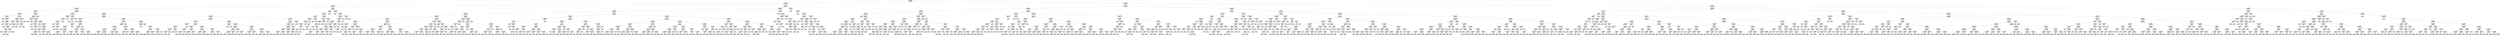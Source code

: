 digraph Tree {
node [shape=box] ;
0 [label="X[2] <= 82969456.0\ngini = 0.4999\nsamples = 44030\nvalue = [21759, 22271]"] ;
1 [label="X[12] <= 95175776.0\ngini = 0.4979\nsamples = 9194\nvalue = [4892, 4302]"] ;
0 -> 1 [labeldistance=2.5, labelangle=45, headlabel="True"] ;
2 [label="X[7] <= 124782040.0\ngini = 0.4924\nsamples = 3968\nvalue = [2229, 1739]"] ;
1 -> 2 ;
3 [label="X[13] <= 70193488.0\ngini = 0.4906\nsamples = 3777\nvalue = [2147, 1630]"] ;
2 -> 3 ;
4 [label="X[12] <= 71645120.0\ngini = 0.4417\nsamples = 246\nvalue = [165, 81]"] ;
3 -> 4 ;
5 [label="X[2] <= 68827856.0\ngini = 0.4999\nsamples = 75\nvalue = [37, 38]"] ;
4 -> 5 ;
6 [label="X[8] <= 67637168.0\ngini = 0.464\nsamples = 41\nvalue = [26, 15]"] ;
5 -> 6 ;
7 [label="gini = 0.0\nsamples = 4\nvalue = [0, 4]"] ;
6 -> 7 ;
8 [label="X[13] <= 65065696.0\ngini = 0.4178\nsamples = 37\nvalue = [26, 11]"] ;
6 -> 8 ;
9 [label="gini = 0.0\nsamples = 3\nvalue = [0, 3]"] ;
8 -> 9 ;
10 [label="X[6] <= 65896316.0\ngini = 0.3599\nsamples = 34\nvalue = [26, 8]"] ;
8 -> 10 ;
11 [label="gini = 0.0\nsamples = 11\nvalue = [11, 0]"] ;
10 -> 11 ;
12 [label="X[1] <= 70190272.0\ngini = 0.4537\nsamples = 23\nvalue = [15, 8]"] ;
10 -> 12 ;
13 [label="gini = 0.0\nsamples = 3\nvalue = [0, 3]"] ;
12 -> 13 ;
14 [label="X[11] <= 103293696.0\ngini = 0.375\nsamples = 20\nvalue = [15, 5]"] ;
12 -> 14 ;
15 [label="X[24] <= 0.5\ngini = 0.2188\nsamples = 16\nvalue = [14, 2]"] ;
14 -> 15 ;
16 [label="gini = 0.0\nsamples = 13\nvalue = [13, 0]"] ;
15 -> 16 ;
17 [label="X[4] <= 127741760.0\ngini = 0.4444\nsamples = 3\nvalue = [1, 2]"] ;
15 -> 17 ;
18 [label="gini = 0.0\nsamples = 2\nvalue = [0, 2]"] ;
17 -> 18 ;
19 [label="gini = 0.0\nsamples = 1\nvalue = [1, 0]"] ;
17 -> 19 ;
20 [label="X[12] <= 65348836.0\ngini = 0.375\nsamples = 4\nvalue = [1, 3]"] ;
14 -> 20 ;
21 [label="gini = 0.0\nsamples = 1\nvalue = [1, 0]"] ;
20 -> 21 ;
22 [label="gini = 0.0\nsamples = 3\nvalue = [0, 3]"] ;
20 -> 22 ;
23 [label="X[7] <= 70792112.0\ngini = 0.4377\nsamples = 34\nvalue = [11, 23]"] ;
5 -> 23 ;
24 [label="X[7] <= 64225800.0\ngini = 0.5\nsamples = 20\nvalue = [10, 10]"] ;
23 -> 24 ;
25 [label="X[3] <= 113680592.0\ngini = 0.3967\nsamples = 11\nvalue = [3, 8]"] ;
24 -> 25 ;
26 [label="gini = 0.0\nsamples = 2\nvalue = [2, 0]"] ;
25 -> 26 ;
27 [label="X[30] <= 0.5\ngini = 0.1975\nsamples = 9\nvalue = [1, 8]"] ;
25 -> 27 ;
28 [label="gini = 0.0\nsamples = 8\nvalue = [0, 8]"] ;
27 -> 28 ;
29 [label="gini = 0.0\nsamples = 1\nvalue = [1, 0]"] ;
27 -> 29 ;
30 [label="X[5] <= 65835704.0\ngini = 0.3457\nsamples = 9\nvalue = [7, 2]"] ;
24 -> 30 ;
31 [label="gini = 0.0\nsamples = 6\nvalue = [6, 0]"] ;
30 -> 31 ;
32 [label="X[1] <= 132965856.0\ngini = 0.4444\nsamples = 3\nvalue = [1, 2]"] ;
30 -> 32 ;
33 [label="gini = 0.0\nsamples = 2\nvalue = [0, 2]"] ;
32 -> 33 ;
34 [label="gini = 0.0\nsamples = 1\nvalue = [1, 0]"] ;
32 -> 34 ;
35 [label="X[13] <= 65241264.0\ngini = 0.1327\nsamples = 14\nvalue = [1, 13]"] ;
23 -> 35 ;
36 [label="gini = 0.0\nsamples = 1\nvalue = [1, 0]"] ;
35 -> 36 ;
37 [label="gini = 0.0\nsamples = 13\nvalue = [0, 13]"] ;
35 -> 37 ;
38 [label="X[10] <= 137576464.0\ngini = 0.3765\nsamples = 171\nvalue = [128, 43]"] ;
4 -> 38 ;
39 [label="X[13] <= 65146860.0\ngini = 0.3675\nsamples = 169\nvalue = [128, 41]"] ;
38 -> 39 ;
40 [label="X[0] <= 67046888.0\ngini = 0.0907\nsamples = 21\nvalue = [20, 1]"] ;
39 -> 40 ;
41 [label="gini = 0.0\nsamples = 1\nvalue = [0, 1]"] ;
40 -> 41 ;
42 [label="gini = 0.0\nsamples = 20\nvalue = [20, 0]"] ;
40 -> 42 ;
43 [label="X[10] <= 93870696.0\ngini = 0.3944\nsamples = 148\nvalue = [108, 40]"] ;
39 -> 43 ;
44 [label="X[7] <= 63826416.0\ngini = 0.5\nsamples = 18\nvalue = [9, 9]"] ;
43 -> 44 ;
45 [label="gini = 0.0\nsamples = 5\nvalue = [5, 0]"] ;
44 -> 45 ;
46 [label="X[5] <= 80510976.0\ngini = 0.426\nsamples = 13\nvalue = [4, 9]"] ;
44 -> 46 ;
47 [label="gini = 0.0\nsamples = 7\nvalue = [0, 7]"] ;
46 -> 47 ;
48 [label="X[5] <= 117105624.0\ngini = 0.4444\nsamples = 6\nvalue = [4, 2]"] ;
46 -> 48 ;
49 [label="gini = 0.0\nsamples = 4\nvalue = [4, 0]"] ;
48 -> 49 ;
50 [label="gini = 0.0\nsamples = 2\nvalue = [0, 2]"] ;
48 -> 50 ;
51 [label="X[9] <= 112590304.0\ngini = 0.3632\nsamples = 130\nvalue = [99, 31]"] ;
43 -> 51 ;
52 [label="gini = 0.0\nsamples = 20\nvalue = [20, 0]"] ;
51 -> 52 ;
53 [label="X[8] <= 67806800.0\ngini = 0.4048\nsamples = 110\nvalue = [79, 31]"] ;
51 -> 53 ;
54 [label="gini = 0.0\nsamples = 11\nvalue = [11, 0]"] ;
53 -> 54 ;
55 [label="X[12] <= 84250912.0\ngini = 0.4302\nsamples = 99\nvalue = [68, 31]"] ;
53 -> 55 ;
56 [label="X[16] <= 0.5\ngini = 0.3336\nsamples = 52\nvalue = [41, 11]"] ;
55 -> 56 ;
57 [label="X[2] <= 73466488.0\ngini = 0.3988\nsamples = 40\nvalue = [29, 11]"] ;
56 -> 57 ;
58 [label="gini = 0.4938\nsamples = 18\nvalue = [10, 8]"] ;
57 -> 58 ;
59 [label="gini = 0.2355\nsamples = 22\nvalue = [19, 3]"] ;
57 -> 59 ;
60 [label="gini = 0.0\nsamples = 12\nvalue = [12, 0]"] ;
56 -> 60 ;
61 [label="X[10] <= 117587264.0\ngini = 0.4889\nsamples = 47\nvalue = [27, 20]"] ;
55 -> 61 ;
62 [label="X[13] <= 68131536.0\ngini = 0.2778\nsamples = 6\nvalue = [1, 5]"] ;
61 -> 62 ;
63 [label="gini = 0.0\nsamples = 5\nvalue = [0, 5]"] ;
62 -> 63 ;
64 [label="gini = 0.0\nsamples = 1\nvalue = [1, 0]"] ;
62 -> 64 ;
65 [label="X[12] <= 87109664.0\ngini = 0.464\nsamples = 41\nvalue = [26, 15]"] ;
61 -> 65 ;
66 [label="gini = 0.4938\nsamples = 18\nvalue = [8, 10]"] ;
65 -> 66 ;
67 [label="gini = 0.3403\nsamples = 23\nvalue = [18, 5]"] ;
65 -> 67 ;
68 [label="gini = 0.0\nsamples = 2\nvalue = [0, 2]"] ;
38 -> 68 ;
69 [label="X[4] <= 67313696.0\ngini = 0.4925\nsamples = 3531\nvalue = [1982, 1549]"] ;
3 -> 69 ;
70 [label="X[3] <= 66617360.0\ngini = 0.4321\nsamples = 38\nvalue = [12, 26]"] ;
69 -> 70 ;
71 [label="X[9] <= 133398856.0\ngini = 0.3018\nsamples = 27\nvalue = [5, 22]"] ;
70 -> 71 ;
72 [label="X[0] <= 128057680.0\ngini = 0.2604\nsamples = 26\nvalue = [4, 22]"] ;
71 -> 72 ;
73 [label="X[13] <= 113813600.0\ngini = 0.2112\nsamples = 25\nvalue = [3, 22]"] ;
72 -> 73 ;
74 [label="gini = 0.0\nsamples = 13\nvalue = [0, 13]"] ;
73 -> 74 ;
75 [label="X[0] <= 84583088.0\ngini = 0.375\nsamples = 12\nvalue = [3, 9]"] ;
73 -> 75 ;
76 [label="gini = 0.0\nsamples = 2\nvalue = [2, 0]"] ;
75 -> 76 ;
77 [label="X[9] <= 78152704.0\ngini = 0.18\nsamples = 10\nvalue = [1, 9]"] ;
75 -> 77 ;
78 [label="gini = 0.0\nsamples = 9\nvalue = [0, 9]"] ;
77 -> 78 ;
79 [label="gini = 0.0\nsamples = 1\nvalue = [1, 0]"] ;
77 -> 79 ;
80 [label="gini = 0.0\nsamples = 1\nvalue = [1, 0]"] ;
72 -> 80 ;
81 [label="gini = 0.0\nsamples = 1\nvalue = [1, 0]"] ;
71 -> 81 ;
82 [label="X[10] <= 77528704.0\ngini = 0.4628\nsamples = 11\nvalue = [7, 4]"] ;
70 -> 82 ;
83 [label="X[3] <= 69510960.0\ngini = 0.4444\nsamples = 6\nvalue = [2, 4]"] ;
82 -> 83 ;
84 [label="gini = 0.0\nsamples = 2\nvalue = [2, 0]"] ;
83 -> 84 ;
85 [label="gini = 0.0\nsamples = 4\nvalue = [0, 4]"] ;
83 -> 85 ;
86 [label="gini = 0.0\nsamples = 5\nvalue = [5, 0]"] ;
82 -> 86 ;
87 [label="X[10] <= 99143424.0\ngini = 0.4918\nsamples = 3493\nvalue = [1970, 1523]"] ;
69 -> 87 ;
88 [label="X[5] <= 66094232.0\ngini = 0.4838\nsamples = 1858\nvalue = [1096, 762]"] ;
87 -> 88 ;
89 [label="X[10] <= 67974816.0\ngini = 0.449\nsamples = 338\nvalue = [223, 115]"] ;
88 -> 89 ;
90 [label="gini = 0.0\nsamples = 6\nvalue = [0, 6]"] ;
89 -> 90 ;
91 [label="X[1] <= 77565088.0\ngini = 0.441\nsamples = 332\nvalue = [223, 109]"] ;
89 -> 91 ;
92 [label="X[3] <= 133563112.0\ngini = 0.3777\nsamples = 186\nvalue = [139, 47]"] ;
91 -> 92 ;
93 [label="X[7] <= 62539408.0\ngini = 0.3653\nsamples = 183\nvalue = [139, 44]"] ;
92 -> 93 ;
94 [label="gini = 0.0\nsamples = 3\nvalue = [0, 3]"] ;
93 -> 94 ;
95 [label="X[10] <= 98441336.0\ngini = 0.3518\nsamples = 180\nvalue = [139, 41]"] ;
93 -> 95 ;
96 [label="X[2] <= 73773392.0\ngini = 0.3386\nsamples = 176\nvalue = [138, 38]"] ;
95 -> 96 ;
97 [label="gini = 0.3803\nsamples = 141\nvalue = [105, 36]"] ;
96 -> 97 ;
98 [label="gini = 0.1078\nsamples = 35\nvalue = [33, 2]"] ;
96 -> 98 ;
99 [label="X[6] <= 102067344.0\ngini = 0.375\nsamples = 4\nvalue = [1, 3]"] ;
95 -> 99 ;
100 [label="gini = 0.0\nsamples = 1\nvalue = [1, 0]"] ;
99 -> 100 ;
101 [label="gini = 0.0\nsamples = 3\nvalue = [0, 3]"] ;
99 -> 101 ;
102 [label="gini = 0.0\nsamples = 3\nvalue = [0, 3]"] ;
92 -> 102 ;
103 [label="X[7] <= 113388560.0\ngini = 0.4886\nsamples = 146\nvalue = [84, 62]"] ;
91 -> 103 ;
104 [label="X[4] <= 115676832.0\ngini = 0.4982\nsamples = 132\nvalue = [70, 62]"] ;
103 -> 104 ;
105 [label="X[8] <= 68861376.0\ngini = 0.4785\nsamples = 53\nvalue = [21, 32]"] ;
104 -> 105 ;
106 [label="X[2] <= 68225024.0\ngini = 0.2449\nsamples = 7\nvalue = [6, 1]"] ;
105 -> 106 ;
107 [label="gini = 0.0\nsamples = 1\nvalue = [0, 1]"] ;
106 -> 107 ;
108 [label="gini = 0.0\nsamples = 6\nvalue = [6, 0]"] ;
106 -> 108 ;
109 [label="X[4] <= 79273232.0\ngini = 0.4395\nsamples = 46\nvalue = [15, 31]"] ;
105 -> 109 ;
110 [label="gini = 0.0\nsamples = 4\nvalue = [4, 0]"] ;
109 -> 110 ;
111 [label="gini = 0.3866\nsamples = 42\nvalue = [11, 31]"] ;
109 -> 111 ;
112 [label="X[8] <= 73942496.0\ngini = 0.4711\nsamples = 79\nvalue = [49, 30]"] ;
104 -> 112 ;
113 [label="X[4] <= 117047296.0\ngini = 0.2778\nsamples = 24\nvalue = [20, 4]"] ;
112 -> 113 ;
114 [label="gini = 0.0\nsamples = 2\nvalue = [0, 2]"] ;
113 -> 114 ;
115 [label="gini = 0.1653\nsamples = 22\nvalue = [20, 2]"] ;
113 -> 115 ;
116 [label="X[7] <= 89952448.0\ngini = 0.4985\nsamples = 55\nvalue = [29, 26]"] ;
112 -> 116 ;
117 [label="gini = 0.4965\nsamples = 48\nvalue = [22, 26]"] ;
116 -> 117 ;
118 [label="gini = 0.0\nsamples = 7\nvalue = [7, 0]"] ;
116 -> 118 ;
119 [label="gini = 0.0\nsamples = 14\nvalue = [14, 0]"] ;
103 -> 119 ;
120 [label="X[10] <= 94243976.0\ngini = 0.4889\nsamples = 1520\nvalue = [873, 647]"] ;
88 -> 120 ;
121 [label="X[7] <= 124307696.0\ngini = 0.4928\nsamples = 1268\nvalue = [710, 558]"] ;
120 -> 121 ;
122 [label="X[1] <= 97520432.0\ngini = 0.4936\nsamples = 1258\nvalue = [700, 558]"] ;
121 -> 122 ;
123 [label="X[0] <= 71609696.0\ngini = 0.4884\nsamples = 986\nvalue = [568, 418]"] ;
122 -> 123 ;
124 [label="X[3] <= 127139872.0\ngini = 0.4305\nsamples = 118\nvalue = [81, 37]"] ;
123 -> 124 ;
125 [label="X[0] <= 66091952.0\ngini = 0.3639\nsamples = 92\nvalue = [70, 22]"] ;
124 -> 125 ;
126 [label="gini = 0.4444\nsamples = 6\nvalue = [2, 4]"] ;
125 -> 126 ;
127 [label="gini = 0.331\nsamples = 86\nvalue = [68, 18]"] ;
125 -> 127 ;
128 [label="X[4] <= 132590936.0\ngini = 0.4882\nsamples = 26\nvalue = [11, 15]"] ;
124 -> 128 ;
129 [label="gini = 0.2778\nsamples = 12\nvalue = [2, 10]"] ;
128 -> 129 ;
130 [label="gini = 0.4592\nsamples = 14\nvalue = [9, 5]"] ;
128 -> 130 ;
131 [label="X[5] <= 106757816.0\ngini = 0.4925\nsamples = 868\nvalue = [487, 381]"] ;
123 -> 131 ;
132 [label="X[9] <= 67078920.0\ngini = 0.4952\nsamples = 809\nvalue = [444, 365]"] ;
131 -> 132 ;
133 [label="gini = 0.0\nsamples = 5\nvalue = [0, 5]"] ;
132 -> 133 ;
134 [label="gini = 0.4945\nsamples = 804\nvalue = [444, 360]"] ;
132 -> 134 ;
135 [label="X[19] <= 0.5\ngini = 0.3953\nsamples = 59\nvalue = [43, 16]"] ;
131 -> 135 ;
136 [label="gini = 0.3706\nsamples = 57\nvalue = [43, 14]"] ;
135 -> 136 ;
137 [label="gini = 0.0\nsamples = 2\nvalue = [0, 2]"] ;
135 -> 137 ;
138 [label="X[12] <= 70573984.0\ngini = 0.4996\nsamples = 272\nvalue = [132, 140]"] ;
122 -> 138 ;
139 [label="X[8] <= 85809616.0\ngini = 0.2854\nsamples = 29\nvalue = [5, 24]"] ;
138 -> 139 ;
140 [label="X[13] <= 76512912.0\ngini = 0.142\nsamples = 26\nvalue = [2, 24]"] ;
139 -> 140 ;
141 [label="gini = 0.4444\nsamples = 3\nvalue = [2, 1]"] ;
140 -> 141 ;
142 [label="gini = 0.0\nsamples = 23\nvalue = [0, 23]"] ;
140 -> 142 ;
143 [label="gini = 0.0\nsamples = 3\nvalue = [3, 0]"] ;
139 -> 143 ;
144 [label="X[0] <= 80746832.0\ngini = 0.499\nsamples = 243\nvalue = [127, 116]"] ;
138 -> 144 ;
145 [label="X[0] <= 76824600.0\ngini = 0.4688\nsamples = 104\nvalue = [65, 39]"] ;
144 -> 145 ;
146 [label="gini = 0.4935\nsamples = 79\nvalue = [44, 35]"] ;
145 -> 146 ;
147 [label="gini = 0.2688\nsamples = 25\nvalue = [21, 4]"] ;
145 -> 147 ;
148 [label="X[11] <= 93845200.0\ngini = 0.4942\nsamples = 139\nvalue = [62, 77]"] ;
144 -> 148 ;
149 [label="gini = 0.431\nsamples = 70\nvalue = [22, 48]"] ;
148 -> 149 ;
150 [label="gini = 0.4873\nsamples = 69\nvalue = [40, 29]"] ;
148 -> 150 ;
151 [label="gini = 0.0\nsamples = 10\nvalue = [10, 0]"] ;
121 -> 151 ;
152 [label="X[5] <= 117456520.0\ngini = 0.4569\nsamples = 252\nvalue = [163, 89]"] ;
120 -> 152 ;
153 [label="X[4] <= 71361776.0\ngini = 0.4471\nsamples = 246\nvalue = [163, 83]"] ;
152 -> 153 ;
154 [label="gini = 0.0\nsamples = 4\nvalue = [0, 4]"] ;
153 -> 154 ;
155 [label="X[8] <= 89011352.0\ngini = 0.4398\nsamples = 242\nvalue = [163, 79]"] ;
153 -> 155 ;
156 [label="X[11] <= 77506944.0\ngini = 0.4268\nsamples = 230\nvalue = [159, 71]"] ;
155 -> 156 ;
157 [label="X[5] <= 71530368.0\ngini = 0.4942\nsamples = 65\nvalue = [36, 29]"] ;
156 -> 157 ;
158 [label="gini = 0.2604\nsamples = 13\nvalue = [2, 11]"] ;
157 -> 158 ;
159 [label="gini = 0.4527\nsamples = 52\nvalue = [34, 18]"] ;
157 -> 159 ;
160 [label="X[9] <= 126665600.0\ngini = 0.3795\nsamples = 165\nvalue = [123, 42]"] ;
156 -> 160 ;
161 [label="gini = 0.3622\nsamples = 160\nvalue = [122, 38]"] ;
160 -> 161 ;
162 [label="gini = 0.32\nsamples = 5\nvalue = [1, 4]"] ;
160 -> 162 ;
163 [label="X[2] <= 82646880.0\ngini = 0.4444\nsamples = 12\nvalue = [4, 8]"] ;
155 -> 163 ;
164 [label="X[1] <= 123857896.0\ngini = 0.1975\nsamples = 9\nvalue = [1, 8]"] ;
163 -> 164 ;
165 [label="gini = 0.0\nsamples = 8\nvalue = [0, 8]"] ;
164 -> 165 ;
166 [label="gini = 0.0\nsamples = 1\nvalue = [1, 0]"] ;
164 -> 166 ;
167 [label="gini = 0.0\nsamples = 3\nvalue = [3, 0]"] ;
163 -> 167 ;
168 [label="gini = 0.0\nsamples = 6\nvalue = [0, 6]"] ;
152 -> 168 ;
169 [label="X[4] <= 128354648.0\ngini = 0.4976\nsamples = 1635\nvalue = [874, 761]"] ;
87 -> 169 ;
170 [label="X[11] <= 84478128.0\ngini = 0.4994\nsamples = 1418\nvalue = [733, 685]"] ;
169 -> 170 ;
171 [label="X[0] <= 67377120.0\ngini = 0.4948\nsamples = 461\nvalue = [207, 254]"] ;
170 -> 171 ;
172 [label="X[4] <= 120510288.0\ngini = 0.431\nsamples = 35\nvalue = [24, 11]"] ;
171 -> 172 ;
173 [label="X[1] <= 80226352.0\ngini = 0.4991\nsamples = 23\nvalue = [12, 11]"] ;
172 -> 173 ;
174 [label="X[8] <= 67866640.0\ngini = 0.355\nsamples = 13\nvalue = [3, 10]"] ;
173 -> 174 ;
175 [label="X[4] <= 115540000.0\ngini = 0.375\nsamples = 4\nvalue = [3, 1]"] ;
174 -> 175 ;
176 [label="gini = 0.0\nsamples = 3\nvalue = [3, 0]"] ;
175 -> 176 ;
177 [label="gini = 0.0\nsamples = 1\nvalue = [0, 1]"] ;
175 -> 177 ;
178 [label="gini = 0.0\nsamples = 9\nvalue = [0, 9]"] ;
174 -> 178 ;
179 [label="X[8] <= 84541416.0\ngini = 0.18\nsamples = 10\nvalue = [9, 1]"] ;
173 -> 179 ;
180 [label="gini = 0.0\nsamples = 9\nvalue = [9, 0]"] ;
179 -> 180 ;
181 [label="gini = 0.0\nsamples = 1\nvalue = [0, 1]"] ;
179 -> 181 ;
182 [label="gini = 0.0\nsamples = 12\nvalue = [12, 0]"] ;
172 -> 182 ;
183 [label="X[1] <= 70295504.0\ngini = 0.4901\nsamples = 426\nvalue = [183, 243]"] ;
171 -> 183 ;
184 [label="X[1] <= 65807648.0\ngini = 0.4903\nsamples = 79\nvalue = [45, 34]"] ;
183 -> 184 ;
185 [label="X[9] <= 131208528.0\ngini = 0.375\nsamples = 24\nvalue = [6, 18]"] ;
184 -> 185 ;
186 [label="X[10] <= 102288816.0\ngini = 0.2975\nsamples = 22\nvalue = [4, 18]"] ;
185 -> 186 ;
187 [label="gini = 0.0\nsamples = 1\nvalue = [1, 0]"] ;
186 -> 187 ;
188 [label="gini = 0.2449\nsamples = 21\nvalue = [3, 18]"] ;
186 -> 188 ;
189 [label="gini = 0.0\nsamples = 2\nvalue = [2, 0]"] ;
185 -> 189 ;
190 [label="X[4] <= 111220888.0\ngini = 0.4126\nsamples = 55\nvalue = [39, 16]"] ;
184 -> 190 ;
191 [label="X[12] <= 66577088.0\ngini = 0.4592\nsamples = 14\nvalue = [5, 9]"] ;
190 -> 191 ;
192 [label="gini = 0.0\nsamples = 5\nvalue = [0, 5]"] ;
191 -> 192 ;
193 [label="gini = 0.4938\nsamples = 9\nvalue = [5, 4]"] ;
191 -> 193 ;
194 [label="X[2] <= 67921696.0\ngini = 0.2832\nsamples = 41\nvalue = [34, 7]"] ;
190 -> 194 ;
195 [label="gini = 0.0\nsamples = 3\nvalue = [0, 3]"] ;
194 -> 195 ;
196 [label="gini = 0.1884\nsamples = 38\nvalue = [34, 4]"] ;
194 -> 196 ;
197 [label="X[7] <= 106990912.0\ngini = 0.4791\nsamples = 347\nvalue = [138, 209]"] ;
183 -> 197 ;
198 [label="X[11] <= 70657920.0\ngini = 0.4683\nsamples = 310\nvalue = [116, 194]"] ;
197 -> 198 ;
199 [label="X[6] <= 81381832.0\ngini = 0.48\nsamples = 25\nvalue = [15, 10]"] ;
198 -> 199 ;
200 [label="gini = 0.4444\nsamples = 12\nvalue = [4, 8]"] ;
199 -> 200 ;
201 [label="gini = 0.2604\nsamples = 13\nvalue = [11, 2]"] ;
199 -> 201 ;
202 [label="X[1] <= 76447248.0\ngini = 0.4576\nsamples = 285\nvalue = [101, 184]"] ;
198 -> 202 ;
203 [label="gini = 0.3599\nsamples = 85\nvalue = [20, 65]"] ;
202 -> 203 ;
204 [label="gini = 0.4819\nsamples = 200\nvalue = [81, 119]"] ;
202 -> 204 ;
205 [label="X[0] <= 122409952.0\ngini = 0.4821\nsamples = 37\nvalue = [22, 15]"] ;
197 -> 205 ;
206 [label="X[2] <= 70809040.0\ngini = 0.375\nsamples = 28\nvalue = [21, 7]"] ;
205 -> 206 ;
207 [label="gini = 0.32\nsamples = 5\nvalue = [1, 4]"] ;
206 -> 207 ;
208 [label="gini = 0.2268\nsamples = 23\nvalue = [20, 3]"] ;
206 -> 208 ;
209 [label="X[9] <= 120817840.0\ngini = 0.1975\nsamples = 9\nvalue = [1, 8]"] ;
205 -> 209 ;
210 [label="gini = 0.0\nsamples = 8\nvalue = [0, 8]"] ;
209 -> 210 ;
211 [label="gini = 0.0\nsamples = 1\nvalue = [1, 0]"] ;
209 -> 211 ;
212 [label="X[10] <= 99681152.0\ngini = 0.4951\nsamples = 957\nvalue = [526, 431]"] ;
170 -> 212 ;
213 [label="X[6] <= 75395312.0\ngini = 0.142\nsamples = 13\nvalue = [1, 12]"] ;
212 -> 213 ;
214 [label="gini = 0.0\nsamples = 1\nvalue = [1, 0]"] ;
213 -> 214 ;
215 [label="gini = 0.0\nsamples = 12\nvalue = [0, 12]"] ;
213 -> 215 ;
216 [label="X[11] <= 106164704.0\ngini = 0.4937\nsamples = 944\nvalue = [525, 419]"] ;
212 -> 216 ;
217 [label="X[6] <= 116144448.0\ngini = 0.4752\nsamples = 440\nvalue = [269, 171]"] ;
216 -> 217 ;
218 [label="X[0] <= 118303416.0\ngini = 0.4677\nsamples = 421\nvalue = [264, 157]"] ;
217 -> 218 ;
219 [label="X[11] <= 100741664.0\ngini = 0.4594\nsamples = 400\nvalue = [257, 143]"] ;
218 -> 219 ;
220 [label="gini = 0.4766\nsamples = 314\nvalue = [191, 123]"] ;
219 -> 220 ;
221 [label="gini = 0.3569\nsamples = 86\nvalue = [66, 20]"] ;
219 -> 221 ;
222 [label="X[0] <= 122891872.0\ngini = 0.4444\nsamples = 21\nvalue = [7, 14]"] ;
218 -> 222 ;
223 [label="gini = 0.142\nsamples = 13\nvalue = [1, 12]"] ;
222 -> 223 ;
224 [label="gini = 0.375\nsamples = 8\nvalue = [6, 2]"] ;
222 -> 224 ;
225 [label="X[8] <= 71590928.0\ngini = 0.3878\nsamples = 19\nvalue = [5, 14]"] ;
217 -> 225 ;
226 [label="gini = 0.0\nsamples = 2\nvalue = [2, 0]"] ;
225 -> 226 ;
227 [label="X[1] <= 86220984.0\ngini = 0.2907\nsamples = 17\nvalue = [3, 14]"] ;
225 -> 227 ;
228 [label="gini = 0.4444\nsamples = 3\nvalue = [2, 1]"] ;
227 -> 228 ;
229 [label="gini = 0.1327\nsamples = 14\nvalue = [1, 13]"] ;
227 -> 229 ;
230 [label="X[11] <= 117677008.0\ngini = 0.4999\nsamples = 504\nvalue = [256, 248]"] ;
216 -> 230 ;
231 [label="X[11] <= 117440544.0\ngini = 0.4873\nsamples = 188\nvalue = [79, 109]"] ;
230 -> 231 ;
232 [label="X[4] <= 124929144.0\ngini = 0.4966\nsamples = 170\nvalue = [78, 92]"] ;
231 -> 232 ;
233 [label="gini = 0.4999\nsamples = 142\nvalue = [72, 70]"] ;
232 -> 233 ;
234 [label="gini = 0.3367\nsamples = 28\nvalue = [6, 22]"] ;
232 -> 234 ;
235 [label="X[9] <= 95480080.0\ngini = 0.1049\nsamples = 18\nvalue = [1, 17]"] ;
231 -> 235 ;
236 [label="gini = 0.0\nsamples = 1\nvalue = [1, 0]"] ;
235 -> 236 ;
237 [label="gini = 0.0\nsamples = 17\nvalue = [0, 17]"] ;
235 -> 237 ;
238 [label="X[11] <= 131072496.0\ngini = 0.4928\nsamples = 316\nvalue = [177, 139]"] ;
230 -> 238 ;
239 [label="X[11] <= 130561504.0\ngini = 0.489\nsamples = 303\nvalue = [174, 129]"] ;
238 -> 239 ;
240 [label="gini = 0.4934\nsamples = 287\nvalue = [160, 127]"] ;
239 -> 240 ;
241 [label="gini = 0.2188\nsamples = 16\nvalue = [14, 2]"] ;
239 -> 241 ;
242 [label="X[0] <= 117316240.0\ngini = 0.355\nsamples = 13\nvalue = [3, 10]"] ;
238 -> 242 ;
243 [label="gini = 0.0\nsamples = 9\nvalue = [0, 9]"] ;
242 -> 243 ;
244 [label="gini = 0.375\nsamples = 4\nvalue = [3, 1]"] ;
242 -> 244 ;
245 [label="X[7] <= 88415152.0\ngini = 0.4551\nsamples = 217\nvalue = [141, 76]"] ;
169 -> 245 ;
246 [label="X[9] <= 135271760.0\ngini = 0.4813\nsamples = 176\nvalue = [105, 71]"] ;
245 -> 246 ;
247 [label="X[9] <= 130339264.0\ngini = 0.4756\nsamples = 172\nvalue = [105, 67]"] ;
246 -> 247 ;
248 [label="X[10] <= 118697032.0\ngini = 0.4895\nsamples = 152\nvalue = [87, 65]"] ;
247 -> 248 ;
249 [label="X[7] <= 64424944.0\ngini = 0.447\nsamples = 86\nvalue = [57, 29]"] ;
248 -> 249 ;
250 [label="X[10] <= 110653232.0\ngini = 0.3122\nsamples = 31\nvalue = [25, 6]"] ;
249 -> 250 ;
251 [label="gini = 0.0\nsamples = 13\nvalue = [13, 0]"] ;
250 -> 251 ;
252 [label="gini = 0.4444\nsamples = 18\nvalue = [12, 6]"] ;
250 -> 252 ;
253 [label="X[5] <= 65222164.0\ngini = 0.4866\nsamples = 55\nvalue = [32, 23]"] ;
249 -> 253 ;
254 [label="gini = 0.2449\nsamples = 7\nvalue = [1, 6]"] ;
253 -> 254 ;
255 [label="gini = 0.4575\nsamples = 48\nvalue = [31, 17]"] ;
253 -> 255 ;
256 [label="X[9] <= 119800944.0\ngini = 0.4959\nsamples = 66\nvalue = [30, 36]"] ;
248 -> 256 ;
257 [label="X[11] <= 65519408.0\ngini = 0.2907\nsamples = 17\nvalue = [3, 14]"] ;
256 -> 257 ;
258 [label="gini = 0.0\nsamples = 2\nvalue = [2, 0]"] ;
257 -> 258 ;
259 [label="gini = 0.1244\nsamples = 15\nvalue = [1, 14]"] ;
257 -> 259 ;
260 [label="X[6] <= 81863856.0\ngini = 0.4948\nsamples = 49\nvalue = [27, 22]"] ;
256 -> 260 ;
261 [label="gini = 0.4506\nsamples = 35\nvalue = [23, 12]"] ;
260 -> 261 ;
262 [label="gini = 0.4082\nsamples = 14\nvalue = [4, 10]"] ;
260 -> 262 ;
263 [label="X[13] <= 71274896.0\ngini = 0.18\nsamples = 20\nvalue = [18, 2]"] ;
247 -> 263 ;
264 [label="X[10] <= 133329680.0\ngini = 0.4444\nsamples = 6\nvalue = [4, 2]"] ;
263 -> 264 ;
265 [label="gini = 0.0\nsamples = 2\nvalue = [0, 2]"] ;
264 -> 265 ;
266 [label="gini = 0.0\nsamples = 4\nvalue = [4, 0]"] ;
264 -> 266 ;
267 [label="gini = 0.0\nsamples = 14\nvalue = [14, 0]"] ;
263 -> 267 ;
268 [label="gini = 0.0\nsamples = 4\nvalue = [0, 4]"] ;
246 -> 268 ;
269 [label="X[9] <= 127882976.0\ngini = 0.2142\nsamples = 41\nvalue = [36, 5]"] ;
245 -> 269 ;
270 [label="gini = 0.0\nsamples = 29\nvalue = [29, 0]"] ;
269 -> 270 ;
271 [label="X[10] <= 135858080.0\ngini = 0.4861\nsamples = 12\nvalue = [7, 5]"] ;
269 -> 271 ;
272 [label="X[3] <= 123062752.0\ngini = 0.32\nsamples = 5\nvalue = [1, 4]"] ;
271 -> 272 ;
273 [label="gini = 0.0\nsamples = 1\nvalue = [1, 0]"] ;
272 -> 273 ;
274 [label="gini = 0.0\nsamples = 4\nvalue = [0, 4]"] ;
272 -> 274 ;
275 [label="X[0] <= 94381152.0\ngini = 0.2449\nsamples = 7\nvalue = [6, 1]"] ;
271 -> 275 ;
276 [label="gini = 0.0\nsamples = 6\nvalue = [6, 0]"] ;
275 -> 276 ;
277 [label="gini = 0.0\nsamples = 1\nvalue = [0, 1]"] ;
275 -> 277 ;
278 [label="X[4] <= 110821488.0\ngini = 0.49\nsamples = 191\nvalue = [82, 109]"] ;
2 -> 278 ;
279 [label="X[16] <= 0.5\ngini = 0.4996\nsamples = 142\nvalue = [69, 73]"] ;
278 -> 279 ;
280 [label="X[0] <= 118043072.0\ngini = 0.4967\nsamples = 135\nvalue = [62, 73]"] ;
279 -> 280 ;
281 [label="X[30] <= 0.5\ngini = 0.4082\nsamples = 21\nvalue = [15, 6]"] ;
280 -> 281 ;
282 [label="X[9] <= 76451408.0\ngini = 0.2311\nsamples = 15\nvalue = [13, 2]"] ;
281 -> 282 ;
283 [label="X[4] <= 81558304.0\ngini = 0.4444\nsamples = 3\nvalue = [1, 2]"] ;
282 -> 283 ;
284 [label="gini = 0.0\nsamples = 1\nvalue = [1, 0]"] ;
283 -> 284 ;
285 [label="gini = 0.0\nsamples = 2\nvalue = [0, 2]"] ;
283 -> 285 ;
286 [label="gini = 0.0\nsamples = 12\nvalue = [12, 0]"] ;
282 -> 286 ;
287 [label="X[3] <= 78541064.0\ngini = 0.4444\nsamples = 6\nvalue = [2, 4]"] ;
281 -> 287 ;
288 [label="gini = 0.0\nsamples = 2\nvalue = [2, 0]"] ;
287 -> 288 ;
289 [label="gini = 0.0\nsamples = 4\nvalue = [0, 4]"] ;
287 -> 289 ;
290 [label="X[1] <= 76447248.0\ngini = 0.4846\nsamples = 114\nvalue = [47, 67]"] ;
280 -> 290 ;
291 [label="X[0] <= 134047088.0\ngini = 0.3107\nsamples = 26\nvalue = [5, 21]"] ;
290 -> 291 ;
292 [label="X[24] <= 0.5\ngini = 0.1653\nsamples = 22\nvalue = [2, 20]"] ;
291 -> 292 ;
293 [label="X[15] <= 0.5\ngini = 0.0907\nsamples = 21\nvalue = [1, 20]"] ;
292 -> 293 ;
294 [label="gini = 0.0\nsamples = 19\nvalue = [0, 19]"] ;
293 -> 294 ;
295 [label="X[4] <= 95293856.0\ngini = 0.5\nsamples = 2\nvalue = [1, 1]"] ;
293 -> 295 ;
296 [label="gini = 0.0\nsamples = 1\nvalue = [1, 0]"] ;
295 -> 296 ;
297 [label="gini = 0.0\nsamples = 1\nvalue = [0, 1]"] ;
295 -> 297 ;
298 [label="gini = 0.0\nsamples = 1\nvalue = [1, 0]"] ;
292 -> 298 ;
299 [label="X[3] <= 96919504.0\ngini = 0.375\nsamples = 4\nvalue = [3, 1]"] ;
291 -> 299 ;
300 [label="gini = 0.0\nsamples = 3\nvalue = [3, 0]"] ;
299 -> 300 ;
301 [label="gini = 0.0\nsamples = 1\nvalue = [0, 1]"] ;
299 -> 301 ;
302 [label="X[1] <= 76911272.0\ngini = 0.499\nsamples = 88\nvalue = [42, 46]"] ;
290 -> 302 ;
303 [label="gini = 0.0\nsamples = 5\nvalue = [5, 0]"] ;
302 -> 303 ;
304 [label="X[12] <= 90283720.0\ngini = 0.4941\nsamples = 83\nvalue = [37, 46]"] ;
302 -> 304 ;
305 [label="X[4] <= 102662016.0\ngini = 0.483\nsamples = 76\nvalue = [31, 45]"] ;
304 -> 305 ;
306 [label="X[12] <= 72227000.0\ngini = 0.4515\nsamples = 61\nvalue = [21, 40]"] ;
305 -> 306 ;
307 [label="X[7] <= 126095984.0\ngini = 0.3457\nsamples = 36\nvalue = [8, 28]"] ;
306 -> 307 ;
308 [label="X[7] <= 125452192.0\ngini = 0.4922\nsamples = 16\nvalue = [7, 9]"] ;
307 -> 308 ;
309 [label="gini = 0.2449\nsamples = 7\nvalue = [1, 6]"] ;
308 -> 309 ;
310 [label="gini = 0.4444\nsamples = 9\nvalue = [6, 3]"] ;
308 -> 310 ;
311 [label="X[7] <= 131922480.0\ngini = 0.095\nsamples = 20\nvalue = [1, 19]"] ;
307 -> 311 ;
312 [label="gini = 0.0\nsamples = 19\nvalue = [0, 19]"] ;
311 -> 312 ;
313 [label="gini = 0.0\nsamples = 1\nvalue = [1, 0]"] ;
311 -> 313 ;
314 [label="X[11] <= 84188304.0\ngini = 0.4992\nsamples = 25\nvalue = [13, 12]"] ;
306 -> 314 ;
315 [label="X[11] <= 76970680.0\ngini = 0.32\nsamples = 10\nvalue = [2, 8]"] ;
314 -> 315 ;
316 [label="gini = 0.4444\nsamples = 3\nvalue = [2, 1]"] ;
315 -> 316 ;
317 [label="gini = 0.0\nsamples = 7\nvalue = [0, 7]"] ;
315 -> 317 ;
318 [label="X[0] <= 134068816.0\ngini = 0.3911\nsamples = 15\nvalue = [11, 4]"] ;
314 -> 318 ;
319 [label="gini = 0.2604\nsamples = 13\nvalue = [11, 2]"] ;
318 -> 319 ;
320 [label="gini = 0.0\nsamples = 2\nvalue = [0, 2]"] ;
318 -> 320 ;
321 [label="X[12] <= 89869632.0\ngini = 0.4444\nsamples = 15\nvalue = [10, 5]"] ;
305 -> 321 ;
322 [label="X[11] <= 130558848.0\ngini = 0.18\nsamples = 10\nvalue = [9, 1]"] ;
321 -> 322 ;
323 [label="gini = 0.0\nsamples = 9\nvalue = [9, 0]"] ;
322 -> 323 ;
324 [label="gini = 0.0\nsamples = 1\nvalue = [0, 1]"] ;
322 -> 324 ;
325 [label="X[10] <= 136400864.0\ngini = 0.32\nsamples = 5\nvalue = [1, 4]"] ;
321 -> 325 ;
326 [label="gini = 0.0\nsamples = 4\nvalue = [0, 4]"] ;
325 -> 326 ;
327 [label="gini = 0.0\nsamples = 1\nvalue = [1, 0]"] ;
325 -> 327 ;
328 [label="X[5] <= 75330928.0\ngini = 0.2449\nsamples = 7\nvalue = [6, 1]"] ;
304 -> 328 ;
329 [label="gini = 0.0\nsamples = 1\nvalue = [0, 1]"] ;
328 -> 329 ;
330 [label="gini = 0.0\nsamples = 6\nvalue = [6, 0]"] ;
328 -> 330 ;
331 [label="gini = 0.0\nsamples = 7\nvalue = [7, 0]"] ;
279 -> 331 ;
332 [label="X[8] <= 68687040.0\ngini = 0.3898\nsamples = 49\nvalue = [13, 36]"] ;
278 -> 332 ;
333 [label="gini = 0.0\nsamples = 5\nvalue = [5, 0]"] ;
332 -> 333 ;
334 [label="X[6] <= 121823936.0\ngini = 0.2975\nsamples = 44\nvalue = [8, 36]"] ;
332 -> 334 ;
335 [label="X[5] <= 111551680.0\ngini = 0.1884\nsamples = 38\nvalue = [4, 34]"] ;
334 -> 335 ;
336 [label="X[1] <= 133817128.0\ngini = 0.1049\nsamples = 36\nvalue = [2, 34]"] ;
335 -> 336 ;
337 [label="X[2] <= 78794120.0\ngini = 0.0555\nsamples = 35\nvalue = [1, 34]"] ;
336 -> 337 ;
338 [label="gini = 0.0\nsamples = 34\nvalue = [0, 34]"] ;
337 -> 338 ;
339 [label="gini = 0.0\nsamples = 1\nvalue = [1, 0]"] ;
337 -> 339 ;
340 [label="gini = 0.0\nsamples = 1\nvalue = [1, 0]"] ;
336 -> 340 ;
341 [label="gini = 0.0\nsamples = 2\nvalue = [2, 0]"] ;
335 -> 341 ;
342 [label="X[7] <= 126171088.0\ngini = 0.4444\nsamples = 6\nvalue = [4, 2]"] ;
334 -> 342 ;
343 [label="gini = 0.0\nsamples = 2\nvalue = [0, 2]"] ;
342 -> 343 ;
344 [label="gini = 0.0\nsamples = 4\nvalue = [4, 0]"] ;
342 -> 344 ;
345 [label="X[6] <= 127005376.0\ngini = 0.4998\nsamples = 5226\nvalue = [2663, 2563]"] ;
1 -> 345 ;
346 [label="X[6] <= 122719312.0\ngini = 0.4996\nsamples = 5072\nvalue = [2604, 2468]"] ;
345 -> 346 ;
347 [label="X[0] <= 76582696.0\ngini = 0.4998\nsamples = 4995\nvalue = [2551, 2444]"] ;
346 -> 347 ;
348 [label="X[13] <= 100714064.0\ngini = 0.4963\nsamples = 1626\nvalue = [883, 743]"] ;
347 -> 348 ;
349 [label="X[11] <= 122894616.0\ngini = 0.4995\nsamples = 1118\nvalue = [577, 541]"] ;
348 -> 349 ;
350 [label="X[4] <= 87848672.0\ngini = 0.4999\nsamples = 825\nvalue = [406, 419]"] ;
349 -> 350 ;
351 [label="X[0] <= 69751728.0\ngini = 0.4775\nsamples = 99\nvalue = [60, 39]"] ;
350 -> 351 ;
352 [label="X[1] <= 71253552.0\ngini = 0.2188\nsamples = 24\nvalue = [21, 3]"] ;
351 -> 352 ;
353 [label="gini = 0.0\nsamples = 2\nvalue = [0, 2]"] ;
352 -> 353 ;
354 [label="X[35] <= 0.5\ngini = 0.0868\nsamples = 22\nvalue = [21, 1]"] ;
352 -> 354 ;
355 [label="gini = 0.0\nsamples = 21\nvalue = [21, 0]"] ;
354 -> 355 ;
356 [label="gini = 0.0\nsamples = 1\nvalue = [0, 1]"] ;
354 -> 356 ;
357 [label="X[1] <= 100076352.0\ngini = 0.4992\nsamples = 75\nvalue = [39, 36]"] ;
351 -> 357 ;
358 [label="X[13] <= 97422040.0\ngini = 0.4383\nsamples = 37\nvalue = [25, 12]"] ;
357 -> 358 ;
359 [label="X[2] <= 80771952.0\ngini = 0.3673\nsamples = 33\nvalue = [25, 8]"] ;
358 -> 359 ;
360 [label="X[11] <= 80229552.0\ngini = 0.3122\nsamples = 31\nvalue = [25, 6]"] ;
359 -> 360 ;
361 [label="gini = 0.375\nsamples = 4\nvalue = [1, 3]"] ;
360 -> 361 ;
362 [label="gini = 0.1975\nsamples = 27\nvalue = [24, 3]"] ;
360 -> 362 ;
363 [label="gini = 0.0\nsamples = 2\nvalue = [0, 2]"] ;
359 -> 363 ;
364 [label="gini = 0.0\nsamples = 4\nvalue = [0, 4]"] ;
358 -> 364 ;
365 [label="X[12] <= 115499776.0\ngini = 0.4654\nsamples = 38\nvalue = [14, 24]"] ;
357 -> 365 ;
366 [label="gini = 0.0\nsamples = 8\nvalue = [0, 8]"] ;
365 -> 366 ;
367 [label="X[2] <= 73440448.0\ngini = 0.4978\nsamples = 30\nvalue = [14, 16]"] ;
365 -> 367 ;
368 [label="X[11] <= 122720608.0\ngini = 0.3599\nsamples = 17\nvalue = [4, 13]"] ;
367 -> 368 ;
369 [label="gini = 0.2311\nsamples = 15\nvalue = [2, 13]"] ;
368 -> 369 ;
370 [label="gini = 0.0\nsamples = 2\nvalue = [2, 0]"] ;
368 -> 370 ;
371 [label="X[7] <= 67191120.0\ngini = 0.355\nsamples = 13\nvalue = [10, 3]"] ;
367 -> 371 ;
372 [label="gini = 0.0\nsamples = 2\nvalue = [0, 2]"] ;
371 -> 372 ;
373 [label="gini = 0.1653\nsamples = 11\nvalue = [10, 1]"] ;
371 -> 373 ;
374 [label="X[13] <= 100410888.0\ngini = 0.4989\nsamples = 726\nvalue = [346, 380]"] ;
350 -> 374 ;
375 [label="X[8] <= 68679408.0\ngini = 0.4993\nsamples = 719\nvalue = [346, 373]"] ;
374 -> 375 ;
376 [label="X[5] <= 115960968.0\ngini = 0.4769\nsamples = 135\nvalue = [53, 82]"] ;
375 -> 376 ;
377 [label="X[2] <= 73139176.0\ngini = 0.4962\nsamples = 57\nvalue = [31, 26]"] ;
376 -> 377 ;
378 [label="X[1] <= 66252312.0\ngini = 0.4955\nsamples = 42\nvalue = [19, 23]"] ;
377 -> 378 ;
379 [label="gini = 0.0\nsamples = 4\nvalue = [4, 0]"] ;
378 -> 379 ;
380 [label="gini = 0.4778\nsamples = 38\nvalue = [15, 23]"] ;
378 -> 380 ;
381 [label="X[7] <= 76844576.0\ngini = 0.32\nsamples = 15\nvalue = [12, 3]"] ;
377 -> 381 ;
382 [label="gini = 0.142\nsamples = 13\nvalue = [12, 1]"] ;
381 -> 382 ;
383 [label="gini = 0.0\nsamples = 2\nvalue = [0, 2]"] ;
381 -> 383 ;
384 [label="X[13] <= 97414160.0\ngini = 0.405\nsamples = 78\nvalue = [22, 56]"] ;
376 -> 384 ;
385 [label="X[10] <= 69110696.0\ngini = 0.3783\nsamples = 75\nvalue = [19, 56]"] ;
384 -> 385 ;
386 [label="gini = 0.0\nsamples = 2\nvalue = [2, 0]"] ;
385 -> 386 ;
387 [label="gini = 0.3573\nsamples = 73\nvalue = [17, 56]"] ;
385 -> 387 ;
388 [label="gini = 0.0\nsamples = 3\nvalue = [3, 0]"] ;
384 -> 388 ;
389 [label="X[8] <= 81100800.0\ngini = 0.5\nsamples = 584\nvalue = [293, 291]"] ;
375 -> 389 ;
390 [label="X[5] <= 84514880.0\ngini = 0.4973\nsamples = 438\nvalue = [235, 203]"] ;
389 -> 390 ;
391 [label="X[6] <= 65732608.0\ngini = 0.32\nsamples = 20\nvalue = [16, 4]"] ;
390 -> 391 ;
392 [label="gini = 0.0\nsamples = 2\nvalue = [0, 2]"] ;
391 -> 392 ;
393 [label="gini = 0.1975\nsamples = 18\nvalue = [16, 2]"] ;
391 -> 393 ;
394 [label="X[5] <= 89335168.0\ngini = 0.4989\nsamples = 418\nvalue = [219, 199]"] ;
390 -> 394 ;
395 [label="gini = 0.0\nsamples = 6\nvalue = [0, 6]"] ;
394 -> 395 ;
396 [label="gini = 0.498\nsamples = 412\nvalue = [219, 193]"] ;
394 -> 396 ;
397 [label="X[7] <= 82274832.0\ngini = 0.4789\nsamples = 146\nvalue = [58, 88]"] ;
389 -> 397 ;
398 [label="X[10] <= 117765008.0\ngini = 0.4336\nsamples = 107\nvalue = [34, 73]"] ;
397 -> 398 ;
399 [label="gini = 0.3107\nsamples = 52\nvalue = [10, 42]"] ;
398 -> 399 ;
400 [label="gini = 0.4919\nsamples = 55\nvalue = [24, 31]"] ;
398 -> 400 ;
401 [label="X[1] <= 132907168.0\ngini = 0.4734\nsamples = 39\nvalue = [24, 15]"] ;
397 -> 401 ;
402 [label="gini = 0.431\nsamples = 35\nvalue = [24, 11]"] ;
401 -> 402 ;
403 [label="gini = 0.0\nsamples = 4\nvalue = [0, 4]"] ;
401 -> 403 ;
404 [label="gini = 0.0\nsamples = 7\nvalue = [0, 7]"] ;
374 -> 404 ;
405 [label="X[3] <= 125916104.0\ngini = 0.486\nsamples = 293\nvalue = [171, 122]"] ;
349 -> 405 ;
406 [label="X[7] <= 82136400.0\ngini = 0.4467\nsamples = 193\nvalue = [128, 65]"] ;
405 -> 406 ;
407 [label="X[9] <= 115405472.0\ngini = 0.4614\nsamples = 180\nvalue = [115, 65]"] ;
406 -> 407 ;
408 [label="X[1] <= 123891504.0\ngini = 0.3336\nsamples = 52\nvalue = [41, 11]"] ;
407 -> 408 ;
409 [label="X[11] <= 123666624.0\ngini = 0.5\nsamples = 12\nvalue = [6, 6]"] ;
408 -> 409 ;
410 [label="X[6] <= 76682880.0\ngini = 0.4082\nsamples = 7\nvalue = [5, 2]"] ;
409 -> 410 ;
411 [label="gini = 0.4444\nsamples = 3\nvalue = [1, 2]"] ;
410 -> 411 ;
412 [label="gini = 0.0\nsamples = 4\nvalue = [4, 0]"] ;
410 -> 412 ;
413 [label="X[4] <= 86537336.0\ngini = 0.32\nsamples = 5\nvalue = [1, 4]"] ;
409 -> 413 ;
414 [label="gini = 0.0\nsamples = 1\nvalue = [1, 0]"] ;
413 -> 414 ;
415 [label="gini = 0.0\nsamples = 4\nvalue = [0, 4]"] ;
413 -> 415 ;
416 [label="X[6] <= 116825024.0\ngini = 0.2188\nsamples = 40\nvalue = [35, 5]"] ;
408 -> 416 ;
417 [label="X[20] <= 0.5\ngini = 0.1841\nsamples = 39\nvalue = [35, 4]"] ;
416 -> 417 ;
418 [label="gini = 0.1454\nsamples = 38\nvalue = [35, 3]"] ;
417 -> 418 ;
419 [label="gini = 0.0\nsamples = 1\nvalue = [0, 1]"] ;
417 -> 419 ;
420 [label="gini = 0.0\nsamples = 1\nvalue = [0, 1]"] ;
416 -> 420 ;
421 [label="X[1] <= 119603840.0\ngini = 0.4878\nsamples = 128\nvalue = [74, 54]"] ;
407 -> 421 ;
422 [label="gini = 0.0\nsamples = 4\nvalue = [0, 4]"] ;
421 -> 422 ;
423 [label="X[1] <= 123447024.0\ngini = 0.4813\nsamples = 124\nvalue = [74, 50]"] ;
421 -> 423 ;
424 [label="gini = 0.0\nsamples = 8\nvalue = [8, 0]"] ;
423 -> 424 ;
425 [label="X[0] <= 68066992.0\ngini = 0.4905\nsamples = 116\nvalue = [66, 50]"] ;
423 -> 425 ;
426 [label="gini = 0.3944\nsamples = 37\nvalue = [27, 10]"] ;
425 -> 426 ;
427 [label="gini = 0.4999\nsamples = 79\nvalue = [39, 40]"] ;
425 -> 427 ;
428 [label="gini = 0.0\nsamples = 13\nvalue = [13, 0]"] ;
406 -> 428 ;
429 [label="X[11] <= 123308752.0\ngini = 0.4902\nsamples = 100\nvalue = [43, 57]"] ;
405 -> 429 ;
430 [label="X[30] <= 0.5\ngini = 0.355\nsamples = 13\nvalue = [10, 3]"] ;
429 -> 430 ;
431 [label="gini = 0.0\nsamples = 10\nvalue = [10, 0]"] ;
430 -> 431 ;
432 [label="gini = 0.0\nsamples = 3\nvalue = [0, 3]"] ;
430 -> 432 ;
433 [label="X[9] <= 77005376.0\ngini = 0.4709\nsamples = 87\nvalue = [33, 54]"] ;
429 -> 433 ;
434 [label="gini = 0.0\nsamples = 3\nvalue = [3, 0]"] ;
433 -> 434 ;
435 [label="X[6] <= 88382792.0\ngini = 0.4592\nsamples = 84\nvalue = [30, 54]"] ;
433 -> 435 ;
436 [label="X[3] <= 133648976.0\ngini = 0.488\nsamples = 71\nvalue = [30, 41]"] ;
435 -> 436 ;
437 [label="X[1] <= 128586256.0\ngini = 0.4706\nsamples = 66\nvalue = [25, 41]"] ;
436 -> 437 ;
438 [label="gini = 0.3367\nsamples = 28\nvalue = [6, 22]"] ;
437 -> 438 ;
439 [label="gini = 0.5\nsamples = 38\nvalue = [19, 19]"] ;
437 -> 439 ;
440 [label="gini = 0.0\nsamples = 5\nvalue = [5, 0]"] ;
436 -> 440 ;
441 [label="gini = 0.0\nsamples = 13\nvalue = [0, 13]"] ;
435 -> 441 ;
442 [label="X[9] <= 68742320.0\ngini = 0.479\nsamples = 508\nvalue = [306, 202]"] ;
348 -> 442 ;
443 [label="X[3] <= 117908288.0\ngini = 0.4032\nsamples = 25\nvalue = [7, 18]"] ;
442 -> 443 ;
444 [label="X[8] <= 80706400.0\ngini = 0.497\nsamples = 13\nvalue = [7, 6]"] ;
443 -> 444 ;
445 [label="X[2] <= 72352720.0\ngini = 0.3457\nsamples = 9\nvalue = [7, 2]"] ;
444 -> 445 ;
446 [label="X[11] <= 85055440.0\ngini = 0.4444\nsamples = 3\nvalue = [1, 2]"] ;
445 -> 446 ;
447 [label="gini = 0.0\nsamples = 1\nvalue = [1, 0]"] ;
446 -> 447 ;
448 [label="gini = 0.0\nsamples = 2\nvalue = [0, 2]"] ;
446 -> 448 ;
449 [label="gini = 0.0\nsamples = 6\nvalue = [6, 0]"] ;
445 -> 449 ;
450 [label="gini = 0.0\nsamples = 4\nvalue = [0, 4]"] ;
444 -> 450 ;
451 [label="gini = 0.0\nsamples = 12\nvalue = [0, 12]"] ;
443 -> 451 ;
452 [label="X[4] <= 133744544.0\ngini = 0.4717\nsamples = 483\nvalue = [299, 184]"] ;
442 -> 452 ;
453 [label="X[8] <= 75312464.0\ngini = 0.4761\nsamples = 471\nvalue = [287, 184]"] ;
452 -> 453 ;
454 [label="X[2] <= 77679288.0\ngini = 0.4453\nsamples = 257\nvalue = [171, 86]"] ;
453 -> 454 ;
455 [label="X[1] <= 98188144.0\ngini = 0.471\nsamples = 216\nvalue = [134, 82]"] ;
454 -> 455 ;
456 [label="X[7] <= 85984336.0\ngini = 0.395\nsamples = 96\nvalue = [70, 26]"] ;
455 -> 456 ;
457 [label="X[8] <= 68436248.0\ngini = 0.3723\nsamples = 93\nvalue = [70, 23]"] ;
456 -> 457 ;
458 [label="gini = 0.0868\nsamples = 22\nvalue = [21, 1]"] ;
457 -> 458 ;
459 [label="gini = 0.4277\nsamples = 71\nvalue = [49, 22]"] ;
457 -> 459 ;
460 [label="gini = 0.0\nsamples = 3\nvalue = [0, 3]"] ;
456 -> 460 ;
461 [label="X[1] <= 110109448.0\ngini = 0.4978\nsamples = 120\nvalue = [64, 56]"] ;
455 -> 461 ;
462 [label="X[13] <= 121632032.0\ngini = 0.4444\nsamples = 36\nvalue = [12, 24]"] ;
461 -> 462 ;
463 [label="gini = 0.4152\nsamples = 34\nvalue = [10, 24]"] ;
462 -> 463 ;
464 [label="gini = 0.0\nsamples = 2\nvalue = [2, 0]"] ;
462 -> 464 ;
465 [label="X[8] <= 73942496.0\ngini = 0.4717\nsamples = 84\nvalue = [52, 32]"] ;
461 -> 465 ;
466 [label="gini = 0.4981\nsamples = 49\nvalue = [23, 26]"] ;
465 -> 466 ;
467 [label="gini = 0.2841\nsamples = 35\nvalue = [29, 6]"] ;
465 -> 467 ;
468 [label="X[0] <= 65602808.0\ngini = 0.1761\nsamples = 41\nvalue = [37, 4]"] ;
454 -> 468 ;
469 [label="gini = 0.0\nsamples = 1\nvalue = [0, 1]"] ;
468 -> 469 ;
470 [label="X[1] <= 133064000.0\ngini = 0.1388\nsamples = 40\nvalue = [37, 3]"] ;
468 -> 470 ;
471 [label="X[8] <= 74595296.0\ngini = 0.0997\nsamples = 38\nvalue = [36, 2]"] ;
470 -> 471 ;
472 [label="gini = 0.0\nsamples = 27\nvalue = [27, 0]"] ;
471 -> 472 ;
473 [label="gini = 0.2975\nsamples = 11\nvalue = [9, 2]"] ;
471 -> 473 ;
474 [label="X[6] <= 114160048.0\ngini = 0.5\nsamples = 2\nvalue = [1, 1]"] ;
470 -> 474 ;
475 [label="gini = 0.0\nsamples = 1\nvalue = [1, 0]"] ;
474 -> 475 ;
476 [label="gini = 0.0\nsamples = 1\nvalue = [0, 1]"] ;
474 -> 476 ;
477 [label="X[8] <= 75565504.0\ngini = 0.4965\nsamples = 214\nvalue = [116, 98]"] ;
453 -> 477 ;
478 [label="X[4] <= 127742576.0\ngini = 0.4082\nsamples = 21\nvalue = [6, 15]"] ;
477 -> 478 ;
479 [label="X[1] <= 124339504.0\ngini = 0.2778\nsamples = 18\nvalue = [3, 15]"] ;
478 -> 479 ;
480 [label="X[2] <= 78859344.0\ngini = 0.1244\nsamples = 15\nvalue = [1, 14]"] ;
479 -> 480 ;
481 [label="gini = 0.0\nsamples = 13\nvalue = [0, 13]"] ;
480 -> 481 ;
482 [label="gini = 0.5\nsamples = 2\nvalue = [1, 1]"] ;
480 -> 482 ;
483 [label="X[3] <= 111431712.0\ngini = 0.4444\nsamples = 3\nvalue = [2, 1]"] ;
479 -> 483 ;
484 [label="gini = 0.0\nsamples = 1\nvalue = [0, 1]"] ;
483 -> 484 ;
485 [label="gini = 0.0\nsamples = 2\nvalue = [2, 0]"] ;
483 -> 485 ;
486 [label="gini = 0.0\nsamples = 3\nvalue = [3, 0]"] ;
478 -> 486 ;
487 [label="X[1] <= 133511472.0\ngini = 0.4902\nsamples = 193\nvalue = [110, 83]"] ;
477 -> 487 ;
488 [label="X[9] <= 87297280.0\ngini = 0.4855\nsamples = 188\nvalue = [110, 78]"] ;
487 -> 488 ;
489 [label="X[8] <= 86714768.0\ngini = 0.4956\nsamples = 53\nvalue = [24, 29]"] ;
488 -> 489 ;
490 [label="gini = 0.4723\nsamples = 34\nvalue = [21, 13]"] ;
489 -> 490 ;
491 [label="gini = 0.2659\nsamples = 19\nvalue = [3, 16]"] ;
489 -> 491 ;
492 [label="X[11] <= 100170992.0\ngini = 0.4624\nsamples = 135\nvalue = [86, 49]"] ;
488 -> 492 ;
493 [label="gini = 0.3578\nsamples = 60\nvalue = [46, 14]"] ;
492 -> 493 ;
494 [label="gini = 0.4978\nsamples = 75\nvalue = [40, 35]"] ;
492 -> 494 ;
495 [label="gini = 0.0\nsamples = 5\nvalue = [0, 5]"] ;
487 -> 495 ;
496 [label="gini = 0.0\nsamples = 12\nvalue = [12, 0]"] ;
452 -> 496 ;
497 [label="X[8] <= 73942496.0\ngini = 0.5\nsamples = 3369\nvalue = [1668, 1701]"] ;
347 -> 497 ;
498 [label="X[0] <= 76713328.0\ngini = 0.4945\nsamples = 563\nvalue = [311, 252]"] ;
497 -> 498 ;
499 [label="X[10] <= 108849576.0\ngini = 0.3324\nsamples = 19\nvalue = [4, 15]"] ;
498 -> 499 ;
500 [label="X[11] <= 77701528.0\ngini = 0.48\nsamples = 10\nvalue = [4, 6]"] ;
499 -> 500 ;
501 [label="gini = 0.0\nsamples = 4\nvalue = [0, 4]"] ;
500 -> 501 ;
502 [label="X[7] <= 73311488.0\ngini = 0.4444\nsamples = 6\nvalue = [4, 2]"] ;
500 -> 502 ;
503 [label="gini = 0.0\nsamples = 3\nvalue = [3, 0]"] ;
502 -> 503 ;
504 [label="X[2] <= 73189856.0\ngini = 0.4444\nsamples = 3\nvalue = [1, 2]"] ;
502 -> 504 ;
505 [label="gini = 0.0\nsamples = 2\nvalue = [0, 2]"] ;
504 -> 505 ;
506 [label="gini = 0.0\nsamples = 1\nvalue = [1, 0]"] ;
504 -> 506 ;
507 [label="gini = 0.0\nsamples = 9\nvalue = [0, 9]"] ;
499 -> 507 ;
508 [label="X[7] <= 88362072.0\ngini = 0.4917\nsamples = 544\nvalue = [307, 237]"] ;
498 -> 508 ;
509 [label="X[7] <= 75668080.0\ngini = 0.4698\nsamples = 289\nvalue = [180, 109]"] ;
508 -> 509 ;
510 [label="X[5] <= 106536976.0\ngini = 0.5\nsamples = 116\nvalue = [58, 58]"] ;
509 -> 510 ;
511 [label="X[4] <= 121800400.0\ngini = 0.4244\nsamples = 36\nvalue = [25, 11]"] ;
510 -> 511 ;
512 [label="X[2] <= 68356288.0\ngini = 0.1653\nsamples = 22\nvalue = [20, 2]"] ;
511 -> 512 ;
513 [label="X[9] <= 107091728.0\ngini = 0.4444\nsamples = 3\nvalue = [1, 2]"] ;
512 -> 513 ;
514 [label="gini = 0.0\nsamples = 1\nvalue = [1, 0]"] ;
513 -> 514 ;
515 [label="gini = 0.0\nsamples = 2\nvalue = [0, 2]"] ;
513 -> 515 ;
516 [label="gini = 0.0\nsamples = 19\nvalue = [19, 0]"] ;
512 -> 516 ;
517 [label="X[1] <= 94358736.0\ngini = 0.4592\nsamples = 14\nvalue = [5, 9]"] ;
511 -> 517 ;
518 [label="X[8] <= 68307504.0\ngini = 0.4082\nsamples = 7\nvalue = [5, 2]"] ;
517 -> 518 ;
519 [label="gini = 0.0\nsamples = 5\nvalue = [5, 0]"] ;
518 -> 519 ;
520 [label="gini = 0.0\nsamples = 2\nvalue = [0, 2]"] ;
518 -> 520 ;
521 [label="gini = 0.0\nsamples = 7\nvalue = [0, 7]"] ;
517 -> 521 ;
522 [label="X[1] <= 95180640.0\ngini = 0.4847\nsamples = 80\nvalue = [33, 47]"] ;
510 -> 522 ;
523 [label="X[2] <= 68832432.0\ngini = 0.495\nsamples = 40\nvalue = [22, 18]"] ;
522 -> 523 ;
524 [label="X[6] <= 122413200.0\ngini = 0.2449\nsamples = 7\nvalue = [1, 6]"] ;
523 -> 524 ;
525 [label="gini = 0.0\nsamples = 6\nvalue = [0, 6]"] ;
524 -> 525 ;
526 [label="gini = 0.0\nsamples = 1\nvalue = [1, 0]"] ;
524 -> 526 ;
527 [label="X[12] <= 100245776.0\ngini = 0.4628\nsamples = 33\nvalue = [21, 12]"] ;
523 -> 527 ;
528 [label="gini = 0.0\nsamples = 3\nvalue = [0, 3]"] ;
527 -> 528 ;
529 [label="gini = 0.42\nsamples = 30\nvalue = [21, 9]"] ;
527 -> 529 ;
530 [label="X[13] <= 79106136.0\ngini = 0.3988\nsamples = 40\nvalue = [11, 29]"] ;
522 -> 530 ;
531 [label="X[12] <= 121095952.0\ngini = 0.48\nsamples = 10\nvalue = [6, 4]"] ;
530 -> 531 ;
532 [label="gini = 0.0\nsamples = 4\nvalue = [0, 4]"] ;
531 -> 532 ;
533 [label="gini = 0.0\nsamples = 6\nvalue = [6, 0]"] ;
531 -> 533 ;
534 [label="X[0] <= 97172768.0\ngini = 0.2778\nsamples = 30\nvalue = [5, 25]"] ;
530 -> 534 ;
535 [label="gini = 0.1913\nsamples = 28\nvalue = [3, 25]"] ;
534 -> 535 ;
536 [label="gini = 0.0\nsamples = 2\nvalue = [2, 0]"] ;
534 -> 536 ;
537 [label="X[32] <= 0.5\ngini = 0.4158\nsamples = 173\nvalue = [122, 51]"] ;
509 -> 537 ;
538 [label="X[10] <= 90450960.0\ngini = 0.39\nsamples = 162\nvalue = [119, 43]"] ;
537 -> 538 ;
539 [label="X[4] <= 68884320.0\ngini = 0.1388\nsamples = 40\nvalue = [37, 3]"] ;
538 -> 539 ;
540 [label="gini = 0.0\nsamples = 1\nvalue = [0, 1]"] ;
539 -> 540 ;
541 [label="X[19] <= 0.5\ngini = 0.0973\nsamples = 39\nvalue = [37, 2]"] ;
539 -> 541 ;
542 [label="gini = 0.054\nsamples = 36\nvalue = [35, 1]"] ;
541 -> 542 ;
543 [label="gini = 0.4444\nsamples = 3\nvalue = [2, 1]"] ;
541 -> 543 ;
544 [label="X[2] <= 72620560.0\ngini = 0.4407\nsamples = 122\nvalue = [82, 40]"] ;
538 -> 544 ;
545 [label="X[11] <= 123502792.0\ngini = 0.4973\nsamples = 54\nvalue = [29, 25]"] ;
544 -> 545 ;
546 [label="gini = 0.4872\nsamples = 50\nvalue = [29, 21]"] ;
545 -> 546 ;
547 [label="gini = 0.0\nsamples = 4\nvalue = [0, 4]"] ;
545 -> 547 ;
548 [label="X[2] <= 78250896.0\ngini = 0.3439\nsamples = 68\nvalue = [53, 15]"] ;
544 -> 548 ;
549 [label="gini = 0.2257\nsamples = 54\nvalue = [47, 7]"] ;
548 -> 549 ;
550 [label="gini = 0.4898\nsamples = 14\nvalue = [6, 8]"] ;
548 -> 550 ;
551 [label="X[7] <= 77267856.0\ngini = 0.3967\nsamples = 11\nvalue = [3, 8]"] ;
537 -> 551 ;
552 [label="gini = 0.0\nsamples = 2\nvalue = [2, 0]"] ;
551 -> 552 ;
553 [label="X[3] <= 129602128.0\ngini = 0.1975\nsamples = 9\nvalue = [1, 8]"] ;
551 -> 553 ;
554 [label="gini = 0.0\nsamples = 7\nvalue = [0, 7]"] ;
553 -> 554 ;
555 [label="X[13] <= 76548592.0\ngini = 0.5\nsamples = 2\nvalue = [1, 1]"] ;
553 -> 555 ;
556 [label="gini = 0.0\nsamples = 1\nvalue = [1, 0]"] ;
555 -> 556 ;
557 [label="gini = 0.0\nsamples = 1\nvalue = [0, 1]"] ;
555 -> 557 ;
558 [label="X[6] <= 106040800.0\ngini = 0.5\nsamples = 255\nvalue = [127, 128]"] ;
508 -> 558 ;
559 [label="X[3] <= 97001856.0\ngini = 0.4941\nsamples = 184\nvalue = [102, 82]"] ;
558 -> 559 ;
560 [label="X[13] <= 96838608.0\ngini = 0.3803\nsamples = 47\nvalue = [35, 12]"] ;
559 -> 560 ;
561 [label="X[13] <= 91783168.0\ngini = 0.497\nsamples = 26\nvalue = [14, 12]"] ;
560 -> 561 ;
562 [label="X[0] <= 96144560.0\ngini = 0.4628\nsamples = 22\nvalue = [14, 8]"] ;
561 -> 562 ;
563 [label="gini = 0.4082\nsamples = 7\nvalue = [2, 5]"] ;
562 -> 563 ;
564 [label="gini = 0.32\nsamples = 15\nvalue = [12, 3]"] ;
562 -> 564 ;
565 [label="gini = 0.0\nsamples = 4\nvalue = [0, 4]"] ;
561 -> 565 ;
566 [label="gini = 0.0\nsamples = 21\nvalue = [21, 0]"] ;
560 -> 566 ;
567 [label="X[2] <= 67863264.0\ngini = 0.4998\nsamples = 137\nvalue = [67, 70]"] ;
559 -> 567 ;
568 [label="gini = 0.0\nsamples = 6\nvalue = [6, 0]"] ;
567 -> 568 ;
569 [label="X[11] <= 71588304.0\ngini = 0.4976\nsamples = 131\nvalue = [61, 70]"] ;
567 -> 569 ;
570 [label="X[13] <= 79093952.0\ngini = 0.3324\nsamples = 19\nvalue = [4, 15]"] ;
569 -> 570 ;
571 [label="gini = 0.4938\nsamples = 9\nvalue = [4, 5]"] ;
570 -> 571 ;
572 [label="gini = 0.0\nsamples = 10\nvalue = [0, 10]"] ;
570 -> 572 ;
573 [label="X[0] <= 91556288.0\ngini = 0.4998\nsamples = 112\nvalue = [57, 55]"] ;
569 -> 573 ;
574 [label="gini = 0.4082\nsamples = 28\nvalue = [8, 20]"] ;
573 -> 574 ;
575 [label="gini = 0.4861\nsamples = 84\nvalue = [49, 35]"] ;
573 -> 575 ;
576 [label="X[5] <= 132929536.0\ngini = 0.4563\nsamples = 71\nvalue = [25, 46]"] ;
558 -> 576 ;
577 [label="X[8] <= 73926136.0\ngini = 0.4304\nsamples = 67\nvalue = [21, 46]"] ;
576 -> 577 ;
578 [label="X[10] <= 133170896.0\ngini = 0.3941\nsamples = 63\nvalue = [17, 46]"] ;
577 -> 578 ;
579 [label="X[2] <= 68232560.0\ngini = 0.3578\nsamples = 60\nvalue = [14, 46]"] ;
578 -> 579 ;
580 [label="gini = 0.4444\nsamples = 9\nvalue = [6, 3]"] ;
579 -> 580 ;
581 [label="gini = 0.2645\nsamples = 51\nvalue = [8, 43]"] ;
579 -> 581 ;
582 [label="gini = 0.0\nsamples = 3\nvalue = [3, 0]"] ;
578 -> 582 ;
583 [label="gini = 0.0\nsamples = 4\nvalue = [4, 0]"] ;
577 -> 583 ;
584 [label="gini = 0.0\nsamples = 4\nvalue = [4, 0]"] ;
576 -> 584 ;
585 [label="X[3] <= 119982696.0\ngini = 0.4995\nsamples = 2806\nvalue = [1357, 1449]"] ;
497 -> 585 ;
586 [label="X[13] <= 100794432.0\ngini = 0.5\nsamples = 2221\nvalue = [1103, 1118]"] ;
585 -> 586 ;
587 [label="X[6] <= 93606040.0\ngini = 0.4989\nsamples = 1289\nvalue = [675, 614]"] ;
586 -> 587 ;
588 [label="X[9] <= 81912736.0\ngini = 0.5\nsamples = 930\nvalue = [463, 467]"] ;
587 -> 588 ;
589 [label="X[12] <= 115452416.0\ngini = 0.4126\nsamples = 55\nvalue = [39, 16]"] ;
588 -> 589 ;
590 [label="X[3] <= 102452880.0\ngini = 0.4885\nsamples = 33\nvalue = [19, 14]"] ;
589 -> 590 ;
591 [label="X[3] <= 75035856.0\ngini = 0.3628\nsamples = 21\nvalue = [16, 5]"] ;
590 -> 591 ;
592 [label="gini = 0.4444\nsamples = 6\nvalue = [2, 4]"] ;
591 -> 592 ;
593 [label="gini = 0.1244\nsamples = 15\nvalue = [14, 1]"] ;
591 -> 593 ;
594 [label="X[4] <= 115508016.0\ngini = 0.375\nsamples = 12\nvalue = [3, 9]"] ;
590 -> 594 ;
595 [label="gini = 0.0\nsamples = 9\nvalue = [0, 9]"] ;
594 -> 595 ;
596 [label="gini = 0.0\nsamples = 3\nvalue = [3, 0]"] ;
594 -> 596 ;
597 [label="X[13] <= 94750912.0\ngini = 0.1653\nsamples = 22\nvalue = [20, 2]"] ;
589 -> 597 ;
598 [label="gini = 0.0\nsamples = 20\nvalue = [20, 0]"] ;
597 -> 598 ;
599 [label="gini = 0.0\nsamples = 2\nvalue = [0, 2]"] ;
597 -> 599 ;
600 [label="X[13] <= 93206864.0\ngini = 0.4995\nsamples = 875\nvalue = [424, 451]"] ;
588 -> 600 ;
601 [label="X[4] <= 92139792.0\ngini = 0.4977\nsamples = 774\nvalue = [361, 413]"] ;
600 -> 601 ;
602 [label="X[4] <= 67279872.0\ngini = 0.4726\nsamples = 188\nvalue = [72, 116]"] ;
601 -> 602 ;
603 [label="gini = 0.0\nsamples = 4\nvalue = [4, 0]"] ;
602 -> 603 ;
604 [label="gini = 0.466\nsamples = 184\nvalue = [68, 116]"] ;
602 -> 604 ;
605 [label="X[7] <= 70301200.0\ngini = 0.4999\nsamples = 586\nvalue = [289, 297]"] ;
601 -> 605 ;
606 [label="gini = 0.3299\nsamples = 24\nvalue = [19, 5]"] ;
605 -> 606 ;
607 [label="gini = 0.4992\nsamples = 562\nvalue = [270, 292]"] ;
605 -> 607 ;
608 [label="X[12] <= 97283104.0\ngini = 0.4694\nsamples = 101\nvalue = [63, 38]"] ;
600 -> 608 ;
609 [label="gini = 0.0\nsamples = 10\nvalue = [10, 0]"] ;
608 -> 609 ;
610 [label="X[6] <= 81080816.0\ngini = 0.4864\nsamples = 91\nvalue = [53, 38]"] ;
608 -> 610 ;
611 [label="gini = 0.2778\nsamples = 18\nvalue = [15, 3]"] ;
610 -> 611 ;
612 [label="gini = 0.4992\nsamples = 73\nvalue = [38, 35]"] ;
610 -> 612 ;
613 [label="X[6] <= 120839024.0\ngini = 0.4836\nsamples = 359\nvalue = [212, 147]"] ;
587 -> 613 ;
614 [label="X[11] <= 123207952.0\ngini = 0.4804\nsamples = 354\nvalue = [212, 142]"] ;
613 -> 614 ;
615 [label="X[8] <= 74518560.0\ngini = 0.4707\nsamples = 322\nvalue = [200, 122]"] ;
614 -> 615 ;
616 [label="X[2] <= 72910832.0\ngini = 0.4898\nsamples = 42\nvalue = [18, 24]"] ;
615 -> 616 ;
617 [label="gini = 0.0\nsamples = 11\nvalue = [0, 11]"] ;
616 -> 617 ;
618 [label="gini = 0.487\nsamples = 31\nvalue = [18, 13]"] ;
616 -> 618 ;
619 [label="X[8] <= 110839312.0\ngini = 0.455\nsamples = 280\nvalue = [182, 98]"] ;
615 -> 619 ;
620 [label="gini = 0.4469\nsamples = 273\nvalue = [181, 92]"] ;
619 -> 620 ;
621 [label="gini = 0.2449\nsamples = 7\nvalue = [1, 6]"] ;
619 -> 621 ;
622 [label="X[6] <= 94980688.0\ngini = 0.4688\nsamples = 32\nvalue = [12, 20]"] ;
614 -> 622 ;
623 [label="gini = 0.0\nsamples = 4\nvalue = [4, 0]"] ;
622 -> 623 ;
624 [label="X[8] <= 74204832.0\ngini = 0.4082\nsamples = 28\nvalue = [8, 20]"] ;
622 -> 624 ;
625 [label="gini = 0.0\nsamples = 3\nvalue = [3, 0]"] ;
624 -> 625 ;
626 [label="gini = 0.32\nsamples = 25\nvalue = [5, 20]"] ;
624 -> 626 ;
627 [label="gini = 0.0\nsamples = 5\nvalue = [0, 5]"] ;
613 -> 627 ;
628 [label="X[3] <= 113720336.0\ngini = 0.4967\nsamples = 932\nvalue = [428, 504]"] ;
586 -> 628 ;
629 [label="X[20] <= 0.5\ngini = 0.493\nsamples = 814\nvalue = [359, 455]"] ;
628 -> 629 ;
630 [label="X[11] <= 129109296.0\ngini = 0.4867\nsamples = 710\nvalue = [297, 413]"] ;
629 -> 630 ;
631 [label="X[0] <= 95978816.0\ngini = 0.4848\nsamples = 700\nvalue = [289, 411]"] ;
630 -> 631 ;
632 [label="X[5] <= 79894128.0\ngini = 0.4959\nsamples = 398\nvalue = [181, 217]"] ;
631 -> 632 ;
633 [label="gini = 0.18\nsamples = 10\nvalue = [9, 1]"] ;
632 -> 633 ;
634 [label="gini = 0.4936\nsamples = 388\nvalue = [172, 216]"] ;
632 -> 634 ;
635 [label="X[10] <= 75160576.0\ngini = 0.4595\nsamples = 302\nvalue = [108, 194]"] ;
631 -> 635 ;
636 [label="gini = 0.0571\nsamples = 34\nvalue = [1, 33]"] ;
635 -> 636 ;
637 [label="gini = 0.4797\nsamples = 268\nvalue = [107, 161]"] ;
635 -> 637 ;
638 [label="X[5] <= 133082848.0\ngini = 0.32\nsamples = 10\nvalue = [8, 2]"] ;
630 -> 638 ;
639 [label="gini = 0.0\nsamples = 8\nvalue = [8, 0]"] ;
638 -> 639 ;
640 [label="gini = 0.0\nsamples = 2\nvalue = [0, 2]"] ;
638 -> 640 ;
641 [label="X[12] <= 131671408.0\ngini = 0.4815\nsamples = 104\nvalue = [62, 42]"] ;
629 -> 641 ;
642 [label="X[12] <= 126091968.0\ngini = 0.4303\nsamples = 83\nvalue = [57, 26]"] ;
641 -> 642 ;
643 [label="X[6] <= 115378336.0\ngini = 0.4745\nsamples = 62\nvalue = [38, 24]"] ;
642 -> 643 ;
644 [label="gini = 0.4183\nsamples = 47\nvalue = [33, 14]"] ;
643 -> 644 ;
645 [label="gini = 0.4444\nsamples = 15\nvalue = [5, 10]"] ;
643 -> 645 ;
646 [label="X[13] <= 101845544.0\ngini = 0.1723\nsamples = 21\nvalue = [19, 2]"] ;
642 -> 646 ;
647 [label="gini = 0.0\nsamples = 1\nvalue = [0, 1]"] ;
646 -> 647 ;
648 [label="gini = 0.095\nsamples = 20\nvalue = [19, 1]"] ;
646 -> 648 ;
649 [label="X[4] <= 66752392.0\ngini = 0.3628\nsamples = 21\nvalue = [5, 16]"] ;
641 -> 649 ;
650 [label="X[5] <= 130825968.0\ngini = 0.4444\nsamples = 3\nvalue = [2, 1]"] ;
649 -> 650 ;
651 [label="gini = 0.0\nsamples = 2\nvalue = [2, 0]"] ;
650 -> 651 ;
652 [label="gini = 0.0\nsamples = 1\nvalue = [0, 1]"] ;
650 -> 652 ;
653 [label="X[1] <= 128581776.0\ngini = 0.2778\nsamples = 18\nvalue = [3, 15]"] ;
649 -> 653 ;
654 [label="gini = 0.2076\nsamples = 17\nvalue = [2, 15]"] ;
653 -> 654 ;
655 [label="gini = 0.0\nsamples = 1\nvalue = [1, 0]"] ;
653 -> 655 ;
656 [label="X[1] <= 123499016.0\ngini = 0.4856\nsamples = 118\nvalue = [69, 49]"] ;
628 -> 656 ;
657 [label="X[7] <= 75385584.0\ngini = 0.5\nsamples = 90\nvalue = [45, 45]"] ;
656 -> 657 ;
658 [label="gini = 0.0\nsamples = 8\nvalue = [0, 8]"] ;
657 -> 658 ;
659 [label="X[2] <= 73576224.0\ngini = 0.4952\nsamples = 82\nvalue = [45, 37]"] ;
657 -> 659 ;
660 [label="X[12] <= 102498864.0\ngini = 0.4132\nsamples = 24\nvalue = [7, 17]"] ;
659 -> 660 ;
661 [label="gini = 0.0\nsamples = 4\nvalue = [4, 0]"] ;
660 -> 661 ;
662 [label="gini = 0.255\nsamples = 20\nvalue = [3, 17]"] ;
660 -> 662 ;
663 [label="X[13] <= 115676104.0\ngini = 0.4518\nsamples = 58\nvalue = [38, 20]"] ;
659 -> 663 ;
664 [label="gini = 0.2854\nsamples = 29\nvalue = [24, 5]"] ;
663 -> 664 ;
665 [label="gini = 0.4994\nsamples = 29\nvalue = [14, 15]"] ;
663 -> 665 ;
666 [label="X[29] <= 0.5\ngini = 0.2449\nsamples = 28\nvalue = [24, 4]"] ;
656 -> 666 ;
667 [label="X[7] <= 69732920.0\ngini = 0.1975\nsamples = 27\nvalue = [24, 3]"] ;
666 -> 667 ;
668 [label="gini = 0.0\nsamples = 1\nvalue = [0, 1]"] ;
667 -> 668 ;
669 [label="X[11] <= 123995344.0\ngini = 0.142\nsamples = 26\nvalue = [24, 2]"] ;
667 -> 669 ;
670 [label="gini = 0.0\nsamples = 20\nvalue = [20, 0]"] ;
669 -> 670 ;
671 [label="gini = 0.4444\nsamples = 6\nvalue = [4, 2]"] ;
669 -> 671 ;
672 [label="gini = 0.0\nsamples = 1\nvalue = [0, 1]"] ;
666 -> 672 ;
673 [label="X[2] <= 72428104.0\ngini = 0.4913\nsamples = 585\nvalue = [254, 331]"] ;
585 -> 673 ;
674 [label="X[3] <= 123460464.0\ngini = 0.3792\nsamples = 59\nvalue = [15, 44]"] ;
673 -> 674 ;
675 [label="X[3] <= 121341840.0\ngini = 0.4764\nsamples = 23\nvalue = [9, 14]"] ;
674 -> 675 ;
676 [label="X[6] <= 71018720.0\ngini = 0.42\nsamples = 20\nvalue = [6, 14]"] ;
675 -> 676 ;
677 [label="gini = 0.0\nsamples = 3\nvalue = [3, 0]"] ;
676 -> 677 ;
678 [label="X[13] <= 91926496.0\ngini = 0.2907\nsamples = 17\nvalue = [3, 14]"] ;
676 -> 678 ;
679 [label="gini = 0.0\nsamples = 11\nvalue = [0, 11]"] ;
678 -> 679 ;
680 [label="X[3] <= 120869096.0\ngini = 0.5\nsamples = 6\nvalue = [3, 3]"] ;
678 -> 680 ;
681 [label="gini = 0.0\nsamples = 3\nvalue = [0, 3]"] ;
680 -> 681 ;
682 [label="gini = 0.0\nsamples = 3\nvalue = [3, 0]"] ;
680 -> 682 ;
683 [label="gini = 0.0\nsamples = 3\nvalue = [3, 0]"] ;
675 -> 683 ;
684 [label="X[12] <= 132128304.0\ngini = 0.2778\nsamples = 36\nvalue = [6, 30]"] ;
674 -> 684 ;
685 [label="X[0] <= 76637112.0\ngini = 0.213\nsamples = 33\nvalue = [4, 29]"] ;
684 -> 685 ;
686 [label="gini = 0.0\nsamples = 1\nvalue = [1, 0]"] ;
685 -> 686 ;
687 [label="X[27] <= 0.5\ngini = 0.1699\nsamples = 32\nvalue = [3, 29]"] ;
685 -> 687 ;
688 [label="X[7] <= 70887072.0\ngini = 0.1207\nsamples = 31\nvalue = [2, 29]"] ;
687 -> 688 ;
689 [label="gini = 0.48\nsamples = 5\nvalue = [2, 3]"] ;
688 -> 689 ;
690 [label="gini = 0.0\nsamples = 26\nvalue = [0, 26]"] ;
688 -> 690 ;
691 [label="gini = 0.0\nsamples = 1\nvalue = [1, 0]"] ;
687 -> 691 ;
692 [label="X[8] <= 78547136.0\ngini = 0.4444\nsamples = 3\nvalue = [2, 1]"] ;
684 -> 692 ;
693 [label="gini = 0.0\nsamples = 2\nvalue = [2, 0]"] ;
692 -> 693 ;
694 [label="gini = 0.0\nsamples = 1\nvalue = [0, 1]"] ;
692 -> 694 ;
695 [label="X[9] <= 77257808.0\ngini = 0.4958\nsamples = 526\nvalue = [239, 287]"] ;
673 -> 695 ;
696 [label="X[6] <= 116289552.0\ngini = 0.4444\nsamples = 48\nvalue = [32, 16]"] ;
695 -> 696 ;
697 [label="X[7] <= 70602368.0\ngini = 0.3457\nsamples = 36\nvalue = [28, 8]"] ;
696 -> 697 ;
698 [label="gini = 0.0\nsamples = 2\nvalue = [0, 2]"] ;
697 -> 698 ;
699 [label="X[7] <= 110763136.0\ngini = 0.2907\nsamples = 34\nvalue = [28, 6]"] ;
697 -> 699 ;
700 [label="X[5] <= 128506384.0\ngini = 0.18\nsamples = 30\nvalue = [27, 3]"] ;
699 -> 700 ;
701 [label="gini = 0.1284\nsamples = 29\nvalue = [27, 2]"] ;
700 -> 701 ;
702 [label="gini = 0.0\nsamples = 1\nvalue = [0, 1]"] ;
700 -> 702 ;
703 [label="X[9] <= 76647792.0\ngini = 0.375\nsamples = 4\nvalue = [1, 3]"] ;
699 -> 703 ;
704 [label="gini = 0.0\nsamples = 3\nvalue = [0, 3]"] ;
703 -> 704 ;
705 [label="gini = 0.0\nsamples = 1\nvalue = [1, 0]"] ;
703 -> 705 ;
706 [label="X[0] <= 89766944.0\ngini = 0.4444\nsamples = 12\nvalue = [4, 8]"] ;
696 -> 706 ;
707 [label="gini = 0.0\nsamples = 6\nvalue = [0, 6]"] ;
706 -> 707 ;
708 [label="X[10] <= 69274368.0\ngini = 0.4444\nsamples = 6\nvalue = [4, 2]"] ;
706 -> 708 ;
709 [label="gini = 0.0\nsamples = 2\nvalue = [0, 2]"] ;
708 -> 709 ;
710 [label="gini = 0.0\nsamples = 4\nvalue = [4, 0]"] ;
708 -> 710 ;
711 [label="X[7] <= 108266688.0\ngini = 0.491\nsamples = 478\nvalue = [207, 271]"] ;
695 -> 711 ;
712 [label="X[6] <= 120881328.0\ngini = 0.483\nsamples = 417\nvalue = [170, 247]"] ;
711 -> 712 ;
713 [label="X[6] <= 116910224.0\ngini = 0.4886\nsamples = 398\nvalue = [169, 229]"] ;
712 -> 713 ;
714 [label="X[30] <= 0.5\ngini = 0.4863\nsamples = 393\nvalue = [164, 229]"] ;
713 -> 714 ;
715 [label="gini = 0.4756\nsamples = 326\nvalue = [127, 199]"] ;
714 -> 715 ;
716 [label="gini = 0.4945\nsamples = 67\nvalue = [37, 30]"] ;
714 -> 716 ;
717 [label="gini = 0.0\nsamples = 5\nvalue = [5, 0]"] ;
713 -> 717 ;
718 [label="X[1] <= 123617168.0\ngini = 0.0997\nsamples = 19\nvalue = [1, 18]"] ;
712 -> 718 ;
719 [label="gini = 0.0\nsamples = 18\nvalue = [0, 18]"] ;
718 -> 719 ;
720 [label="gini = 0.0\nsamples = 1\nvalue = [1, 0]"] ;
718 -> 720 ;
721 [label="X[6] <= 88697856.0\ngini = 0.4773\nsamples = 61\nvalue = [37, 24]"] ;
711 -> 721 ;
722 [label="X[13] <= 65690472.0\ngini = 0.3944\nsamples = 37\nvalue = [27, 10]"] ;
721 -> 722 ;
723 [label="gini = 0.0\nsamples = 2\nvalue = [0, 2]"] ;
722 -> 723 ;
724 [label="X[8] <= 80871488.0\ngini = 0.3527\nsamples = 35\nvalue = [27, 8]"] ;
722 -> 724 ;
725 [label="gini = 0.4844\nsamples = 17\nvalue = [10, 7]"] ;
724 -> 725 ;
726 [label="gini = 0.1049\nsamples = 18\nvalue = [17, 1]"] ;
724 -> 726 ;
727 [label="X[4] <= 116719616.0\ngini = 0.4861\nsamples = 24\nvalue = [10, 14]"] ;
721 -> 727 ;
728 [label="X[13] <= 105912576.0\ngini = 0.42\nsamples = 10\nvalue = [7, 3]"] ;
727 -> 728 ;
729 [label="gini = 0.48\nsamples = 5\nvalue = [2, 3]"] ;
728 -> 729 ;
730 [label="gini = 0.0\nsamples = 5\nvalue = [5, 0]"] ;
728 -> 730 ;
731 [label="X[10] <= 86673104.0\ngini = 0.3367\nsamples = 14\nvalue = [3, 11]"] ;
727 -> 731 ;
732 [label="gini = 0.0\nsamples = 2\nvalue = [2, 0]"] ;
731 -> 732 ;
733 [label="gini = 0.1528\nsamples = 12\nvalue = [1, 11]"] ;
731 -> 733 ;
734 [label="X[0] <= 67244968.0\ngini = 0.4291\nsamples = 77\nvalue = [53, 24]"] ;
346 -> 734 ;
735 [label="gini = 0.0\nsamples = 6\nvalue = [0, 6]"] ;
734 -> 735 ;
736 [label="X[13] <= 111576520.0\ngini = 0.3785\nsamples = 71\nvalue = [53, 18]"] ;
734 -> 736 ;
737 [label="X[3] <= 129401360.0\ngini = 0.4983\nsamples = 17\nvalue = [8, 9]"] ;
736 -> 737 ;
738 [label="X[2] <= 71336760.0\ngini = 0.375\nsamples = 12\nvalue = [3, 9]"] ;
737 -> 738 ;
739 [label="gini = 0.0\nsamples = 2\nvalue = [2, 0]"] ;
738 -> 739 ;
740 [label="X[5] <= 133602136.0\ngini = 0.18\nsamples = 10\nvalue = [1, 9]"] ;
738 -> 740 ;
741 [label="gini = 0.0\nsamples = 8\nvalue = [0, 8]"] ;
740 -> 741 ;
742 [label="X[5] <= 133937880.0\ngini = 0.5\nsamples = 2\nvalue = [1, 1]"] ;
740 -> 742 ;
743 [label="gini = 0.0\nsamples = 1\nvalue = [1, 0]"] ;
742 -> 743 ;
744 [label="gini = 0.0\nsamples = 1\nvalue = [0, 1]"] ;
742 -> 744 ;
745 [label="gini = 0.0\nsamples = 5\nvalue = [5, 0]"] ;
737 -> 745 ;
746 [label="X[8] <= 67376072.0\ngini = 0.2778\nsamples = 54\nvalue = [45, 9]"] ;
736 -> 746 ;
747 [label="gini = 0.0\nsamples = 2\nvalue = [0, 2]"] ;
746 -> 747 ;
748 [label="X[0] <= 125153040.0\ngini = 0.233\nsamples = 52\nvalue = [45, 7]"] ;
746 -> 748 ;
749 [label="X[10] <= 67810528.0\ngini = 0.1833\nsamples = 49\nvalue = [44, 5]"] ;
748 -> 749 ;
750 [label="gini = 0.0\nsamples = 1\nvalue = [0, 1]"] ;
749 -> 750 ;
751 [label="X[1] <= 70986320.0\ngini = 0.1528\nsamples = 48\nvalue = [44, 4]"] ;
749 -> 751 ;
752 [label="X[3] <= 126476392.0\ngini = 0.4688\nsamples = 8\nvalue = [5, 3]"] ;
751 -> 752 ;
753 [label="X[7] <= 99961088.0\ngini = 0.375\nsamples = 4\nvalue = [1, 3]"] ;
752 -> 753 ;
754 [label="gini = 0.0\nsamples = 3\nvalue = [0, 3]"] ;
753 -> 754 ;
755 [label="gini = 0.0\nsamples = 1\nvalue = [1, 0]"] ;
753 -> 755 ;
756 [label="gini = 0.0\nsamples = 4\nvalue = [4, 0]"] ;
752 -> 756 ;
757 [label="X[7] <= 68609872.0\ngini = 0.0487\nsamples = 40\nvalue = [39, 1]"] ;
751 -> 757 ;
758 [label="X[7] <= 66709048.0\ngini = 0.4444\nsamples = 3\nvalue = [2, 1]"] ;
757 -> 758 ;
759 [label="gini = 0.0\nsamples = 2\nvalue = [2, 0]"] ;
758 -> 759 ;
760 [label="gini = 0.0\nsamples = 1\nvalue = [0, 1]"] ;
758 -> 760 ;
761 [label="gini = 0.0\nsamples = 37\nvalue = [37, 0]"] ;
757 -> 761 ;
762 [label="X[7] <= 116694360.0\ngini = 0.4444\nsamples = 3\nvalue = [1, 2]"] ;
748 -> 762 ;
763 [label="gini = 0.0\nsamples = 1\nvalue = [1, 0]"] ;
762 -> 763 ;
764 [label="gini = 0.0\nsamples = 2\nvalue = [0, 2]"] ;
762 -> 764 ;
765 [label="X[9] <= 67789072.0\ngini = 0.4727\nsamples = 154\nvalue = [59, 95]"] ;
345 -> 765 ;
766 [label="gini = 0.0\nsamples = 7\nvalue = [7, 0]"] ;
765 -> 766 ;
767 [label="X[2] <= 67985200.0\ngini = 0.4572\nsamples = 147\nvalue = [52, 95]"] ;
765 -> 767 ;
768 [label="gini = 0.0\nsamples = 5\nvalue = [5, 0]"] ;
767 -> 768 ;
769 [label="X[1] <= 114344576.0\ngini = 0.4429\nsamples = 142\nvalue = [47, 95]"] ;
767 -> 769 ;
770 [label="X[9] <= 72197040.0\ngini = 0.4698\nsamples = 122\nvalue = [46, 76]"] ;
769 -> 770 ;
771 [label="X[7] <= 131414800.0\ngini = 0.1107\nsamples = 17\nvalue = [1, 16]"] ;
770 -> 771 ;
772 [label="gini = 0.0\nsamples = 16\nvalue = [0, 16]"] ;
771 -> 772 ;
773 [label="gini = 0.0\nsamples = 1\nvalue = [1, 0]"] ;
771 -> 773 ;
774 [label="X[9] <= 75900496.0\ngini = 0.4898\nsamples = 105\nvalue = [45, 60]"] ;
770 -> 774 ;
775 [label="X[10] <= 67966200.0\ngini = 0.2449\nsamples = 14\nvalue = [12, 2]"] ;
774 -> 775 ;
776 [label="gini = 0.0\nsamples = 1\nvalue = [0, 1]"] ;
775 -> 776 ;
777 [label="X[10] <= 68586600.0\ngini = 0.142\nsamples = 13\nvalue = [12, 1]"] ;
775 -> 777 ;
778 [label="X[2] <= 73598736.0\ngini = 0.4444\nsamples = 3\nvalue = [2, 1]"] ;
777 -> 778 ;
779 [label="gini = 0.0\nsamples = 1\nvalue = [0, 1]"] ;
778 -> 779 ;
780 [label="gini = 0.0\nsamples = 2\nvalue = [2, 0]"] ;
778 -> 780 ;
781 [label="gini = 0.0\nsamples = 10\nvalue = [10, 0]"] ;
777 -> 781 ;
782 [label="X[7] <= 76251648.0\ngini = 0.4623\nsamples = 91\nvalue = [33, 58]"] ;
774 -> 782 ;
783 [label="X[13] <= 110985632.0\ngini = 0.4835\nsamples = 22\nvalue = [13, 9]"] ;
782 -> 783 ;
784 [label="gini = 0.0\nsamples = 6\nvalue = [6, 0]"] ;
783 -> 784 ;
785 [label="X[5] <= 89209736.0\ngini = 0.4922\nsamples = 16\nvalue = [7, 9]"] ;
783 -> 785 ;
786 [label="gini = 0.0\nsamples = 5\nvalue = [0, 5]"] ;
785 -> 786 ;
787 [label="X[9] <= 94262416.0\ngini = 0.4628\nsamples = 11\nvalue = [7, 4]"] ;
785 -> 787 ;
788 [label="gini = 0.0\nsamples = 5\nvalue = [5, 0]"] ;
787 -> 788 ;
789 [label="X[12] <= 123566168.0\ngini = 0.4444\nsamples = 6\nvalue = [2, 4]"] ;
787 -> 789 ;
790 [label="gini = 0.0\nsamples = 2\nvalue = [2, 0]"] ;
789 -> 790 ;
791 [label="gini = 0.0\nsamples = 4\nvalue = [0, 4]"] ;
789 -> 791 ;
792 [label="X[11] <= 74579776.0\ngini = 0.4117\nsamples = 69\nvalue = [20, 49]"] ;
782 -> 792 ;
793 [label="gini = 0.0\nsamples = 12\nvalue = [0, 12]"] ;
792 -> 793 ;
794 [label="X[8] <= 67672976.0\ngini = 0.4555\nsamples = 57\nvalue = [20, 37]"] ;
792 -> 794 ;
795 [label="gini = 0.0\nsamples = 3\nvalue = [3, 0]"] ;
794 -> 795 ;
796 [label="X[2] <= 78719336.0\ngini = 0.4314\nsamples = 54\nvalue = [17, 37]"] ;
794 -> 796 ;
797 [label="X[5] <= 105790224.0\ngini = 0.3688\nsamples = 41\nvalue = [10, 31]"] ;
796 -> 797 ;
798 [label="gini = 0.0\nsamples = 14\nvalue = [0, 14]"] ;
797 -> 798 ;
799 [label="gini = 0.4664\nsamples = 27\nvalue = [10, 17]"] ;
797 -> 799 ;
800 [label="X[2] <= 78901232.0\ngini = 0.497\nsamples = 13\nvalue = [7, 6]"] ;
796 -> 800 ;
801 [label="gini = 0.0\nsamples = 5\nvalue = [5, 0]"] ;
800 -> 801 ;
802 [label="gini = 0.375\nsamples = 8\nvalue = [2, 6]"] ;
800 -> 802 ;
803 [label="X[2] <= 78764848.0\ngini = 0.095\nsamples = 20\nvalue = [1, 19]"] ;
769 -> 803 ;
804 [label="gini = 0.0\nsamples = 18\nvalue = [0, 18]"] ;
803 -> 804 ;
805 [label="X[2] <= 80874080.0\ngini = 0.5\nsamples = 2\nvalue = [1, 1]"] ;
803 -> 805 ;
806 [label="gini = 0.0\nsamples = 1\nvalue = [1, 0]"] ;
805 -> 806 ;
807 [label="gini = 0.0\nsamples = 1\nvalue = [0, 1]"] ;
805 -> 807 ;
808 [label="X[7] <= 82715872.0\ngini = 0.4995\nsamples = 34836\nvalue = [16867, 17969]"] ;
0 -> 808 [labeldistance=2.5, labelangle=-45, headlabel="False"] ;
809 [label="X[5] <= 91232576.0\ngini = 0.4997\nsamples = 7436\nvalue = [3815, 3621]"] ;
808 -> 809 ;
810 [label="X[9] <= 87038128.0\ngini = 0.4959\nsamples = 2792\nvalue = [1522, 1270]"] ;
809 -> 810 ;
811 [label="X[11] <= 84170864.0\ngini = 0.4823\nsamples = 855\nvalue = [508, 347]"] ;
810 -> 811 ;
812 [label="X[12] <= 64371564.0\ngini = 0.4605\nsamples = 498\nvalue = [319, 179]"] ;
811 -> 812 ;
813 [label="gini = 0.0\nsamples = 8\nvalue = [0, 8]"] ;
812 -> 813 ;
814 [label="X[12] <= 91012136.0\ngini = 0.4544\nsamples = 490\nvalue = [319, 171]"] ;
812 -> 814 ;
815 [label="X[7] <= 82394896.0\ngini = 0.4718\nsamples = 417\nvalue = [258, 159]"] ;
814 -> 815 ;
816 [label="X[3] <= 64832080.0\ngini = 0.4632\nsamples = 398\nvalue = [253, 145]"] ;
815 -> 816 ;
817 [label="gini = 0.0\nsamples = 5\nvalue = [0, 5]"] ;
816 -> 817 ;
818 [label="X[9] <= 86741416.0\ngini = 0.4587\nsamples = 393\nvalue = [253, 140]"] ;
816 -> 818 ;
819 [label="X[12] <= 77708656.0\ngini = 0.4654\nsamples = 380\nvalue = [240, 140]"] ;
818 -> 819 ;
820 [label="X[25] <= 0.5\ngini = 0.4385\nsamples = 268\nvalue = [181, 87]"] ;
819 -> 820 ;
821 [label="X[11] <= 66720076.0\ngini = 0.4216\nsamples = 245\nvalue = [171, 74]"] ;
820 -> 821 ;
822 [label="gini = 0.4928\nsamples = 25\nvalue = [11, 14]"] ;
821 -> 822 ;
823 [label="gini = 0.3967\nsamples = 220\nvalue = [160, 60]"] ;
821 -> 823 ;
824 [label="X[2] <= 119719376.0\ngini = 0.4915\nsamples = 23\nvalue = [10, 13]"] ;
820 -> 824 ;
825 [label="gini = 0.4592\nsamples = 14\nvalue = [9, 5]"] ;
824 -> 825 ;
826 [label="gini = 0.1975\nsamples = 9\nvalue = [1, 8]"] ;
824 -> 826 ;
827 [label="X[11] <= 77721792.0\ngini = 0.4986\nsamples = 112\nvalue = [59, 53]"] ;
819 -> 827 ;
828 [label="X[2] <= 135391152.0\ngini = 0.4932\nsamples = 77\nvalue = [34, 43]"] ;
827 -> 828 ;
829 [label="gini = 0.4996\nsamples = 70\nvalue = [34, 36]"] ;
828 -> 829 ;
830 [label="gini = 0.0\nsamples = 7\nvalue = [0, 7]"] ;
828 -> 830 ;
831 [label="X[3] <= 114852152.0\ngini = 0.4082\nsamples = 35\nvalue = [25, 10]"] ;
827 -> 831 ;
832 [label="gini = 0.3018\nsamples = 27\nvalue = [22, 5]"] ;
831 -> 832 ;
833 [label="gini = 0.4688\nsamples = 8\nvalue = [3, 5]"] ;
831 -> 833 ;
834 [label="gini = 0.0\nsamples = 13\nvalue = [13, 0]"] ;
818 -> 834 ;
835 [label="X[11] <= 74442136.0\ngini = 0.3878\nsamples = 19\nvalue = [5, 14]"] ;
815 -> 835 ;
836 [label="gini = 0.0\nsamples = 10\nvalue = [0, 10]"] ;
835 -> 836 ;
837 [label="X[1] <= 81602784.0\ngini = 0.4938\nsamples = 9\nvalue = [5, 4]"] ;
835 -> 837 ;
838 [label="gini = 0.0\nsamples = 3\nvalue = [3, 0]"] ;
837 -> 838 ;
839 [label="X[30] <= 0.5\ngini = 0.4444\nsamples = 6\nvalue = [2, 4]"] ;
837 -> 839 ;
840 [label="gini = 0.0\nsamples = 4\nvalue = [0, 4]"] ;
839 -> 840 ;
841 [label="gini = 0.0\nsamples = 2\nvalue = [2, 0]"] ;
839 -> 841 ;
842 [label="X[6] <= 121023456.0\ngini = 0.2747\nsamples = 73\nvalue = [61, 12]"] ;
814 -> 842 ;
843 [label="X[0] <= 66786048.0\ngini = 0.1576\nsamples = 58\nvalue = [53, 5]"] ;
842 -> 843 ;
844 [label="gini = 0.0\nsamples = 1\nvalue = [0, 1]"] ;
843 -> 844 ;
845 [label="X[0] <= 119906208.0\ngini = 0.1305\nsamples = 57\nvalue = [53, 4]"] ;
843 -> 845 ;
846 [label="X[3] <= 125842240.0\ngini = 0.1014\nsamples = 56\nvalue = [53, 3]"] ;
845 -> 846 ;
847 [label="X[5] <= 90897920.0\ngini = 0.0384\nsamples = 51\nvalue = [50, 1]"] ;
846 -> 847 ;
848 [label="gini = 0.0\nsamples = 49\nvalue = [49, 0]"] ;
847 -> 848 ;
849 [label="X[19] <= 0.5\ngini = 0.5\nsamples = 2\nvalue = [1, 1]"] ;
847 -> 849 ;
850 [label="gini = 0.0\nsamples = 1\nvalue = [1, 0]"] ;
849 -> 850 ;
851 [label="gini = 0.0\nsamples = 1\nvalue = [0, 1]"] ;
849 -> 851 ;
852 [label="X[2] <= 91960016.0\ngini = 0.48\nsamples = 5\nvalue = [3, 2]"] ;
846 -> 852 ;
853 [label="gini = 0.0\nsamples = 2\nvalue = [0, 2]"] ;
852 -> 853 ;
854 [label="gini = 0.0\nsamples = 3\nvalue = [3, 0]"] ;
852 -> 854 ;
855 [label="gini = 0.0\nsamples = 1\nvalue = [0, 1]"] ;
845 -> 855 ;
856 [label="X[6] <= 122639872.0\ngini = 0.4978\nsamples = 15\nvalue = [8, 7]"] ;
842 -> 856 ;
857 [label="X[3] <= 68472920.0\ngini = 0.375\nsamples = 8\nvalue = [2, 6]"] ;
856 -> 857 ;
858 [label="gini = 0.0\nsamples = 1\nvalue = [1, 0]"] ;
857 -> 858 ;
859 [label="X[5] <= 73138752.0\ngini = 0.2449\nsamples = 7\nvalue = [1, 6]"] ;
857 -> 859 ;
860 [label="gini = 0.0\nsamples = 1\nvalue = [1, 0]"] ;
859 -> 860 ;
861 [label="gini = 0.0\nsamples = 6\nvalue = [0, 6]"] ;
859 -> 861 ;
862 [label="X[0] <= 69803288.0\ngini = 0.2449\nsamples = 7\nvalue = [6, 1]"] ;
856 -> 862 ;
863 [label="gini = 0.0\nsamples = 1\nvalue = [0, 1]"] ;
862 -> 863 ;
864 [label="gini = 0.0\nsamples = 6\nvalue = [6, 0]"] ;
862 -> 864 ;
865 [label="X[6] <= 127403536.0\ngini = 0.4983\nsamples = 357\nvalue = [189, 168]"] ;
811 -> 865 ;
866 [label="X[8] <= 98640872.0\ngini = 0.4997\nsamples = 343\nvalue = [176, 167]"] ;
865 -> 866 ;
867 [label="X[12] <= 115786728.0\ngini = 0.48\nsamples = 165\nvalue = [99, 66]"] ;
866 -> 867 ;
868 [label="X[4] <= 102073128.0\ngini = 0.4592\nsamples = 140\nvalue = [90, 50]"] ;
867 -> 868 ;
869 [label="X[3] <= 71586472.0\ngini = 0.4991\nsamples = 69\nvalue = [36, 33]"] ;
868 -> 869 ;
870 [label="X[4] <= 66675436.0\ngini = 0.142\nsamples = 13\nvalue = [12, 1]"] ;
869 -> 870 ;
871 [label="gini = 0.0\nsamples = 1\nvalue = [0, 1]"] ;
870 -> 871 ;
872 [label="gini = 0.0\nsamples = 12\nvalue = [12, 0]"] ;
870 -> 872 ;
873 [label="X[1] <= 100193520.0\ngini = 0.4898\nsamples = 56\nvalue = [24, 32]"] ;
869 -> 873 ;
874 [label="X[8] <= 91443232.0\ngini = 0.4392\nsamples = 43\nvalue = [14, 29]"] ;
873 -> 874 ;
875 [label="X[35] <= 0.5\ngini = 0.2449\nsamples = 28\nvalue = [4, 24]"] ;
874 -> 875 ;
876 [label="gini = 0.1975\nsamples = 27\nvalue = [3, 24]"] ;
875 -> 876 ;
877 [label="gini = 0.0\nsamples = 1\nvalue = [1, 0]"] ;
875 -> 877 ;
878 [label="X[0] <= 87092520.0\ngini = 0.4444\nsamples = 15\nvalue = [10, 5]"] ;
874 -> 878 ;
879 [label="gini = 0.4938\nsamples = 9\nvalue = [4, 5]"] ;
878 -> 879 ;
880 [label="gini = 0.0\nsamples = 6\nvalue = [6, 0]"] ;
878 -> 880 ;
881 [label="X[12] <= 72336288.0\ngini = 0.355\nsamples = 13\nvalue = [10, 3]"] ;
873 -> 881 ;
882 [label="gini = 0.0\nsamples = 2\nvalue = [0, 2]"] ;
881 -> 882 ;
883 [label="X[1] <= 122913600.0\ngini = 0.1653\nsamples = 11\nvalue = [10, 1]"] ;
881 -> 883 ;
884 [label="gini = 0.0\nsamples = 10\nvalue = [10, 0]"] ;
883 -> 884 ;
885 [label="gini = 0.0\nsamples = 1\nvalue = [0, 1]"] ;
883 -> 885 ;
886 [label="X[12] <= 89733008.0\ngini = 0.3642\nsamples = 71\nvalue = [54, 17]"] ;
868 -> 886 ;
887 [label="X[9] <= 75680416.0\ngini = 0.426\nsamples = 52\nvalue = [36, 16]"] ;
886 -> 887 ;
888 [label="X[8] <= 92015072.0\ngini = 0.32\nsamples = 5\nvalue = [1, 4]"] ;
887 -> 888 ;
889 [label="gini = 0.0\nsamples = 4\nvalue = [0, 4]"] ;
888 -> 889 ;
890 [label="gini = 0.0\nsamples = 1\nvalue = [1, 0]"] ;
888 -> 890 ;
891 [label="X[5] <= 87559608.0\ngini = 0.3803\nsamples = 47\nvalue = [35, 12]"] ;
887 -> 891 ;
892 [label="X[4] <= 116691824.0\ngini = 0.3457\nsamples = 45\nvalue = [35, 10]"] ;
891 -> 892 ;
893 [label="gini = 0.0868\nsamples = 22\nvalue = [21, 1]"] ;
892 -> 893 ;
894 [label="gini = 0.4764\nsamples = 23\nvalue = [14, 9]"] ;
892 -> 894 ;
895 [label="gini = 0.0\nsamples = 2\nvalue = [0, 2]"] ;
891 -> 895 ;
896 [label="X[13] <= 81690688.0\ngini = 0.0997\nsamples = 19\nvalue = [18, 1]"] ;
886 -> 896 ;
897 [label="gini = 0.0\nsamples = 1\nvalue = [0, 1]"] ;
896 -> 897 ;
898 [label="gini = 0.0\nsamples = 18\nvalue = [18, 0]"] ;
896 -> 898 ;
899 [label="X[3] <= 85328144.0\ngini = 0.4608\nsamples = 25\nvalue = [9, 16]"] ;
867 -> 899 ;
900 [label="X[1] <= 91777664.0\ngini = 0.32\nsamples = 5\nvalue = [4, 1]"] ;
899 -> 900 ;
901 [label="gini = 0.0\nsamples = 1\nvalue = [0, 1]"] ;
900 -> 901 ;
902 [label="gini = 0.0\nsamples = 4\nvalue = [4, 0]"] ;
900 -> 902 ;
903 [label="X[8] <= 86384496.0\ngini = 0.375\nsamples = 20\nvalue = [5, 15]"] ;
899 -> 903 ;
904 [label="gini = 0.0\nsamples = 7\nvalue = [0, 7]"] ;
903 -> 904 ;
905 [label="X[4] <= 85653552.0\ngini = 0.4734\nsamples = 13\nvalue = [5, 8]"] ;
903 -> 905 ;
906 [label="gini = 0.0\nsamples = 2\nvalue = [2, 0]"] ;
905 -> 906 ;
907 [label="X[1] <= 123708624.0\ngini = 0.3967\nsamples = 11\nvalue = [3, 8]"] ;
905 -> 907 ;
908 [label="X[3] <= 101982224.0\ngini = 0.2188\nsamples = 8\nvalue = [1, 7]"] ;
907 -> 908 ;
909 [label="gini = 0.5\nsamples = 2\nvalue = [1, 1]"] ;
908 -> 909 ;
910 [label="gini = 0.0\nsamples = 6\nvalue = [0, 6]"] ;
908 -> 910 ;
911 [label="X[4] <= 130148016.0\ngini = 0.4444\nsamples = 3\nvalue = [2, 1]"] ;
907 -> 911 ;
912 [label="gini = 0.0\nsamples = 2\nvalue = [2, 0]"] ;
911 -> 912 ;
913 [label="gini = 0.0\nsamples = 1\nvalue = [0, 1]"] ;
911 -> 913 ;
914 [label="X[8] <= 103416800.0\ngini = 0.4909\nsamples = 178\nvalue = [77, 101]"] ;
866 -> 914 ;
915 [label="X[1] <= 126045088.0\ngini = 0.2604\nsamples = 26\nvalue = [4, 22]"] ;
914 -> 915 ;
916 [label="X[5] <= 90588736.0\ngini = 0.1528\nsamples = 24\nvalue = [2, 22]"] ;
915 -> 916 ;
917 [label="X[1] <= 83579392.0\ngini = 0.0832\nsamples = 23\nvalue = [1, 22]"] ;
916 -> 917 ;
918 [label="gini = 0.0\nsamples = 1\nvalue = [1, 0]"] ;
917 -> 918 ;
919 [label="gini = 0.0\nsamples = 22\nvalue = [0, 22]"] ;
917 -> 919 ;
920 [label="gini = 0.0\nsamples = 1\nvalue = [1, 0]"] ;
916 -> 920 ;
921 [label="gini = 0.0\nsamples = 2\nvalue = [2, 0]"] ;
915 -> 921 ;
922 [label="X[12] <= 66746268.0\ngini = 0.4992\nsamples = 152\nvalue = [73, 79]"] ;
914 -> 922 ;
923 [label="X[35] <= 0.5\ngini = 0.4497\nsamples = 41\nvalue = [27, 14]"] ;
922 -> 923 ;
924 [label="X[4] <= 70962008.0\ngini = 0.2778\nsamples = 24\nvalue = [20, 4]"] ;
923 -> 924 ;
925 [label="gini = 0.0\nsamples = 1\nvalue = [0, 1]"] ;
924 -> 925 ;
926 [label="X[6] <= 126756504.0\ngini = 0.2268\nsamples = 23\nvalue = [20, 3]"] ;
924 -> 926 ;
927 [label="X[8] <= 129810592.0\ngini = 0.1653\nsamples = 22\nvalue = [20, 2]"] ;
926 -> 927 ;
928 [label="gini = 0.0\nsamples = 17\nvalue = [17, 0]"] ;
927 -> 928 ;
929 [label="gini = 0.48\nsamples = 5\nvalue = [3, 2]"] ;
927 -> 929 ;
930 [label="gini = 0.0\nsamples = 1\nvalue = [0, 1]"] ;
926 -> 930 ;
931 [label="X[11] <= 112835024.0\ngini = 0.4844\nsamples = 17\nvalue = [7, 10]"] ;
923 -> 931 ;
932 [label="X[7] <= 81952816.0\ngini = 0.18\nsamples = 10\nvalue = [1, 9]"] ;
931 -> 932 ;
933 [label="gini = 0.0\nsamples = 9\nvalue = [0, 9]"] ;
932 -> 933 ;
934 [label="gini = 0.0\nsamples = 1\nvalue = [1, 0]"] ;
932 -> 934 ;
935 [label="X[3] <= 91881616.0\ngini = 0.2449\nsamples = 7\nvalue = [6, 1]"] ;
931 -> 935 ;
936 [label="gini = 0.0\nsamples = 1\nvalue = [0, 1]"] ;
935 -> 936 ;
937 [label="gini = 0.0\nsamples = 6\nvalue = [6, 0]"] ;
935 -> 937 ;
938 [label="X[10] <= 74582512.0\ngini = 0.4854\nsamples = 111\nvalue = [46, 65]"] ;
922 -> 938 ;
939 [label="X[7] <= 73671648.0\ngini = 0.4518\nsamples = 29\nvalue = [19, 10]"] ;
938 -> 939 ;
940 [label="X[7] <= 64194896.0\ngini = 0.2778\nsamples = 18\nvalue = [15, 3]"] ;
939 -> 940 ;
941 [label="X[11] <= 99395944.0\ngini = 0.5\nsamples = 6\nvalue = [3, 3]"] ;
940 -> 941 ;
942 [label="gini = 0.0\nsamples = 3\nvalue = [3, 0]"] ;
941 -> 942 ;
943 [label="gini = 0.0\nsamples = 3\nvalue = [0, 3]"] ;
941 -> 943 ;
944 [label="gini = 0.0\nsamples = 12\nvalue = [12, 0]"] ;
940 -> 944 ;
945 [label="X[12] <= 96202832.0\ngini = 0.4628\nsamples = 11\nvalue = [4, 7]"] ;
939 -> 945 ;
946 [label="X[8] <= 131992112.0\ngini = 0.2188\nsamples = 8\nvalue = [1, 7]"] ;
945 -> 946 ;
947 [label="gini = 0.0\nsamples = 7\nvalue = [0, 7]"] ;
946 -> 947 ;
948 [label="gini = 0.0\nsamples = 1\nvalue = [1, 0]"] ;
946 -> 948 ;
949 [label="gini = 0.0\nsamples = 3\nvalue = [3, 0]"] ;
945 -> 949 ;
950 [label="X[10] <= 98487408.0\ngini = 0.4417\nsamples = 82\nvalue = [27, 55]"] ;
938 -> 950 ;
951 [label="X[5] <= 80494608.0\ngini = 0.3792\nsamples = 59\nvalue = [15, 44]"] ;
950 -> 951 ;
952 [label="X[7] <= 82100480.0\ngini = 0.1855\nsamples = 29\nvalue = [3, 26]"] ;
951 -> 952 ;
953 [label="gini = 0.0\nsamples = 22\nvalue = [0, 22]"] ;
952 -> 953 ;
954 [label="gini = 0.4898\nsamples = 7\nvalue = [3, 4]"] ;
952 -> 954 ;
955 [label="X[4] <= 121575840.0\ngini = 0.48\nsamples = 30\nvalue = [12, 18]"] ;
951 -> 955 ;
956 [label="gini = 0.426\nsamples = 26\nvalue = [8, 18]"] ;
955 -> 956 ;
957 [label="gini = 0.0\nsamples = 4\nvalue = [4, 0]"] ;
955 -> 957 ;
958 [label="X[4] <= 76549568.0\ngini = 0.4991\nsamples = 23\nvalue = [12, 11]"] ;
950 -> 958 ;
959 [label="gini = 0.0\nsamples = 6\nvalue = [6, 0]"] ;
958 -> 959 ;
960 [label="X[9] <= 86653352.0\ngini = 0.4567\nsamples = 17\nvalue = [6, 11]"] ;
958 -> 960 ;
961 [label="gini = 0.3367\nsamples = 14\nvalue = [3, 11]"] ;
960 -> 961 ;
962 [label="gini = 0.0\nsamples = 3\nvalue = [3, 0]"] ;
960 -> 962 ;
963 [label="X[11] <= 130075824.0\ngini = 0.1327\nsamples = 14\nvalue = [13, 1]"] ;
865 -> 963 ;
964 [label="gini = 0.0\nsamples = 13\nvalue = [13, 0]"] ;
963 -> 964 ;
965 [label="gini = 0.0\nsamples = 1\nvalue = [0, 1]"] ;
963 -> 965 ;
966 [label="X[0] <= 67386784.0\ngini = 0.4989\nsamples = 1937\nvalue = [1014, 923]"] ;
810 -> 966 ;
967 [label="X[10] <= 133471456.0\ngini = 0.449\nsamples = 144\nvalue = [95, 49]"] ;
966 -> 967 ;
968 [label="X[29] <= 0.5\ngini = 0.4745\nsamples = 124\nvalue = [76, 48]"] ;
967 -> 968 ;
969 [label="X[1] <= 119407536.0\ngini = 0.4644\nsamples = 120\nvalue = [76, 44]"] ;
968 -> 969 ;
970 [label="X[8] <= 136354848.0\ngini = 0.3863\nsamples = 65\nvalue = [48, 17]"] ;
969 -> 970 ;
971 [label="X[10] <= 131233112.0\ngini = 0.3628\nsamples = 63\nvalue = [48, 15]"] ;
970 -> 971 ;
972 [label="X[3] <= 121479232.0\ngini = 0.3354\nsamples = 61\nvalue = [48, 13]"] ;
971 -> 972 ;
973 [label="X[4] <= 116850720.0\ngini = 0.414\nsamples = 41\nvalue = [29, 12]"] ;
972 -> 973 ;
974 [label="X[8] <= 92374528.0\ngini = 0.2449\nsamples = 28\nvalue = [24, 4]"] ;
973 -> 974 ;
975 [label="gini = 0.48\nsamples = 10\nvalue = [6, 4]"] ;
974 -> 975 ;
976 [label="gini = 0.0\nsamples = 18\nvalue = [18, 0]"] ;
974 -> 976 ;
977 [label="X[6] <= 99035920.0\ngini = 0.4734\nsamples = 13\nvalue = [5, 8]"] ;
973 -> 977 ;
978 [label="gini = 0.3967\nsamples = 11\nvalue = [3, 8]"] ;
977 -> 978 ;
979 [label="gini = 0.0\nsamples = 2\nvalue = [2, 0]"] ;
977 -> 979 ;
980 [label="X[3] <= 133369920.0\ngini = 0.095\nsamples = 20\nvalue = [19, 1]"] ;
972 -> 980 ;
981 [label="gini = 0.0\nsamples = 19\nvalue = [19, 0]"] ;
980 -> 981 ;
982 [label="gini = 0.0\nsamples = 1\nvalue = [0, 1]"] ;
980 -> 982 ;
983 [label="gini = 0.0\nsamples = 2\nvalue = [0, 2]"] ;
971 -> 983 ;
984 [label="gini = 0.0\nsamples = 2\nvalue = [0, 2]"] ;
970 -> 984 ;
985 [label="X[30] <= 0.5\ngini = 0.4998\nsamples = 55\nvalue = [28, 27]"] ;
969 -> 985 ;
986 [label="X[0] <= 66271492.0\ngini = 0.4879\nsamples = 45\nvalue = [26, 19]"] ;
985 -> 986 ;
987 [label="X[6] <= 77438848.0\ngini = 0.375\nsamples = 12\nvalue = [3, 9]"] ;
986 -> 987 ;
988 [label="gini = 0.0\nsamples = 2\nvalue = [2, 0]"] ;
987 -> 988 ;
989 [label="X[4] <= 133088184.0\ngini = 0.18\nsamples = 10\nvalue = [1, 9]"] ;
987 -> 989 ;
990 [label="gini = 0.0\nsamples = 9\nvalue = [0, 9]"] ;
989 -> 990 ;
991 [label="gini = 0.0\nsamples = 1\nvalue = [1, 0]"] ;
989 -> 991 ;
992 [label="X[13] <= 74667056.0\ngini = 0.4224\nsamples = 33\nvalue = [23, 10]"] ;
986 -> 992 ;
993 [label="X[4] <= 124169184.0\ngini = 0.4082\nsamples = 7\nvalue = [2, 5]"] ;
992 -> 993 ;
994 [label="gini = 0.0\nsamples = 2\nvalue = [2, 0]"] ;
993 -> 994 ;
995 [label="gini = 0.0\nsamples = 5\nvalue = [0, 5]"] ;
993 -> 995 ;
996 [label="X[1] <= 123379936.0\ngini = 0.3107\nsamples = 26\nvalue = [21, 5]"] ;
992 -> 996 ;
997 [label="gini = 0.0\nsamples = 2\nvalue = [0, 2]"] ;
996 -> 997 ;
998 [label="X[8] <= 125458560.0\ngini = 0.2188\nsamples = 24\nvalue = [21, 3]"] ;
996 -> 998 ;
999 [label="gini = 0.0907\nsamples = 21\nvalue = [20, 1]"] ;
998 -> 999 ;
1000 [label="gini = 0.4444\nsamples = 3\nvalue = [1, 2]"] ;
998 -> 1000 ;
1001 [label="X[0] <= 66859040.0\ngini = 0.32\nsamples = 10\nvalue = [2, 8]"] ;
985 -> 1001 ;
1002 [label="gini = 0.0\nsamples = 8\nvalue = [0, 8]"] ;
1001 -> 1002 ;
1003 [label="gini = 0.0\nsamples = 2\nvalue = [2, 0]"] ;
1001 -> 1003 ;
1004 [label="gini = 0.0\nsamples = 4\nvalue = [0, 4]"] ;
968 -> 1004 ;
1005 [label="X[5] <= 89960128.0\ngini = 0.095\nsamples = 20\nvalue = [19, 1]"] ;
967 -> 1005 ;
1006 [label="gini = 0.0\nsamples = 19\nvalue = [19, 0]"] ;
1005 -> 1006 ;
1007 [label="gini = 0.0\nsamples = 1\nvalue = [0, 1]"] ;
1005 -> 1007 ;
1008 [label="X[8] <= 128689024.0\ngini = 0.4997\nsamples = 1793\nvalue = [919, 874]"] ;
966 -> 1008 ;
1009 [label="X[11] <= 71727744.0\ngini = 0.4981\nsamples = 1512\nvalue = [802, 710]"] ;
1008 -> 1009 ;
1010 [label="X[3] <= 114886832.0\ngini = 0.4403\nsamples = 55\nvalue = [18, 37]"] ;
1009 -> 1010 ;
1011 [label="X[5] <= 87049552.0\ngini = 0.2907\nsamples = 34\nvalue = [6, 28]"] ;
1010 -> 1011 ;
1012 [label="X[6] <= 71279712.0\ngini = 0.2188\nsamples = 32\nvalue = [4, 28]"] ;
1011 -> 1012 ;
1013 [label="gini = 0.0\nsamples = 2\nvalue = [2, 0]"] ;
1012 -> 1013 ;
1014 [label="X[2] <= 83166048.0\ngini = 0.1244\nsamples = 30\nvalue = [2, 28]"] ;
1012 -> 1014 ;
1015 [label="gini = 0.0\nsamples = 1\nvalue = [1, 0]"] ;
1014 -> 1015 ;
1016 [label="X[13] <= 123356896.0\ngini = 0.0666\nsamples = 29\nvalue = [1, 28]"] ;
1014 -> 1016 ;
1017 [label="gini = 0.0\nsamples = 27\nvalue = [0, 27]"] ;
1016 -> 1017 ;
1018 [label="X[1] <= 70700720.0\ngini = 0.5\nsamples = 2\nvalue = [1, 1]"] ;
1016 -> 1018 ;
1019 [label="gini = 0.0\nsamples = 1\nvalue = [1, 0]"] ;
1018 -> 1019 ;
1020 [label="gini = 0.0\nsamples = 1\nvalue = [0, 1]"] ;
1018 -> 1020 ;
1021 [label="gini = 0.0\nsamples = 2\nvalue = [2, 0]"] ;
1011 -> 1021 ;
1022 [label="X[2] <= 125136440.0\ngini = 0.4898\nsamples = 21\nvalue = [12, 9]"] ;
1010 -> 1022 ;
1023 [label="X[11] <= 70701808.0\ngini = 0.375\nsamples = 16\nvalue = [12, 4]"] ;
1022 -> 1023 ;
1024 [label="X[2] <= 89793712.0\ngini = 0.5\nsamples = 8\nvalue = [4, 4]"] ;
1023 -> 1024 ;
1025 [label="gini = 0.0\nsamples = 3\nvalue = [3, 0]"] ;
1024 -> 1025 ;
1026 [label="X[5] <= 65619096.0\ngini = 0.32\nsamples = 5\nvalue = [1, 4]"] ;
1024 -> 1026 ;
1027 [label="gini = 0.0\nsamples = 1\nvalue = [1, 0]"] ;
1026 -> 1027 ;
1028 [label="gini = 0.0\nsamples = 4\nvalue = [0, 4]"] ;
1026 -> 1028 ;
1029 [label="gini = 0.0\nsamples = 8\nvalue = [8, 0]"] ;
1023 -> 1029 ;
1030 [label="gini = 0.0\nsamples = 5\nvalue = [0, 5]"] ;
1022 -> 1030 ;
1031 [label="X[1] <= 90701888.0\ngini = 0.4971\nsamples = 1457\nvalue = [784, 673]"] ;
1009 -> 1031 ;
1032 [label="X[9] <= 110404512.0\ngini = 0.4745\nsamples = 279\nvalue = [171, 108]"] ;
1031 -> 1032 ;
1033 [label="X[13] <= 121189776.0\ngini = 0.4972\nsamples = 173\nvalue = [93, 80]"] ;
1032 -> 1033 ;
1034 [label="X[9] <= 91509576.0\ngini = 0.4882\nsamples = 156\nvalue = [90, 66]"] ;
1033 -> 1034 ;
1035 [label="X[30] <= 0.5\ngini = 0.32\nsamples = 35\nvalue = [28, 7]"] ;
1034 -> 1035 ;
1036 [label="X[3] <= 78659744.0\ngini = 0.2248\nsamples = 31\nvalue = [27, 4]"] ;
1035 -> 1036 ;
1037 [label="gini = 0.0\nsamples = 2\nvalue = [0, 2]"] ;
1036 -> 1037 ;
1038 [label="gini = 0.1284\nsamples = 29\nvalue = [27, 2]"] ;
1036 -> 1038 ;
1039 [label="X[11] <= 80263248.0\ngini = 0.375\nsamples = 4\nvalue = [1, 3]"] ;
1035 -> 1039 ;
1040 [label="gini = 0.0\nsamples = 1\nvalue = [1, 0]"] ;
1039 -> 1040 ;
1041 [label="gini = 0.0\nsamples = 3\nvalue = [0, 3]"] ;
1039 -> 1041 ;
1042 [label="X[7] <= 68437664.0\ngini = 0.4997\nsamples = 121\nvalue = [62, 59]"] ;
1034 -> 1042 ;
1043 [label="X[8] <= 78153448.0\ngini = 0.1653\nsamples = 11\nvalue = [10, 1]"] ;
1042 -> 1043 ;
1044 [label="gini = 0.0\nsamples = 1\nvalue = [0, 1]"] ;
1043 -> 1044 ;
1045 [label="gini = 0.0\nsamples = 10\nvalue = [10, 0]"] ;
1043 -> 1045 ;
1046 [label="X[9] <= 92347280.0\ngini = 0.4985\nsamples = 110\nvalue = [52, 58]"] ;
1042 -> 1046 ;
1047 [label="gini = 0.0\nsamples = 10\nvalue = [0, 10]"] ;
1046 -> 1047 ;
1048 [label="gini = 0.4992\nsamples = 100\nvalue = [52, 48]"] ;
1046 -> 1048 ;
1049 [label="X[11] <= 79921296.0\ngini = 0.2907\nsamples = 17\nvalue = [3, 14]"] ;
1033 -> 1049 ;
1050 [label="X[2] <= 99475712.0\ngini = 0.5\nsamples = 6\nvalue = [3, 3]"] ;
1049 -> 1050 ;
1051 [label="X[3] <= 116864928.0\ngini = 0.375\nsamples = 4\nvalue = [1, 3]"] ;
1050 -> 1051 ;
1052 [label="gini = 0.0\nsamples = 3\nvalue = [0, 3]"] ;
1051 -> 1052 ;
1053 [label="gini = 0.0\nsamples = 1\nvalue = [1, 0]"] ;
1051 -> 1053 ;
1054 [label="gini = 0.0\nsamples = 2\nvalue = [2, 0]"] ;
1050 -> 1054 ;
1055 [label="gini = 0.0\nsamples = 11\nvalue = [0, 11]"] ;
1049 -> 1055 ;
1056 [label="X[5] <= 90715968.0\ngini = 0.3888\nsamples = 106\nvalue = [78, 28]"] ;
1032 -> 1056 ;
1057 [label="X[5] <= 80503424.0\ngini = 0.3623\nsamples = 101\nvalue = [77, 24]"] ;
1056 -> 1057 ;
1058 [label="X[0] <= 91541264.0\ngini = 0.426\nsamples = 65\nvalue = [45, 20]"] ;
1057 -> 1058 ;
1059 [label="X[3] <= 114044320.0\ngini = 0.4664\nsamples = 54\nvalue = [34, 20]"] ;
1058 -> 1059 ;
1060 [label="gini = 0.4965\nsamples = 24\nvalue = [11, 13]"] ;
1059 -> 1060 ;
1061 [label="gini = 0.3578\nsamples = 30\nvalue = [23, 7]"] ;
1059 -> 1061 ;
1062 [label="gini = 0.0\nsamples = 11\nvalue = [11, 0]"] ;
1058 -> 1062 ;
1063 [label="X[1] <= 82774312.0\ngini = 0.1975\nsamples = 36\nvalue = [32, 4]"] ;
1057 -> 1063 ;
1064 [label="X[12] <= 97193896.0\ngini = 0.4938\nsamples = 9\nvalue = [5, 4]"] ;
1063 -> 1064 ;
1065 [label="gini = 0.0\nsamples = 3\nvalue = [3, 0]"] ;
1064 -> 1065 ;
1066 [label="gini = 0.4444\nsamples = 6\nvalue = [2, 4]"] ;
1064 -> 1066 ;
1067 [label="gini = 0.0\nsamples = 27\nvalue = [27, 0]"] ;
1063 -> 1067 ;
1068 [label="X[9] <= 132910464.0\ngini = 0.32\nsamples = 5\nvalue = [1, 4]"] ;
1056 -> 1068 ;
1069 [label="gini = 0.0\nsamples = 4\nvalue = [0, 4]"] ;
1068 -> 1069 ;
1070 [label="gini = 0.0\nsamples = 1\nvalue = [1, 0]"] ;
1068 -> 1070 ;
1071 [label="X[1] <= 91522160.0\ngini = 0.4992\nsamples = 1178\nvalue = [613, 565]"] ;
1031 -> 1071 ;
1072 [label="X[5] <= 68754336.0\ngini = 0.4082\nsamples = 35\nvalue = [10, 25]"] ;
1071 -> 1072 ;
1073 [label="gini = 0.0\nsamples = 3\nvalue = [3, 0]"] ;
1072 -> 1073 ;
1074 [label="X[6] <= 83917432.0\ngini = 0.3418\nsamples = 32\nvalue = [7, 25]"] ;
1072 -> 1074 ;
1075 [label="gini = 0.0\nsamples = 10\nvalue = [0, 10]"] ;
1074 -> 1075 ;
1076 [label="X[4] <= 107626736.0\ngini = 0.4339\nsamples = 22\nvalue = [7, 15]"] ;
1074 -> 1076 ;
1077 [label="X[9] <= 103474528.0\ngini = 0.3324\nsamples = 19\nvalue = [4, 15]"] ;
1076 -> 1077 ;
1078 [label="gini = 0.4938\nsamples = 9\nvalue = [4, 5]"] ;
1077 -> 1078 ;
1079 [label="gini = 0.0\nsamples = 10\nvalue = [0, 10]"] ;
1077 -> 1079 ;
1080 [label="gini = 0.0\nsamples = 3\nvalue = [3, 0]"] ;
1076 -> 1080 ;
1081 [label="X[7] <= 82270816.0\ngini = 0.4985\nsamples = 1143\nvalue = [603, 540]"] ;
1071 -> 1081 ;
1082 [label="X[22] <= 0.5\ngini = 0.4996\nsamples = 1014\nvalue = [522, 492]"] ;
1081 -> 1082 ;
1083 [label="X[1] <= 119669608.0\ngini = 0.4997\nsamples = 1007\nvalue = [515, 492]"] ;
1082 -> 1083 ;
1084 [label="X[6] <= 116753152.0\ngini = 0.4968\nsamples = 674\nvalue = [364, 310]"] ;
1083 -> 1084 ;
1085 [label="gini = 0.4945\nsamples = 648\nvalue = [358, 290]"] ;
1084 -> 1085 ;
1086 [label="gini = 0.355\nsamples = 26\nvalue = [6, 20]"] ;
1084 -> 1086 ;
1087 [label="X[0] <= 94174880.0\ngini = 0.4957\nsamples = 333\nvalue = [151, 182]"] ;
1083 -> 1087 ;
1088 [label="gini = 0.4916\nsamples = 317\nvalue = [138, 179]"] ;
1087 -> 1088 ;
1089 [label="gini = 0.3047\nsamples = 16\nvalue = [13, 3]"] ;
1087 -> 1089 ;
1090 [label="gini = 0.0\nsamples = 7\nvalue = [7, 0]"] ;
1082 -> 1090 ;
1091 [label="X[12] <= 70690896.0\ngini = 0.4673\nsamples = 129\nvalue = [81, 48]"] ;
1081 -> 1091 ;
1092 [label="X[10] <= 111638112.0\ngini = 0.3343\nsamples = 33\nvalue = [26, 7]"] ;
1091 -> 1092 ;
1093 [label="X[5] <= 66374544.0\ngini = 0.5\nsamples = 12\nvalue = [6, 6]"] ;
1092 -> 1093 ;
1094 [label="gini = 0.375\nsamples = 8\nvalue = [2, 6]"] ;
1093 -> 1094 ;
1095 [label="gini = 0.0\nsamples = 4\nvalue = [4, 0]"] ;
1093 -> 1095 ;
1096 [label="X[2] <= 86618784.0\ngini = 0.0907\nsamples = 21\nvalue = [20, 1]"] ;
1092 -> 1096 ;
1097 [label="gini = 0.4444\nsamples = 3\nvalue = [2, 1]"] ;
1096 -> 1097 ;
1098 [label="gini = 0.0\nsamples = 18\nvalue = [18, 0]"] ;
1096 -> 1098 ;
1099 [label="X[5] <= 75488768.0\ngini = 0.4894\nsamples = 96\nvalue = [55, 41]"] ;
1091 -> 1099 ;
1100 [label="X[11] <= 108381488.0\ngini = 0.355\nsamples = 13\nvalue = [3, 10]"] ;
1099 -> 1100 ;
1101 [label="gini = 0.375\nsamples = 4\nvalue = [3, 1]"] ;
1100 -> 1101 ;
1102 [label="gini = 0.0\nsamples = 9\nvalue = [0, 9]"] ;
1100 -> 1102 ;
1103 [label="X[4] <= 116982032.0\ngini = 0.468\nsamples = 83\nvalue = [52, 31]"] ;
1099 -> 1103 ;
1104 [label="gini = 0.4931\nsamples = 68\nvalue = [38, 30]"] ;
1103 -> 1104 ;
1105 [label="gini = 0.1244\nsamples = 15\nvalue = [14, 1]"] ;
1103 -> 1105 ;
1106 [label="X[7] <= 64470304.0\ngini = 0.486\nsamples = 281\nvalue = [117, 164]"] ;
1008 -> 1106 ;
1107 [label="X[3] <= 78433848.0\ngini = 0.3569\nsamples = 43\nvalue = [10, 33]"] ;
1106 -> 1107 ;
1108 [label="gini = 0.0\nsamples = 2\nvalue = [2, 0]"] ;
1107 -> 1108 ;
1109 [label="X[3] <= 133432464.0\ngini = 0.3141\nsamples = 41\nvalue = [8, 33]"] ;
1107 -> 1109 ;
1110 [label="X[1] <= 109099080.0\ngini = 0.2604\nsamples = 39\nvalue = [6, 33]"] ;
1109 -> 1110 ;
1111 [label="X[1] <= 84942848.0\ngini = 0.3967\nsamples = 22\nvalue = [6, 16]"] ;
1110 -> 1111 ;
1112 [label="X[4] <= 97828960.0\ngini = 0.2188\nsamples = 16\nvalue = [2, 14]"] ;
1111 -> 1112 ;
1113 [label="X[10] <= 105127552.0\ngini = 0.4444\nsamples = 3\nvalue = [2, 1]"] ;
1112 -> 1113 ;
1114 [label="gini = 0.0\nsamples = 1\nvalue = [0, 1]"] ;
1113 -> 1114 ;
1115 [label="gini = 0.0\nsamples = 2\nvalue = [2, 0]"] ;
1113 -> 1115 ;
1116 [label="gini = 0.0\nsamples = 13\nvalue = [0, 13]"] ;
1112 -> 1116 ;
1117 [label="X[2] <= 128972720.0\ngini = 0.4444\nsamples = 6\nvalue = [4, 2]"] ;
1111 -> 1117 ;
1118 [label="gini = 0.0\nsamples = 2\nvalue = [0, 2]"] ;
1117 -> 1118 ;
1119 [label="gini = 0.0\nsamples = 4\nvalue = [4, 0]"] ;
1117 -> 1119 ;
1120 [label="gini = 0.0\nsamples = 17\nvalue = [0, 17]"] ;
1110 -> 1120 ;
1121 [label="gini = 0.0\nsamples = 2\nvalue = [2, 0]"] ;
1109 -> 1121 ;
1122 [label="X[5] <= 79747976.0\ngini = 0.4949\nsamples = 238\nvalue = [107, 131]"] ;
1106 -> 1122 ;
1123 [label="X[3] <= 74845304.0\ngini = 0.5\nsamples = 173\nvalue = [87, 86]"] ;
1122 -> 1123 ;
1124 [label="gini = 0.0\nsamples = 8\nvalue = [0, 8]"] ;
1123 -> 1124 ;
1125 [label="X[8] <= 129600696.0\ngini = 0.4985\nsamples = 165\nvalue = [87, 78]"] ;
1123 -> 1125 ;
1126 [label="X[11] <= 123291272.0\ngini = 0.437\nsamples = 31\nvalue = [10, 21]"] ;
1125 -> 1126 ;
1127 [label="X[4] <= 97604304.0\ngini = 0.355\nsamples = 26\nvalue = [6, 20]"] ;
1126 -> 1127 ;
1128 [label="gini = 0.0\nsamples = 2\nvalue = [2, 0]"] ;
1127 -> 1128 ;
1129 [label="X[0] <= 76940552.0\ngini = 0.2778\nsamples = 24\nvalue = [4, 20]"] ;
1127 -> 1129 ;
1130 [label="gini = 0.4628\nsamples = 11\nvalue = [4, 7]"] ;
1129 -> 1130 ;
1131 [label="gini = 0.0\nsamples = 13\nvalue = [0, 13]"] ;
1129 -> 1131 ;
1132 [label="X[7] <= 76101920.0\ngini = 0.32\nsamples = 5\nvalue = [4, 1]"] ;
1126 -> 1132 ;
1133 [label="gini = 0.0\nsamples = 1\nvalue = [0, 1]"] ;
1132 -> 1133 ;
1134 [label="gini = 0.0\nsamples = 4\nvalue = [4, 0]"] ;
1132 -> 1134 ;
1135 [label="X[2] <= 131692880.0\ngini = 0.4889\nsamples = 134\nvalue = [77, 57]"] ;
1125 -> 1135 ;
1136 [label="X[13] <= 79503352.0\ngini = 0.3343\nsamples = 33\nvalue = [26, 7]"] ;
1135 -> 1136 ;
1137 [label="gini = 0.0\nsamples = 14\nvalue = [14, 0]"] ;
1136 -> 1137 ;
1138 [label="X[10] <= 125884120.0\ngini = 0.4654\nsamples = 19\nvalue = [12, 7]"] ;
1136 -> 1138 ;
1139 [label="gini = 0.3367\nsamples = 14\nvalue = [11, 3]"] ;
1138 -> 1139 ;
1140 [label="gini = 0.32\nsamples = 5\nvalue = [1, 4]"] ;
1138 -> 1140 ;
1141 [label="X[7] <= 64870624.0\ngini = 0.5\nsamples = 101\nvalue = [51, 50]"] ;
1135 -> 1141 ;
1142 [label="gini = 0.0\nsamples = 5\nvalue = [5, 0]"] ;
1141 -> 1142 ;
1143 [label="X[6] <= 75955104.0\ngini = 0.4991\nsamples = 96\nvalue = [46, 50]"] ;
1141 -> 1143 ;
1144 [label="gini = 0.4518\nsamples = 29\nvalue = [19, 10]"] ;
1143 -> 1144 ;
1145 [label="gini = 0.4812\nsamples = 67\nvalue = [27, 40]"] ;
1143 -> 1145 ;
1146 [label="X[5] <= 89333272.0\ngini = 0.426\nsamples = 65\nvalue = [20, 45]"] ;
1122 -> 1146 ;
1147 [label="X[10] <= 137103424.0\ngini = 0.2604\nsamples = 39\nvalue = [6, 33]"] ;
1146 -> 1147 ;
1148 [label="X[15] <= 0.5\ngini = 0.1975\nsamples = 36\nvalue = [4, 32]"] ;
1147 -> 1148 ;
1149 [label="X[4] <= 85082168.0\ngini = 0.1567\nsamples = 35\nvalue = [3, 32]"] ;
1148 -> 1149 ;
1150 [label="gini = 0.0\nsamples = 1\nvalue = [1, 0]"] ;
1149 -> 1150 ;
1151 [label="X[4] <= 132806848.0\ngini = 0.1107\nsamples = 34\nvalue = [2, 32]"] ;
1149 -> 1151 ;
1152 [label="gini = 0.0588\nsamples = 33\nvalue = [1, 32]"] ;
1151 -> 1152 ;
1153 [label="gini = 0.0\nsamples = 1\nvalue = [1, 0]"] ;
1151 -> 1153 ;
1154 [label="gini = 0.0\nsamples = 1\nvalue = [1, 0]"] ;
1148 -> 1154 ;
1155 [label="X[5] <= 84345616.0\ngini = 0.4444\nsamples = 3\nvalue = [2, 1]"] ;
1147 -> 1155 ;
1156 [label="gini = 0.0\nsamples = 2\nvalue = [2, 0]"] ;
1155 -> 1156 ;
1157 [label="gini = 0.0\nsamples = 1\nvalue = [0, 1]"] ;
1155 -> 1157 ;
1158 [label="X[10] <= 118439056.0\ngini = 0.497\nsamples = 26\nvalue = [14, 12]"] ;
1146 -> 1158 ;
1159 [label="X[0] <= 80808832.0\ngini = 0.4567\nsamples = 17\nvalue = [6, 11]"] ;
1158 -> 1159 ;
1160 [label="gini = 0.0\nsamples = 7\nvalue = [0, 7]"] ;
1159 -> 1160 ;
1161 [label="X[10] <= 114196624.0\ngini = 0.48\nsamples = 10\nvalue = [6, 4]"] ;
1159 -> 1161 ;
1162 [label="X[9] <= 126629336.0\ngini = 0.2449\nsamples = 7\nvalue = [6, 1]"] ;
1161 -> 1162 ;
1163 [label="gini = 0.0\nsamples = 6\nvalue = [6, 0]"] ;
1162 -> 1163 ;
1164 [label="gini = 0.0\nsamples = 1\nvalue = [0, 1]"] ;
1162 -> 1164 ;
1165 [label="gini = 0.0\nsamples = 3\nvalue = [0, 3]"] ;
1161 -> 1165 ;
1166 [label="X[3] <= 132673552.0\ngini = 0.1975\nsamples = 9\nvalue = [8, 1]"] ;
1158 -> 1166 ;
1167 [label="gini = 0.0\nsamples = 7\nvalue = [7, 0]"] ;
1166 -> 1167 ;
1168 [label="X[9] <= 133024880.0\ngini = 0.5\nsamples = 2\nvalue = [1, 1]"] ;
1166 -> 1168 ;
1169 [label="gini = 0.0\nsamples = 1\nvalue = [0, 1]"] ;
1168 -> 1169 ;
1170 [label="gini = 0.0\nsamples = 1\nvalue = [1, 0]"] ;
1168 -> 1170 ;
1171 [label="X[13] <= 70350904.0\ngini = 0.4999\nsamples = 4644\nvalue = [2293, 2351]"] ;
809 -> 1171 ;
1172 [label="X[23] <= 0.5\ngini = 0.4781\nsamples = 344\nvalue = [136, 208]"] ;
1171 -> 1172 ;
1173 [label="X[10] <= 123749808.0\ngini = 0.4697\nsamples = 313\nvalue = [118, 195]"] ;
1172 -> 1173 ;
1174 [label="X[30] <= 0.5\ngini = 0.4929\nsamples = 143\nvalue = [63, 80]"] ;
1173 -> 1174 ;
1175 [label="X[0] <= 71517392.0\ngini = 0.4997\nsamples = 129\nvalue = [63, 66]"] ;
1174 -> 1175 ;
1176 [label="gini = 0.0\nsamples = 10\nvalue = [0, 10]"] ;
1175 -> 1176 ;
1177 [label="X[13] <= 70127872.0\ngini = 0.4983\nsamples = 119\nvalue = [63, 56]"] ;
1175 -> 1177 ;
1178 [label="X[2] <= 131490288.0\ngini = 0.4753\nsamples = 90\nvalue = [55, 35]"] ;
1177 -> 1178 ;
1179 [label="X[10] <= 94459136.0\ngini = 0.4546\nsamples = 83\nvalue = [54, 29]"] ;
1178 -> 1179 ;
1180 [label="X[4] <= 133372608.0\ngini = 0.2778\nsamples = 6\nvalue = [1, 5]"] ;
1179 -> 1180 ;
1181 [label="gini = 0.0\nsamples = 5\nvalue = [0, 5]"] ;
1180 -> 1181 ;
1182 [label="gini = 0.0\nsamples = 1\nvalue = [1, 0]"] ;
1180 -> 1182 ;
1183 [label="X[1] <= 77105808.0\ngini = 0.4291\nsamples = 77\nvalue = [53, 24]"] ;
1179 -> 1183 ;
1184 [label="gini = 0.0\nsamples = 3\nvalue = [0, 3]"] ;
1183 -> 1184 ;
1185 [label="X[3] <= 78659744.0\ngini = 0.4065\nsamples = 74\nvalue = [53, 21]"] ;
1183 -> 1185 ;
1186 [label="gini = 0.0\nsamples = 3\nvalue = [0, 3]"] ;
1185 -> 1186 ;
1187 [label="gini = 0.3785\nsamples = 71\nvalue = [53, 18]"] ;
1185 -> 1187 ;
1188 [label="X[7] <= 63454104.0\ngini = 0.2449\nsamples = 7\nvalue = [1, 6]"] ;
1178 -> 1188 ;
1189 [label="gini = 0.0\nsamples = 1\nvalue = [1, 0]"] ;
1188 -> 1189 ;
1190 [label="gini = 0.0\nsamples = 6\nvalue = [0, 6]"] ;
1188 -> 1190 ;
1191 [label="X[1] <= 113743024.0\ngini = 0.3995\nsamples = 29\nvalue = [8, 21]"] ;
1177 -> 1191 ;
1192 [label="X[15] <= 0.5\ngini = 0.1107\nsamples = 17\nvalue = [1, 16]"] ;
1191 -> 1192 ;
1193 [label="gini = 0.0\nsamples = 16\nvalue = [0, 16]"] ;
1192 -> 1193 ;
1194 [label="gini = 0.0\nsamples = 1\nvalue = [1, 0]"] ;
1192 -> 1194 ;
1195 [label="X[5] <= 116626584.0\ngini = 0.4861\nsamples = 12\nvalue = [7, 5]"] ;
1191 -> 1195 ;
1196 [label="X[4] <= 104501568.0\ngini = 0.3457\nsamples = 9\nvalue = [7, 2]"] ;
1195 -> 1196 ;
1197 [label="gini = 0.0\nsamples = 2\nvalue = [0, 2]"] ;
1196 -> 1197 ;
1198 [label="gini = 0.0\nsamples = 7\nvalue = [7, 0]"] ;
1196 -> 1198 ;
1199 [label="gini = 0.0\nsamples = 3\nvalue = [0, 3]"] ;
1195 -> 1199 ;
1200 [label="gini = 0.0\nsamples = 14\nvalue = [0, 14]"] ;
1174 -> 1200 ;
1201 [label="X[7] <= 71611008.0\ngini = 0.4377\nsamples = 170\nvalue = [55, 115]"] ;
1173 -> 1201 ;
1202 [label="X[3] <= 97469848.0\ngini = 0.4966\nsamples = 61\nvalue = [28, 33]"] ;
1201 -> 1202 ;
1203 [label="X[2] <= 83428192.0\ngini = 0.2778\nsamples = 12\nvalue = [10, 2]"] ;
1202 -> 1203 ;
1204 [label="gini = 0.0\nsamples = 1\nvalue = [0, 1]"] ;
1203 -> 1204 ;
1205 [label="X[11] <= 129829568.0\ngini = 0.1653\nsamples = 11\nvalue = [10, 1]"] ;
1203 -> 1205 ;
1206 [label="gini = 0.0\nsamples = 10\nvalue = [10, 0]"] ;
1205 -> 1206 ;
1207 [label="gini = 0.0\nsamples = 1\nvalue = [0, 1]"] ;
1205 -> 1207 ;
1208 [label="X[11] <= 105193368.0\ngini = 0.4648\nsamples = 49\nvalue = [18, 31]"] ;
1202 -> 1208 ;
1209 [label="X[11] <= 79746864.0\ngini = 0.2778\nsamples = 6\nvalue = [5, 1]"] ;
1208 -> 1209 ;
1210 [label="gini = 0.0\nsamples = 1\nvalue = [0, 1]"] ;
1209 -> 1210 ;
1211 [label="gini = 0.0\nsamples = 5\nvalue = [5, 0]"] ;
1209 -> 1211 ;
1212 [label="X[11] <= 130004240.0\ngini = 0.4218\nsamples = 43\nvalue = [13, 30]"] ;
1208 -> 1212 ;
1213 [label="X[4] <= 133247760.0\ngini = 0.3457\nsamples = 36\nvalue = [8, 28]"] ;
1212 -> 1213 ;
1214 [label="X[7] <= 71320176.0\ngini = 0.2907\nsamples = 34\nvalue = [6, 28]"] ;
1213 -> 1214 ;
1215 [label="X[13] <= 65146856.0\ngini = 0.18\nsamples = 30\nvalue = [3, 27]"] ;
1214 -> 1215 ;
1216 [label="gini = 0.48\nsamples = 5\nvalue = [2, 3]"] ;
1215 -> 1216 ;
1217 [label="gini = 0.0768\nsamples = 25\nvalue = [1, 24]"] ;
1215 -> 1217 ;
1218 [label="X[3] <= 123361008.0\ngini = 0.375\nsamples = 4\nvalue = [3, 1]"] ;
1214 -> 1218 ;
1219 [label="gini = 0.0\nsamples = 1\nvalue = [0, 1]"] ;
1218 -> 1219 ;
1220 [label="gini = 0.0\nsamples = 3\nvalue = [3, 0]"] ;
1218 -> 1220 ;
1221 [label="gini = 0.0\nsamples = 2\nvalue = [2, 0]"] ;
1213 -> 1221 ;
1222 [label="X[13] <= 65953152.0\ngini = 0.4082\nsamples = 7\nvalue = [5, 2]"] ;
1212 -> 1222 ;
1223 [label="gini = 0.0\nsamples = 2\nvalue = [0, 2]"] ;
1222 -> 1223 ;
1224 [label="gini = 0.0\nsamples = 5\nvalue = [5, 0]"] ;
1222 -> 1224 ;
1225 [label="X[9] <= 135731696.0\ngini = 0.3727\nsamples = 109\nvalue = [27, 82]"] ;
1201 -> 1225 ;
1226 [label="X[4] <= 109576416.0\ngini = 0.3273\nsamples = 97\nvalue = [20, 77]"] ;
1225 -> 1226 ;
1227 [label="X[3] <= 101662768.0\ngini = 0.4558\nsamples = 37\nvalue = [13, 24]"] ;
1226 -> 1227 ;
1228 [label="X[11] <= 100537560.0\ngini = 0.2873\nsamples = 23\nvalue = [4, 19]"] ;
1227 -> 1228 ;
1229 [label="gini = 0.0\nsamples = 2\nvalue = [2, 0]"] ;
1228 -> 1229 ;
1230 [label="X[30] <= 0.5\ngini = 0.1723\nsamples = 21\nvalue = [2, 19]"] ;
1228 -> 1230 ;
1231 [label="X[9] <= 111585136.0\ngini = 0.095\nsamples = 20\nvalue = [1, 19]"] ;
1230 -> 1231 ;
1232 [label="gini = 0.0\nsamples = 1\nvalue = [1, 0]"] ;
1231 -> 1232 ;
1233 [label="gini = 0.0\nsamples = 19\nvalue = [0, 19]"] ;
1231 -> 1233 ;
1234 [label="gini = 0.0\nsamples = 1\nvalue = [1, 0]"] ;
1230 -> 1234 ;
1235 [label="X[33] <= 0.5\ngini = 0.4592\nsamples = 14\nvalue = [9, 5]"] ;
1227 -> 1235 ;
1236 [label="X[9] <= 108178392.0\ngini = 0.2975\nsamples = 11\nvalue = [9, 2]"] ;
1235 -> 1236 ;
1237 [label="gini = 0.0\nsamples = 2\nvalue = [0, 2]"] ;
1236 -> 1237 ;
1238 [label="gini = 0.0\nsamples = 9\nvalue = [9, 0]"] ;
1236 -> 1238 ;
1239 [label="gini = 0.0\nsamples = 3\nvalue = [0, 3]"] ;
1235 -> 1239 ;
1240 [label="X[8] <= 89042160.0\ngini = 0.2061\nsamples = 60\nvalue = [7, 53]"] ;
1226 -> 1240 ;
1241 [label="X[6] <= 65298320.0\ngini = 0.4321\nsamples = 19\nvalue = [6, 13]"] ;
1240 -> 1241 ;
1242 [label="gini = 0.0\nsamples = 4\nvalue = [4, 0]"] ;
1241 -> 1242 ;
1243 [label="X[19] <= 0.5\ngini = 0.2311\nsamples = 15\nvalue = [2, 13]"] ;
1241 -> 1243 ;
1244 [label="X[33] <= 0.5\ngini = 0.1327\nsamples = 14\nvalue = [1, 13]"] ;
1243 -> 1244 ;
1245 [label="gini = 0.0\nsamples = 12\nvalue = [0, 12]"] ;
1244 -> 1245 ;
1246 [label="gini = 0.5\nsamples = 2\nvalue = [1, 1]"] ;
1244 -> 1246 ;
1247 [label="gini = 0.0\nsamples = 1\nvalue = [1, 0]"] ;
1243 -> 1247 ;
1248 [label="X[2] <= 131643760.0\ngini = 0.0476\nsamples = 41\nvalue = [1, 40]"] ;
1240 -> 1248 ;
1249 [label="gini = 0.0\nsamples = 39\nvalue = [0, 39]"] ;
1248 -> 1249 ;
1250 [label="X[4] <= 130252816.0\ngini = 0.5\nsamples = 2\nvalue = [1, 1]"] ;
1248 -> 1250 ;
1251 [label="gini = 0.0\nsamples = 1\nvalue = [0, 1]"] ;
1250 -> 1251 ;
1252 [label="gini = 0.0\nsamples = 1\nvalue = [1, 0]"] ;
1250 -> 1252 ;
1253 [label="X[5] <= 114100528.0\ngini = 0.4861\nsamples = 12\nvalue = [7, 5]"] ;
1225 -> 1253 ;
1254 [label="X[7] <= 82114032.0\ngini = 0.4082\nsamples = 7\nvalue = [2, 5]"] ;
1253 -> 1254 ;
1255 [label="gini = 0.0\nsamples = 4\nvalue = [0, 4]"] ;
1254 -> 1255 ;
1256 [label="X[3] <= 111300424.0\ngini = 0.4444\nsamples = 3\nvalue = [2, 1]"] ;
1254 -> 1256 ;
1257 [label="gini = 0.0\nsamples = 1\nvalue = [0, 1]"] ;
1256 -> 1257 ;
1258 [label="gini = 0.0\nsamples = 2\nvalue = [2, 0]"] ;
1256 -> 1258 ;
1259 [label="gini = 0.0\nsamples = 5\nvalue = [5, 0]"] ;
1253 -> 1259 ;
1260 [label="X[9] <= 121221536.0\ngini = 0.487\nsamples = 31\nvalue = [18, 13]"] ;
1172 -> 1260 ;
1261 [label="X[2] <= 136017888.0\ngini = 0.2449\nsamples = 7\nvalue = [1, 6]"] ;
1260 -> 1261 ;
1262 [label="gini = 0.0\nsamples = 6\nvalue = [0, 6]"] ;
1261 -> 1262 ;
1263 [label="gini = 0.0\nsamples = 1\nvalue = [1, 0]"] ;
1261 -> 1263 ;
1264 [label="X[9] <= 134688816.0\ngini = 0.4132\nsamples = 24\nvalue = [17, 7]"] ;
1260 -> 1264 ;
1265 [label="X[12] <= 106464144.0\ngini = 0.2076\nsamples = 17\nvalue = [15, 2]"] ;
1264 -> 1265 ;
1266 [label="gini = 0.0\nsamples = 1\nvalue = [0, 1]"] ;
1265 -> 1266 ;
1267 [label="X[5] <= 134381952.0\ngini = 0.1172\nsamples = 16\nvalue = [15, 1]"] ;
1265 -> 1267 ;
1268 [label="gini = 0.0\nsamples = 15\nvalue = [15, 0]"] ;
1267 -> 1268 ;
1269 [label="gini = 0.0\nsamples = 1\nvalue = [0, 1]"] ;
1267 -> 1269 ;
1270 [label="X[2] <= 109715040.0\ngini = 0.4082\nsamples = 7\nvalue = [2, 5]"] ;
1264 -> 1270 ;
1271 [label="gini = 0.0\nsamples = 4\nvalue = [0, 4]"] ;
1270 -> 1271 ;
1272 [label="X[9] <= 135032768.0\ngini = 0.4444\nsamples = 3\nvalue = [2, 1]"] ;
1270 -> 1272 ;
1273 [label="gini = 0.0\nsamples = 1\nvalue = [0, 1]"] ;
1272 -> 1273 ;
1274 [label="gini = 0.0\nsamples = 2\nvalue = [2, 0]"] ;
1272 -> 1274 ;
1275 [label="X[2] <= 83106424.0\ngini = 0.5\nsamples = 4300\nvalue = [2157, 2143]"] ;
1171 -> 1275 ;
1276 [label="X[7] <= 81547696.0\ngini = 0.4705\nsamples = 140\nvalue = [53, 87]"] ;
1275 -> 1276 ;
1277 [label="X[13] <= 120428752.0\ngini = 0.4208\nsamples = 103\nvalue = [31, 72]"] ;
1276 -> 1277 ;
1278 [label="X[9] <= 73621880.0\ngini = 0.3829\nsamples = 93\nvalue = [24, 69]"] ;
1277 -> 1278 ;
1279 [label="gini = 0.0\nsamples = 2\nvalue = [2, 0]"] ;
1278 -> 1279 ;
1280 [label="X[7] <= 68865312.0\ngini = 0.3666\nsamples = 91\nvalue = [22, 69]"] ;
1278 -> 1280 ;
1281 [label="X[9] <= 133597088.0\ngini = 0.0997\nsamples = 19\nvalue = [1, 18]"] ;
1280 -> 1281 ;
1282 [label="gini = 0.0\nsamples = 18\nvalue = [0, 18]"] ;
1281 -> 1282 ;
1283 [label="gini = 0.0\nsamples = 1\nvalue = [1, 0]"] ;
1281 -> 1283 ;
1284 [label="X[6] <= 95267760.0\ngini = 0.4132\nsamples = 72\nvalue = [21, 51]"] ;
1280 -> 1284 ;
1285 [label="X[3] <= 123691880.0\ngini = 0.4781\nsamples = 43\nvalue = [17, 26]"] ;
1284 -> 1285 ;
1286 [label="X[4] <= 116850720.0\ngini = 0.4995\nsamples = 33\nvalue = [17, 16]"] ;
1285 -> 1286 ;
1287 [label="X[2] <= 83011080.0\ngini = 0.4444\nsamples = 24\nvalue = [8, 16]"] ;
1286 -> 1287 ;
1288 [label="gini = 0.4444\nsamples = 9\nvalue = [6, 3]"] ;
1287 -> 1288 ;
1289 [label="gini = 0.2311\nsamples = 15\nvalue = [2, 13]"] ;
1287 -> 1289 ;
1290 [label="gini = 0.0\nsamples = 9\nvalue = [9, 0]"] ;
1286 -> 1290 ;
1291 [label="gini = 0.0\nsamples = 10\nvalue = [0, 10]"] ;
1285 -> 1291 ;
1292 [label="X[6] <= 108699216.0\ngini = 0.2378\nsamples = 29\nvalue = [4, 25]"] ;
1284 -> 1292 ;
1293 [label="gini = 0.0\nsamples = 19\nvalue = [0, 19]"] ;
1292 -> 1293 ;
1294 [label="X[3] <= 114476152.0\ngini = 0.48\nsamples = 10\nvalue = [4, 6]"] ;
1292 -> 1294 ;
1295 [label="X[6] <= 111962824.0\ngini = 0.375\nsamples = 8\nvalue = [2, 6]"] ;
1294 -> 1295 ;
1296 [label="gini = 0.0\nsamples = 1\nvalue = [1, 0]"] ;
1295 -> 1296 ;
1297 [label="gini = 0.2449\nsamples = 7\nvalue = [1, 6]"] ;
1295 -> 1297 ;
1298 [label="gini = 0.0\nsamples = 2\nvalue = [2, 0]"] ;
1294 -> 1298 ;
1299 [label="X[8] <= 86174960.0\ngini = 0.42\nsamples = 10\nvalue = [7, 3]"] ;
1277 -> 1299 ;
1300 [label="gini = 0.0\nsamples = 6\nvalue = [6, 0]"] ;
1299 -> 1300 ;
1301 [label="X[4] <= 75109256.0\ngini = 0.375\nsamples = 4\nvalue = [1, 3]"] ;
1299 -> 1301 ;
1302 [label="gini = 0.0\nsamples = 1\nvalue = [1, 0]"] ;
1301 -> 1302 ;
1303 [label="gini = 0.0\nsamples = 3\nvalue = [0, 3]"] ;
1301 -> 1303 ;
1304 [label="X[5] <= 116335376.0\ngini = 0.4821\nsamples = 37\nvalue = [22, 15]"] ;
1276 -> 1304 ;
1305 [label="X[9] <= 124404704.0\ngini = 0.4567\nsamples = 17\nvalue = [6, 11]"] ;
1304 -> 1305 ;
1306 [label="X[12] <= 103389544.0\ngini = 0.3367\nsamples = 14\nvalue = [3, 11]"] ;
1305 -> 1306 ;
1307 [label="X[1] <= 113801120.0\ngini = 0.5\nsamples = 6\nvalue = [3, 3]"] ;
1306 -> 1307 ;
1308 [label="X[2] <= 82979136.0\ngini = 0.375\nsamples = 4\nvalue = [3, 1]"] ;
1307 -> 1308 ;
1309 [label="gini = 0.0\nsamples = 1\nvalue = [0, 1]"] ;
1308 -> 1309 ;
1310 [label="gini = 0.0\nsamples = 3\nvalue = [3, 0]"] ;
1308 -> 1310 ;
1311 [label="gini = 0.0\nsamples = 2\nvalue = [0, 2]"] ;
1307 -> 1311 ;
1312 [label="gini = 0.0\nsamples = 8\nvalue = [0, 8]"] ;
1306 -> 1312 ;
1313 [label="gini = 0.0\nsamples = 3\nvalue = [3, 0]"] ;
1305 -> 1313 ;
1314 [label="X[0] <= 91519968.0\ngini = 0.32\nsamples = 20\nvalue = [16, 4]"] ;
1304 -> 1314 ;
1315 [label="X[15] <= 0.5\ngini = 0.1327\nsamples = 14\nvalue = [13, 1]"] ;
1314 -> 1315 ;
1316 [label="gini = 0.0\nsamples = 13\nvalue = [13, 0]"] ;
1315 -> 1316 ;
1317 [label="gini = 0.0\nsamples = 1\nvalue = [0, 1]"] ;
1315 -> 1317 ;
1318 [label="X[7] <= 82229200.0\ngini = 0.5\nsamples = 6\nvalue = [3, 3]"] ;
1314 -> 1318 ;
1319 [label="gini = 0.0\nsamples = 3\nvalue = [0, 3]"] ;
1318 -> 1319 ;
1320 [label="gini = 0.0\nsamples = 3\nvalue = [3, 0]"] ;
1318 -> 1320 ;
1321 [label="X[5] <= 105841152.0\ngini = 0.4999\nsamples = 4160\nvalue = [2104, 2056]"] ;
1275 -> 1321 ;
1322 [label="X[7] <= 71364408.0\ngini = 0.4982\nsamples = 1193\nvalue = [561, 632]"] ;
1321 -> 1322 ;
1323 [label="X[0] <= 87630456.0\ngini = 0.4977\nsamples = 352\nvalue = [188, 164]"] ;
1322 -> 1323 ;
1324 [label="X[6] <= 116720752.0\ngini = 0.4998\nsamples = 328\nvalue = [167, 161]"] ;
1323 -> 1324 ;
1325 [label="X[9] <= 126778496.0\ngini = 0.4966\nsamples = 279\nvalue = [151, 128]"] ;
1324 -> 1325 ;
1326 [label="X[7] <= 64870624.0\ngini = 0.4888\nsamples = 240\nvalue = [138, 102]"] ;
1325 -> 1326 ;
1327 [label="X[3] <= 125648064.0\ngini = 0.4904\nsamples = 72\nvalue = [31, 41]"] ;
1326 -> 1327 ;
1328 [label="X[0] <= 73334792.0\ngini = 0.4998\nsamples = 57\nvalue = [29, 28]"] ;
1327 -> 1328 ;
1329 [label="gini = 0.4717\nsamples = 42\nvalue = [26, 16]"] ;
1328 -> 1329 ;
1330 [label="gini = 0.32\nsamples = 15\nvalue = [3, 12]"] ;
1328 -> 1330 ;
1331 [label="X[12] <= 109177816.0\ngini = 0.2311\nsamples = 15\nvalue = [2, 13]"] ;
1327 -> 1331 ;
1332 [label="gini = 0.0\nsamples = 13\nvalue = [0, 13]"] ;
1331 -> 1332 ;
1333 [label="gini = 0.0\nsamples = 2\nvalue = [2, 0]"] ;
1331 -> 1333 ;
1334 [label="X[10] <= 74515264.0\ngini = 0.4625\nsamples = 168\nvalue = [107, 61]"] ;
1326 -> 1334 ;
1335 [label="X[11] <= 72419152.0\ngini = 0.142\nsamples = 13\nvalue = [12, 1]"] ;
1334 -> 1335 ;
1336 [label="gini = 0.0\nsamples = 1\nvalue = [0, 1]"] ;
1335 -> 1336 ;
1337 [label="gini = 0.0\nsamples = 12\nvalue = [12, 0]"] ;
1335 -> 1337 ;
1338 [label="X[8] <= 86507832.0\ngini = 0.4745\nsamples = 155\nvalue = [95, 60]"] ;
1334 -> 1338 ;
1339 [label="gini = 0.3911\nsamples = 45\nvalue = [33, 12]"] ;
1338 -> 1339 ;
1340 [label="gini = 0.4919\nsamples = 110\nvalue = [62, 48]"] ;
1338 -> 1340 ;
1341 [label="X[9] <= 130679496.0\ngini = 0.4444\nsamples = 39\nvalue = [13, 26]"] ;
1325 -> 1341 ;
1342 [label="X[6] <= 88739304.0\ngini = 0.2778\nsamples = 24\nvalue = [4, 20]"] ;
1341 -> 1342 ;
1343 [label="gini = 0.0\nsamples = 19\nvalue = [0, 19]"] ;
1342 -> 1343 ;
1344 [label="X[11] <= 100076016.0\ngini = 0.32\nsamples = 5\nvalue = [4, 1]"] ;
1342 -> 1344 ;
1345 [label="gini = 0.0\nsamples = 1\nvalue = [0, 1]"] ;
1344 -> 1345 ;
1346 [label="gini = 0.0\nsamples = 4\nvalue = [4, 0]"] ;
1344 -> 1346 ;
1347 [label="X[10] <= 130840000.0\ngini = 0.48\nsamples = 15\nvalue = [9, 6]"] ;
1341 -> 1347 ;
1348 [label="X[3] <= 115526528.0\ngini = 0.4444\nsamples = 9\nvalue = [3, 6]"] ;
1347 -> 1348 ;
1349 [label="gini = 0.0\nsamples = 5\nvalue = [0, 5]"] ;
1348 -> 1349 ;
1350 [label="gini = 0.375\nsamples = 4\nvalue = [3, 1]"] ;
1348 -> 1350 ;
1351 [label="gini = 0.0\nsamples = 6\nvalue = [6, 0]"] ;
1347 -> 1351 ;
1352 [label="X[0] <= 77303792.0\ngini = 0.4398\nsamples = 49\nvalue = [16, 33]"] ;
1324 -> 1352 ;
1353 [label="X[8] <= 116001600.0\ngini = 0.5\nsamples = 30\nvalue = [15, 15]"] ;
1352 -> 1353 ;
1354 [label="X[9] <= 80226688.0\ngini = 0.4537\nsamples = 23\nvalue = [15, 8]"] ;
1353 -> 1354 ;
1355 [label="X[6] <= 124784832.0\ngini = 0.2778\nsamples = 6\nvalue = [1, 5]"] ;
1354 -> 1355 ;
1356 [label="gini = 0.0\nsamples = 5\nvalue = [0, 5]"] ;
1355 -> 1356 ;
1357 [label="gini = 0.0\nsamples = 1\nvalue = [1, 0]"] ;
1355 -> 1357 ;
1358 [label="X[7] <= 63394664.0\ngini = 0.2907\nsamples = 17\nvalue = [14, 3]"] ;
1354 -> 1358 ;
1359 [label="gini = 0.375\nsamples = 4\nvalue = [1, 3]"] ;
1358 -> 1359 ;
1360 [label="gini = 0.0\nsamples = 13\nvalue = [13, 0]"] ;
1358 -> 1360 ;
1361 [label="gini = 0.0\nsamples = 7\nvalue = [0, 7]"] ;
1353 -> 1361 ;
1362 [label="X[7] <= 71190416.0\ngini = 0.0997\nsamples = 19\nvalue = [1, 18]"] ;
1352 -> 1362 ;
1363 [label="gini = 0.0\nsamples = 18\nvalue = [0, 18]"] ;
1362 -> 1363 ;
1364 [label="gini = 0.0\nsamples = 1\nvalue = [1, 0]"] ;
1362 -> 1364 ;
1365 [label="X[8] <= 70785008.0\ngini = 0.2188\nsamples = 24\nvalue = [21, 3]"] ;
1323 -> 1365 ;
1366 [label="gini = 0.0\nsamples = 1\nvalue = [0, 1]"] ;
1365 -> 1366 ;
1367 [label="X[25] <= 0.5\ngini = 0.1588\nsamples = 23\nvalue = [21, 2]"] ;
1365 -> 1367 ;
1368 [label="gini = 0.0\nsamples = 19\nvalue = [19, 0]"] ;
1367 -> 1368 ;
1369 [label="X[5] <= 97680032.0\ngini = 0.5\nsamples = 4\nvalue = [2, 2]"] ;
1367 -> 1369 ;
1370 [label="gini = 0.0\nsamples = 2\nvalue = [2, 0]"] ;
1369 -> 1370 ;
1371 [label="gini = 0.0\nsamples = 2\nvalue = [0, 2]"] ;
1369 -> 1371 ;
1372 [label="X[8] <= 85131448.0\ngini = 0.4936\nsamples = 841\nvalue = [373, 468]"] ;
1322 -> 1372 ;
1373 [label="X[3] <= 126524896.0\ngini = 0.4463\nsamples = 122\nvalue = [41, 81]"] ;
1372 -> 1373 ;
1374 [label="X[9] <= 104859504.0\ngini = 0.4305\nsamples = 118\nvalue = [37, 81]"] ;
1373 -> 1374 ;
1375 [label="X[8] <= 75407392.0\ngini = 0.3237\nsamples = 64\nvalue = [13, 51]"] ;
1374 -> 1375 ;
1376 [label="X[3] <= 120646376.0\ngini = 0.4444\nsamples = 9\nvalue = [6, 3]"] ;
1375 -> 1376 ;
1377 [label="X[11] <= 77480472.0\ngini = 0.2449\nsamples = 7\nvalue = [6, 1]"] ;
1376 -> 1377 ;
1378 [label="gini = 0.0\nsamples = 1\nvalue = [0, 1]"] ;
1377 -> 1378 ;
1379 [label="gini = 0.0\nsamples = 6\nvalue = [6, 0]"] ;
1377 -> 1379 ;
1380 [label="gini = 0.0\nsamples = 2\nvalue = [0, 2]"] ;
1376 -> 1380 ;
1381 [label="X[0] <= 71389840.0\ngini = 0.2221\nsamples = 55\nvalue = [7, 48]"] ;
1375 -> 1381 ;
1382 [label="gini = 0.0\nsamples = 1\nvalue = [1, 0]"] ;
1381 -> 1382 ;
1383 [label="X[2] <= 84430072.0\ngini = 0.1975\nsamples = 54\nvalue = [6, 48]"] ;
1381 -> 1383 ;
1384 [label="gini = 0.4152\nsamples = 17\nvalue = [5, 12]"] ;
1383 -> 1384 ;
1385 [label="gini = 0.0526\nsamples = 37\nvalue = [1, 36]"] ;
1383 -> 1385 ;
1386 [label="X[4] <= 83120176.0\ngini = 0.4938\nsamples = 54\nvalue = [24, 30]"] ;
1374 -> 1386 ;
1387 [label="X[6] <= 108219648.0\ngini = 0.1975\nsamples = 9\nvalue = [8, 1]"] ;
1386 -> 1387 ;
1388 [label="gini = 0.0\nsamples = 8\nvalue = [8, 0]"] ;
1387 -> 1388 ;
1389 [label="gini = 0.0\nsamples = 1\nvalue = [0, 1]"] ;
1387 -> 1389 ;
1390 [label="X[7] <= 75236240.0\ngini = 0.4583\nsamples = 45\nvalue = [16, 29]"] ;
1386 -> 1390 ;
1391 [label="gini = 0.0\nsamples = 5\nvalue = [5, 0]"] ;
1390 -> 1391 ;
1392 [label="X[12] <= 87077080.0\ngini = 0.3988\nsamples = 40\nvalue = [11, 29]"] ;
1390 -> 1392 ;
1393 [label="gini = 0.32\nsamples = 5\nvalue = [4, 1]"] ;
1392 -> 1393 ;
1394 [label="gini = 0.32\nsamples = 35\nvalue = [7, 28]"] ;
1392 -> 1394 ;
1395 [label="gini = 0.0\nsamples = 4\nvalue = [4, 0]"] ;
1373 -> 1395 ;
1396 [label="X[8] <= 86562192.0\ngini = 0.4971\nsamples = 719\nvalue = [332, 387]"] ;
1372 -> 1396 ;
1397 [label="X[4] <= 122569520.0\ngini = 0.4478\nsamples = 65\nvalue = [43, 22]"] ;
1396 -> 1397 ;
1398 [label="X[6] <= 111407288.0\ngini = 0.3995\nsamples = 58\nvalue = [42, 16]"] ;
1397 -> 1398 ;
1399 [label="X[4] <= 87984616.0\ngini = 0.4734\nsamples = 39\nvalue = [24, 15]"] ;
1398 -> 1399 ;
1400 [label="X[0] <= 76659224.0\ngini = 0.426\nsamples = 13\nvalue = [4, 9]"] ;
1399 -> 1400 ;
1401 [label="gini = 0.0\nsamples = 2\nvalue = [2, 0]"] ;
1400 -> 1401 ;
1402 [label="gini = 0.2975\nsamples = 11\nvalue = [2, 9]"] ;
1400 -> 1402 ;
1403 [label="X[12] <= 112069136.0\ngini = 0.355\nsamples = 26\nvalue = [20, 6]"] ;
1399 -> 1403 ;
1404 [label="gini = 0.1172\nsamples = 16\nvalue = [15, 1]"] ;
1403 -> 1404 ;
1405 [label="gini = 0.5\nsamples = 10\nvalue = [5, 5]"] ;
1403 -> 1405 ;
1406 [label="X[4] <= 119318808.0\ngini = 0.0997\nsamples = 19\nvalue = [18, 1]"] ;
1398 -> 1406 ;
1407 [label="gini = 0.0\nsamples = 18\nvalue = [18, 0]"] ;
1406 -> 1407 ;
1408 [label="gini = 0.0\nsamples = 1\nvalue = [0, 1]"] ;
1406 -> 1408 ;
1409 [label="X[7] <= 82394896.0\ngini = 0.2449\nsamples = 7\nvalue = [1, 6]"] ;
1397 -> 1409 ;
1410 [label="gini = 0.0\nsamples = 6\nvalue = [0, 6]"] ;
1409 -> 1410 ;
1411 [label="gini = 0.0\nsamples = 1\nvalue = [1, 0]"] ;
1409 -> 1411 ;
1412 [label="X[6] <= 76577776.0\ngini = 0.4932\nsamples = 654\nvalue = [289, 365]"] ;
1396 -> 1412 ;
1413 [label="X[11] <= 89013568.0\ngini = 0.4943\nsamples = 103\nvalue = [57, 46]"] ;
1412 -> 1413 ;
1414 [label="X[10] <= 76980432.0\ngini = 0.2076\nsamples = 17\nvalue = [15, 2]"] ;
1413 -> 1414 ;
1415 [label="gini = 0.0\nsamples = 1\nvalue = [0, 1]"] ;
1414 -> 1415 ;
1416 [label="X[12] <= 72404912.0\ngini = 0.1172\nsamples = 16\nvalue = [15, 1]"] ;
1414 -> 1416 ;
1417 [label="gini = 0.5\nsamples = 2\nvalue = [1, 1]"] ;
1416 -> 1417 ;
1418 [label="gini = 0.0\nsamples = 14\nvalue = [14, 0]"] ;
1416 -> 1418 ;
1419 [label="X[4] <= 121121520.0\ngini = 0.4997\nsamples = 86\nvalue = [42, 44]"] ;
1413 -> 1419 ;
1420 [label="X[10] <= 96736256.0\ngini = 0.4824\nsamples = 64\nvalue = [26, 38]"] ;
1419 -> 1420 ;
1421 [label="gini = 0.2778\nsamples = 6\nvalue = [5, 1]"] ;
1420 -> 1421 ;
1422 [label="gini = 0.462\nsamples = 58\nvalue = [21, 37]"] ;
1420 -> 1422 ;
1423 [label="X[13] <= 77103224.0\ngini = 0.3967\nsamples = 22\nvalue = [16, 6]"] ;
1419 -> 1423 ;
1424 [label="gini = 0.1244\nsamples = 15\nvalue = [14, 1]"] ;
1423 -> 1424 ;
1425 [label="gini = 0.4082\nsamples = 7\nvalue = [2, 5]"] ;
1423 -> 1425 ;
1426 [label="X[4] <= 115671544.0\ngini = 0.4875\nsamples = 551\nvalue = [232, 319]"] ;
1412 -> 1426 ;
1427 [label="X[10] <= 135416784.0\ngini = 0.4964\nsamples = 446\nvalue = [204, 242]"] ;
1426 -> 1427 ;
1428 [label="X[10] <= 126023112.0\ngini = 0.4952\nsamples = 441\nvalue = [199, 242]"] ;
1427 -> 1428 ;
1429 [label="gini = 0.4974\nsamples = 418\nvalue = [194, 224]"] ;
1428 -> 1429 ;
1430 [label="gini = 0.3403\nsamples = 23\nvalue = [5, 18]"] ;
1428 -> 1430 ;
1431 [label="gini = 0.0\nsamples = 5\nvalue = [5, 0]"] ;
1427 -> 1431 ;
1432 [label="X[12] <= 71041744.0\ngini = 0.3911\nsamples = 105\nvalue = [28, 77]"] ;
1426 -> 1432 ;
1433 [label="gini = 0.0\nsamples = 2\nvalue = [2, 0]"] ;
1432 -> 1433 ;
1434 [label="X[6] <= 87967296.0\ngini = 0.3774\nsamples = 103\nvalue = [26, 77]"] ;
1432 -> 1434 ;
1435 [label="gini = 0.4734\nsamples = 39\nvalue = [15, 24]"] ;
1434 -> 1435 ;
1436 [label="gini = 0.2847\nsamples = 64\nvalue = [11, 53]"] ;
1434 -> 1436 ;
1437 [label="X[8] <= 116527872.0\ngini = 0.4992\nsamples = 2967\nvalue = [1543, 1424]"] ;
1321 -> 1437 ;
1438 [label="X[13] <= 121479792.0\ngini = 0.4998\nsamples = 2510\nvalue = [1278, 1232]"] ;
1437 -> 1438 ;
1439 [label="X[11] <= 131268592.0\ngini = 0.5\nsamples = 2280\nvalue = [1142, 1138]"] ;
1438 -> 1439 ;
1440 [label="X[28] <= 0.5\ngini = 0.5\nsamples = 2263\nvalue = [1128, 1135]"] ;
1439 -> 1440 ;
1441 [label="X[3] <= 126385144.0\ngini = 0.5\nsamples = 2205\nvalue = [1109, 1096]"] ;
1440 -> 1441 ;
1442 [label="X[1] <= 70652824.0\ngini = 0.4997\nsamples = 2005\nvalue = [1025, 980]"] ;
1441 -> 1442 ;
1443 [label="X[3] <= 117046296.0\ngini = 0.3047\nsamples = 16\nvalue = [3, 13]"] ;
1442 -> 1443 ;
1444 [label="gini = 0.0\nsamples = 12\nvalue = [0, 12]"] ;
1443 -> 1444 ;
1445 [label="gini = 0.375\nsamples = 4\nvalue = [3, 1]"] ;
1443 -> 1445 ;
1446 [label="X[8] <= 73959240.0\ngini = 0.4996\nsamples = 1989\nvalue = [1022, 967]"] ;
1442 -> 1446 ;
1447 [label="gini = 0.32\nsamples = 15\nvalue = [3, 12]"] ;
1446 -> 1447 ;
1448 [label="gini = 0.4995\nsamples = 1974\nvalue = [1019, 955]"] ;
1446 -> 1448 ;
1449 [label="X[10] <= 105214480.0\ngini = 0.4872\nsamples = 200\nvalue = [84, 116]"] ;
1441 -> 1449 ;
1450 [label="X[2] <= 130052856.0\ngini = 0.4234\nsamples = 92\nvalue = [28, 64]"] ;
1449 -> 1450 ;
1451 [label="gini = 0.3967\nsamples = 88\nvalue = [24, 64]"] ;
1450 -> 1451 ;
1452 [label="gini = 0.0\nsamples = 4\nvalue = [4, 0]"] ;
1450 -> 1452 ;
1453 [label="X[10] <= 114678768.0\ngini = 0.4993\nsamples = 108\nvalue = [56, 52]"] ;
1449 -> 1453 ;
1454 [label="gini = 0.3018\nsamples = 27\nvalue = [22, 5]"] ;
1453 -> 1454 ;
1455 [label="gini = 0.4871\nsamples = 81\nvalue = [34, 47]"] ;
1453 -> 1455 ;
1456 [label="X[9] <= 126552496.0\ngini = 0.4405\nsamples = 58\nvalue = [19, 39]"] ;
1440 -> 1456 ;
1457 [label="X[6] <= 70607264.0\ngini = 0.2887\nsamples = 40\nvalue = [7, 33]"] ;
1456 -> 1457 ;
1458 [label="gini = 0.0\nsamples = 2\nvalue = [2, 0]"] ;
1457 -> 1458 ;
1459 [label="X[9] <= 86612416.0\ngini = 0.2285\nsamples = 38\nvalue = [5, 33]"] ;
1457 -> 1459 ;
1460 [label="gini = 0.4444\nsamples = 3\nvalue = [2, 1]"] ;
1459 -> 1460 ;
1461 [label="gini = 0.1567\nsamples = 35\nvalue = [3, 32]"] ;
1459 -> 1461 ;
1462 [label="X[0] <= 76947952.0\ngini = 0.4444\nsamples = 18\nvalue = [12, 6]"] ;
1456 -> 1462 ;
1463 [label="X[13] <= 91536544.0\ngini = 0.48\nsamples = 10\nvalue = [4, 6]"] ;
1462 -> 1463 ;
1464 [label="gini = 0.32\nsamples = 5\nvalue = [4, 1]"] ;
1463 -> 1464 ;
1465 [label="gini = 0.0\nsamples = 5\nvalue = [0, 5]"] ;
1463 -> 1465 ;
1466 [label="gini = 0.0\nsamples = 8\nvalue = [8, 0]"] ;
1462 -> 1466 ;
1467 [label="X[5] <= 114132112.0\ngini = 0.2907\nsamples = 17\nvalue = [14, 3]"] ;
1439 -> 1467 ;
1468 [label="X[32] <= 0.5\ngini = 0.4444\nsamples = 3\nvalue = [1, 2]"] ;
1467 -> 1468 ;
1469 [label="gini = 0.0\nsamples = 2\nvalue = [0, 2]"] ;
1468 -> 1469 ;
1470 [label="gini = 0.0\nsamples = 1\nvalue = [1, 0]"] ;
1468 -> 1470 ;
1471 [label="X[14] <= 0.5\ngini = 0.1327\nsamples = 14\nvalue = [13, 1]"] ;
1467 -> 1471 ;
1472 [label="gini = 0.0\nsamples = 12\nvalue = [12, 0]"] ;
1471 -> 1472 ;
1473 [label="X[2] <= 92058528.0\ngini = 0.5\nsamples = 2\nvalue = [1, 1]"] ;
1471 -> 1473 ;
1474 [label="gini = 0.0\nsamples = 1\nvalue = [1, 0]"] ;
1473 -> 1474 ;
1475 [label="gini = 0.0\nsamples = 1\nvalue = [0, 1]"] ;
1473 -> 1475 ;
1476 [label="X[3] <= 65119288.0\ngini = 0.4833\nsamples = 230\nvalue = [136, 94]"] ;
1438 -> 1476 ;
1477 [label="gini = 0.0\nsamples = 7\nvalue = [0, 7]"] ;
1476 -> 1477 ;
1478 [label="X[12] <= 108397888.0\ngini = 0.4759\nsamples = 223\nvalue = [136, 87]"] ;
1476 -> 1478 ;
1479 [label="X[7] <= 81700240.0\ngini = 0.2041\nsamples = 26\nvalue = [23, 3]"] ;
1478 -> 1479 ;
1480 [label="gini = 0.0\nsamples = 19\nvalue = [19, 0]"] ;
1479 -> 1480 ;
1481 [label="X[9] <= 80809688.0\ngini = 0.4898\nsamples = 7\nvalue = [4, 3]"] ;
1479 -> 1481 ;
1482 [label="gini = 0.0\nsamples = 3\nvalue = [0, 3]"] ;
1481 -> 1482 ;
1483 [label="gini = 0.0\nsamples = 4\nvalue = [4, 0]"] ;
1481 -> 1483 ;
1484 [label="X[12] <= 117827704.0\ngini = 0.4892\nsamples = 197\nvalue = [113, 84]"] ;
1478 -> 1484 ;
1485 [label="X[5] <= 117382032.0\ngini = 0.4592\nsamples = 42\nvalue = [15, 27]"] ;
1484 -> 1485 ;
1486 [label="X[12] <= 109085296.0\ngini = 0.3299\nsamples = 24\nvalue = [5, 19]"] ;
1485 -> 1486 ;
1487 [label="gini = 0.4444\nsamples = 3\nvalue = [2, 1]"] ;
1486 -> 1487 ;
1488 [label="gini = 0.2449\nsamples = 21\nvalue = [3, 18]"] ;
1486 -> 1488 ;
1489 [label="X[11] <= 99798096.0\ngini = 0.4938\nsamples = 18\nvalue = [10, 8]"] ;
1485 -> 1489 ;
1490 [label="gini = 0.32\nsamples = 5\nvalue = [1, 4]"] ;
1489 -> 1490 ;
1491 [label="gini = 0.426\nsamples = 13\nvalue = [9, 4]"] ;
1489 -> 1491 ;
1492 [label="X[10] <= 121135896.0\ngini = 0.465\nsamples = 155\nvalue = [98, 57]"] ;
1484 -> 1492 ;
1493 [label="X[4] <= 96999328.0\ngini = 0.4444\nsamples = 141\nvalue = [94, 47]"] ;
1492 -> 1493 ;
1494 [label="gini = 0.3275\nsamples = 63\nvalue = [50, 13]"] ;
1493 -> 1494 ;
1495 [label="gini = 0.4918\nsamples = 78\nvalue = [44, 34]"] ;
1493 -> 1495 ;
1496 [label="X[0] <= 76938800.0\ngini = 0.4082\nsamples = 14\nvalue = [4, 10]"] ;
1492 -> 1496 ;
1497 [label="gini = 0.375\nsamples = 4\nvalue = [3, 1]"] ;
1496 -> 1497 ;
1498 [label="gini = 0.18\nsamples = 10\nvalue = [1, 9]"] ;
1496 -> 1498 ;
1499 [label="X[8] <= 128387552.0\ngini = 0.4872\nsamples = 457\nvalue = [265, 192]"] ;
1437 -> 1499 ;
1500 [label="X[0] <= 80884080.0\ngini = 0.4575\nsamples = 288\nvalue = [186, 102]"] ;
1499 -> 1500 ;
1501 [label="X[21] <= 0.5\ngini = 0.4864\nsamples = 170\nvalue = [99, 71]"] ;
1500 -> 1501 ;
1502 [label="X[9] <= 71492240.0\ngini = 0.4941\nsamples = 157\nvalue = [87, 70]"] ;
1501 -> 1502 ;
1503 [label="gini = 0.0\nsamples = 8\nvalue = [8, 0]"] ;
1502 -> 1503 ;
1504 [label="X[0] <= 73334792.0\ngini = 0.4982\nsamples = 149\nvalue = [79, 70]"] ;
1502 -> 1504 ;
1505 [label="X[9] <= 78751680.0\ngini = 0.4486\nsamples = 53\nvalue = [35, 18]"] ;
1504 -> 1505 ;
1506 [label="gini = 0.0\nsamples = 4\nvalue = [0, 4]"] ;
1505 -> 1506 ;
1507 [label="gini = 0.4082\nsamples = 49\nvalue = [35, 14]"] ;
1505 -> 1507 ;
1508 [label="X[7] <= 70379952.0\ngini = 0.4965\nsamples = 96\nvalue = [44, 52]"] ;
1504 -> 1508 ;
1509 [label="gini = 0.2907\nsamples = 17\nvalue = [3, 14]"] ;
1508 -> 1509 ;
1510 [label="gini = 0.4993\nsamples = 79\nvalue = [41, 38]"] ;
1508 -> 1510 ;
1511 [label="X[10] <= 71274160.0\ngini = 0.142\nsamples = 13\nvalue = [12, 1]"] ;
1501 -> 1511 ;
1512 [label="gini = 0.0\nsamples = 1\nvalue = [0, 1]"] ;
1511 -> 1512 ;
1513 [label="gini = 0.0\nsamples = 12\nvalue = [12, 0]"] ;
1511 -> 1513 ;
1514 [label="X[21] <= 0.5\ngini = 0.3874\nsamples = 118\nvalue = [87, 31]"] ;
1500 -> 1514 ;
1515 [label="X[8] <= 122514384.0\ngini = 0.3637\nsamples = 113\nvalue = [86, 27]"] ;
1514 -> 1515 ;
1516 [label="X[25] <= 0.5\ngini = 0.233\nsamples = 52\nvalue = [45, 7]"] ;
1515 -> 1516 ;
1517 [label="X[10] <= 135862480.0\ngini = 0.1528\nsamples = 48\nvalue = [44, 4]"] ;
1516 -> 1517 ;
1518 [label="gini = 0.1195\nsamples = 47\nvalue = [44, 3]"] ;
1517 -> 1518 ;
1519 [label="gini = 0.0\nsamples = 1\nvalue = [0, 1]"] ;
1517 -> 1519 ;
1520 [label="X[10] <= 107743944.0\ngini = 0.375\nsamples = 4\nvalue = [1, 3]"] ;
1516 -> 1520 ;
1521 [label="gini = 0.0\nsamples = 1\nvalue = [1, 0]"] ;
1520 -> 1521 ;
1522 [label="gini = 0.0\nsamples = 3\nvalue = [0, 3]"] ;
1520 -> 1522 ;
1523 [label="X[0] <= 87327136.0\ngini = 0.4407\nsamples = 61\nvalue = [41, 20]"] ;
1515 -> 1523 ;
1524 [label="X[26] <= 0.5\ngini = 0.327\nsamples = 34\nvalue = [27, 7]"] ;
1523 -> 1524 ;
1525 [label="gini = 0.2637\nsamples = 32\nvalue = [27, 5]"] ;
1524 -> 1525 ;
1526 [label="gini = 0.0\nsamples = 2\nvalue = [0, 2]"] ;
1524 -> 1526 ;
1527 [label="X[1] <= 113771472.0\ngini = 0.4993\nsamples = 27\nvalue = [14, 13]"] ;
1523 -> 1527 ;
1528 [label="gini = 0.4444\nsamples = 18\nvalue = [12, 6]"] ;
1527 -> 1528 ;
1529 [label="gini = 0.3457\nsamples = 9\nvalue = [2, 7]"] ;
1527 -> 1529 ;
1530 [label="X[8] <= 125191984.0\ngini = 0.32\nsamples = 5\nvalue = [1, 4]"] ;
1514 -> 1530 ;
1531 [label="gini = 0.0\nsamples = 4\nvalue = [0, 4]"] ;
1530 -> 1531 ;
1532 [label="gini = 0.0\nsamples = 1\nvalue = [1, 0]"] ;
1530 -> 1532 ;
1533 [label="X[4] <= 111491488.0\ngini = 0.4979\nsamples = 169\nvalue = [79, 90]"] ;
1499 -> 1533 ;
1534 [label="X[12] <= 120507984.0\ngini = 0.4753\nsamples = 72\nvalue = [44, 28]"] ;
1533 -> 1534 ;
1535 [label="X[35] <= 0.5\ngini = 0.4998\nsamples = 49\nvalue = [25, 24]"] ;
1534 -> 1535 ;
1536 [label="X[12] <= 115697104.0\ngini = 0.4907\nsamples = 44\nvalue = [25, 19]"] ;
1535 -> 1536 ;
1537 [label="X[8] <= 128697792.0\ngini = 0.4558\nsamples = 37\nvalue = [24, 13]"] ;
1536 -> 1537 ;
1538 [label="gini = 0.2778\nsamples = 6\nvalue = [1, 5]"] ;
1537 -> 1538 ;
1539 [label="gini = 0.3829\nsamples = 31\nvalue = [23, 8]"] ;
1537 -> 1539 ;
1540 [label="X[13] <= 97197888.0\ngini = 0.2449\nsamples = 7\nvalue = [1, 6]"] ;
1536 -> 1540 ;
1541 [label="gini = 0.0\nsamples = 1\nvalue = [1, 0]"] ;
1540 -> 1541 ;
1542 [label="gini = 0.0\nsamples = 6\nvalue = [0, 6]"] ;
1540 -> 1542 ;
1543 [label="gini = 0.0\nsamples = 5\nvalue = [0, 5]"] ;
1535 -> 1543 ;
1544 [label="X[9] <= 131040928.0\ngini = 0.2873\nsamples = 23\nvalue = [19, 4]"] ;
1534 -> 1544 ;
1545 [label="X[5] <= 133651888.0\ngini = 0.1723\nsamples = 21\nvalue = [19, 2]"] ;
1544 -> 1545 ;
1546 [label="X[2] <= 109464192.0\ngini = 0.095\nsamples = 20\nvalue = [19, 1]"] ;
1545 -> 1546 ;
1547 [label="gini = 0.0\nsamples = 1\nvalue = [0, 1]"] ;
1546 -> 1547 ;
1548 [label="gini = 0.0\nsamples = 19\nvalue = [19, 0]"] ;
1546 -> 1548 ;
1549 [label="gini = 0.0\nsamples = 1\nvalue = [0, 1]"] ;
1545 -> 1549 ;
1550 [label="gini = 0.0\nsamples = 2\nvalue = [0, 2]"] ;
1544 -> 1550 ;
1551 [label="X[12] <= 97331208.0\ngini = 0.4613\nsamples = 97\nvalue = [35, 62]"] ;
1533 -> 1551 ;
1552 [label="X[7] <= 69472496.0\ngini = 0.4012\nsamples = 18\nvalue = [13, 5]"] ;
1551 -> 1552 ;
1553 [label="gini = 0.0\nsamples = 2\nvalue = [0, 2]"] ;
1552 -> 1553 ;
1554 [label="X[2] <= 136116128.0\ngini = 0.3047\nsamples = 16\nvalue = [13, 3]"] ;
1552 -> 1554 ;
1555 [label="X[10] <= 132711808.0\ngini = 0.1327\nsamples = 14\nvalue = [13, 1]"] ;
1554 -> 1555 ;
1556 [label="gini = 0.0\nsamples = 12\nvalue = [12, 0]"] ;
1555 -> 1556 ;
1557 [label="gini = 0.5\nsamples = 2\nvalue = [1, 1]"] ;
1555 -> 1557 ;
1558 [label="gini = 0.0\nsamples = 2\nvalue = [0, 2]"] ;
1554 -> 1558 ;
1559 [label="X[4] <= 132952256.0\ngini = 0.4019\nsamples = 79\nvalue = [22, 57]"] ;
1551 -> 1559 ;
1560 [label="X[13] <= 126601136.0\ngini = 0.3403\nsamples = 69\nvalue = [15, 54]"] ;
1559 -> 1560 ;
1561 [label="X[5] <= 106669376.0\ngini = 0.3128\nsamples = 67\nvalue = [13, 54]"] ;
1560 -> 1561 ;
1562 [label="gini = 0.375\nsamples = 4\nvalue = [3, 1]"] ;
1561 -> 1562 ;
1563 [label="gini = 0.2671\nsamples = 63\nvalue = [10, 53]"] ;
1561 -> 1563 ;
1564 [label="gini = 0.0\nsamples = 2\nvalue = [2, 0]"] ;
1560 -> 1564 ;
1565 [label="X[12] <= 123645224.0\ngini = 0.42\nsamples = 10\nvalue = [7, 3]"] ;
1559 -> 1565 ;
1566 [label="gini = 0.0\nsamples = 5\nvalue = [5, 0]"] ;
1565 -> 1566 ;
1567 [label="X[7] <= 68430416.0\ngini = 0.48\nsamples = 5\nvalue = [2, 3]"] ;
1565 -> 1567 ;
1568 [label="gini = 0.0\nsamples = 2\nvalue = [2, 0]"] ;
1567 -> 1568 ;
1569 [label="gini = 0.0\nsamples = 3\nvalue = [0, 3]"] ;
1567 -> 1569 ;
1570 [label="X[4] <= 116678784.0\ngini = 0.4989\nsamples = 27400\nvalue = [13052, 14348]"] ;
808 -> 1570 ;
1571 [label="X[5] <= 80233976.0\ngini = 0.4984\nsamples = 24081\nvalue = [11354, 12727]"] ;
1570 -> 1571 ;
1572 [label="X[8] <= 74465312.0\ngini = 0.5\nsamples = 4875\nvalue = [2429, 2446]"] ;
1571 -> 1572 ;
1573 [label="X[30] <= 0.5\ngini = 0.2188\nsamples = 16\nvalue = [2, 14]"] ;
1572 -> 1573 ;
1574 [label="X[0] <= 96839568.0\ngini = 0.1244\nsamples = 15\nvalue = [1, 14]"] ;
1573 -> 1574 ;
1575 [label="X[1] <= 84864168.0\ngini = 0.4444\nsamples = 3\nvalue = [1, 2]"] ;
1574 -> 1575 ;
1576 [label="gini = 0.0\nsamples = 1\nvalue = [1, 0]"] ;
1575 -> 1576 ;
1577 [label="gini = 0.0\nsamples = 2\nvalue = [0, 2]"] ;
1575 -> 1577 ;
1578 [label="gini = 0.0\nsamples = 12\nvalue = [0, 12]"] ;
1574 -> 1578 ;
1579 [label="gini = 0.0\nsamples = 1\nvalue = [1, 0]"] ;
1573 -> 1579 ;
1580 [label="X[9] <= 67326784.0\ngini = 0.5\nsamples = 4859\nvalue = [2427, 2432]"] ;
1572 -> 1580 ;
1581 [label="X[9] <= 67196576.0\ngini = 0.4567\nsamples = 85\nvalue = [30, 55]"] ;
1580 -> 1581 ;
1582 [label="X[11] <= 66072144.0\ngini = 0.4985\nsamples = 55\nvalue = [26, 29]"] ;
1581 -> 1582 ;
1583 [label="gini = 0.0\nsamples = 8\nvalue = [0, 8]"] ;
1582 -> 1583 ;
1584 [label="X[19] <= 0.5\ngini = 0.4943\nsamples = 47\nvalue = [26, 21]"] ;
1582 -> 1584 ;
1585 [label="X[1] <= 70656336.0\ngini = 0.4152\nsamples = 34\nvalue = [24, 10]"] ;
1584 -> 1585 ;
1586 [label="X[3] <= 69258432.0\ngini = 0.4875\nsamples = 19\nvalue = [11, 8]"] ;
1585 -> 1586 ;
1587 [label="gini = 0.0\nsamples = 4\nvalue = [4, 0]"] ;
1586 -> 1587 ;
1588 [label="X[0] <= 121967392.0\ngini = 0.4978\nsamples = 15\nvalue = [7, 8]"] ;
1586 -> 1588 ;
1589 [label="X[0] <= 109902928.0\ngini = 0.42\nsamples = 10\nvalue = [7, 3]"] ;
1588 -> 1589 ;
1590 [label="gini = 0.5\nsamples = 6\nvalue = [3, 3]"] ;
1589 -> 1590 ;
1591 [label="gini = 0.0\nsamples = 4\nvalue = [4, 0]"] ;
1589 -> 1591 ;
1592 [label="gini = 0.0\nsamples = 5\nvalue = [0, 5]"] ;
1588 -> 1592 ;
1593 [label="X[12] <= 64995152.0\ngini = 0.2311\nsamples = 15\nvalue = [13, 2]"] ;
1585 -> 1593 ;
1594 [label="X[7] <= 119659136.0\ngini = 0.4444\nsamples = 3\nvalue = [1, 2]"] ;
1593 -> 1594 ;
1595 [label="gini = 0.0\nsamples = 1\nvalue = [1, 0]"] ;
1594 -> 1595 ;
1596 [label="gini = 0.0\nsamples = 2\nvalue = [0, 2]"] ;
1594 -> 1596 ;
1597 [label="gini = 0.0\nsamples = 12\nvalue = [12, 0]"] ;
1593 -> 1597 ;
1598 [label="X[2] <= 96874432.0\ngini = 0.2604\nsamples = 13\nvalue = [2, 11]"] ;
1584 -> 1598 ;
1599 [label="X[0] <= 107493792.0\ngini = 0.4444\nsamples = 3\nvalue = [2, 1]"] ;
1598 -> 1599 ;
1600 [label="gini = 0.0\nsamples = 2\nvalue = [2, 0]"] ;
1599 -> 1600 ;
1601 [label="gini = 0.0\nsamples = 1\nvalue = [0, 1]"] ;
1599 -> 1601 ;
1602 [label="gini = 0.0\nsamples = 10\nvalue = [0, 10]"] ;
1598 -> 1602 ;
1603 [label="X[7] <= 131637576.0\ngini = 0.2311\nsamples = 30\nvalue = [4, 26]"] ;
1581 -> 1603 ;
1604 [label="X[21] <= 0.5\ngini = 0.0799\nsamples = 24\nvalue = [1, 23]"] ;
1603 -> 1604 ;
1605 [label="gini = 0.0\nsamples = 23\nvalue = [0, 23]"] ;
1604 -> 1605 ;
1606 [label="gini = 0.0\nsamples = 1\nvalue = [1, 0]"] ;
1604 -> 1606 ;
1607 [label="X[6] <= 92546032.0\ngini = 0.5\nsamples = 6\nvalue = [3, 3]"] ;
1603 -> 1607 ;
1608 [label="gini = 0.0\nsamples = 2\nvalue = [0, 2]"] ;
1607 -> 1608 ;
1609 [label="X[3] <= 66093536.0\ngini = 0.375\nsamples = 4\nvalue = [3, 1]"] ;
1607 -> 1609 ;
1610 [label="gini = 0.0\nsamples = 1\nvalue = [0, 1]"] ;
1609 -> 1610 ;
1611 [label="gini = 0.0\nsamples = 3\nvalue = [3, 0]"] ;
1609 -> 1611 ;
1612 [label="X[0] <= 121896992.0\ngini = 0.5\nsamples = 4774\nvalue = [2397, 2377]"] ;
1580 -> 1612 ;
1613 [label="X[0] <= 113251728.0\ngini = 0.4997\nsamples = 2874\nvalue = [1399, 1475]"] ;
1612 -> 1613 ;
1614 [label="X[7] <= 125639952.0\ngini = 0.4998\nsamples = 2061\nvalue = [1053, 1008]"] ;
1613 -> 1614 ;
1615 [label="X[4] <= 71328448.0\ngini = 0.4999\nsamples = 2040\nvalue = [1033, 1007]"] ;
1614 -> 1615 ;
1616 [label="X[13] <= 121160328.0\ngini = 0.4761\nsamples = 215\nvalue = [84, 131]"] ;
1615 -> 1616 ;
1617 [label="X[9] <= 126240056.0\ngini = 0.4999\nsamples = 130\nvalue = [64, 66]"] ;
1616 -> 1617 ;
1618 [label="X[13] <= 120341536.0\ngini = 0.4965\nsamples = 120\nvalue = [55, 65]"] ;
1617 -> 1618 ;
1619 [label="gini = 0.483\nsamples = 103\nvalue = [42, 61]"] ;
1618 -> 1619 ;
1620 [label="gini = 0.3599\nsamples = 17\nvalue = [13, 4]"] ;
1618 -> 1620 ;
1621 [label="X[7] <= 107011248.0\ngini = 0.18\nsamples = 10\nvalue = [9, 1]"] ;
1617 -> 1621 ;
1622 [label="gini = 0.0\nsamples = 9\nvalue = [9, 0]"] ;
1621 -> 1622 ;
1623 [label="gini = 0.0\nsamples = 1\nvalue = [0, 1]"] ;
1621 -> 1623 ;
1624 [label="X[10] <= 68880224.0\ngini = 0.3599\nsamples = 85\nvalue = [20, 65]"] ;
1616 -> 1624 ;
1625 [label="X[0] <= 104975856.0\ngini = 0.4444\nsamples = 6\nvalue = [4, 2]"] ;
1624 -> 1625 ;
1626 [label="gini = 0.4444\nsamples = 3\nvalue = [1, 2]"] ;
1625 -> 1626 ;
1627 [label="gini = 0.0\nsamples = 3\nvalue = [3, 0]"] ;
1625 -> 1627 ;
1628 [label="X[6] <= 104863808.0\ngini = 0.323\nsamples = 79\nvalue = [16, 63]"] ;
1624 -> 1628 ;
1629 [label="gini = 0.375\nsamples = 4\nvalue = [3, 1]"] ;
1628 -> 1629 ;
1630 [label="gini = 0.2866\nsamples = 75\nvalue = [13, 62]"] ;
1628 -> 1630 ;
1631 [label="X[3] <= 109077416.0\ngini = 0.4992\nsamples = 1825\nvalue = [949, 876]"] ;
1615 -> 1631 ;
1632 [label="X[12] <= 64371564.0\ngini = 0.4979\nsamples = 1543\nvalue = [822, 721]"] ;
1631 -> 1632 ;
1633 [label="X[5] <= 65041200.0\ngini = 0.3512\nsamples = 22\nvalue = [5, 17]"] ;
1632 -> 1633 ;
1634 [label="gini = 0.4938\nsamples = 9\nvalue = [5, 4]"] ;
1633 -> 1634 ;
1635 [label="gini = 0.0\nsamples = 13\nvalue = [0, 13]"] ;
1633 -> 1635 ;
1636 [label="X[9] <= 135479808.0\ngini = 0.4972\nsamples = 1521\nvalue = [817, 704]"] ;
1632 -> 1636 ;
1637 [label="gini = 0.4965\nsamples = 1495\nvalue = [810, 685]"] ;
1636 -> 1637 ;
1638 [label="gini = 0.3935\nsamples = 26\nvalue = [7, 19]"] ;
1636 -> 1638 ;
1639 [label="X[11] <= 123898032.0\ngini = 0.4951\nsamples = 282\nvalue = [127, 155]"] ;
1631 -> 1639 ;
1640 [label="X[3] <= 115867688.0\ngini = 0.4899\nsamples = 268\nvalue = [115, 153]"] ;
1639 -> 1640 ;
1641 [label="gini = 0.4677\nsamples = 177\nvalue = [66, 111]"] ;
1640 -> 1641 ;
1642 [label="gini = 0.497\nsamples = 91\nvalue = [49, 42]"] ;
1640 -> 1642 ;
1643 [label="X[3] <= 114169720.0\ngini = 0.2449\nsamples = 14\nvalue = [12, 2]"] ;
1639 -> 1643 ;
1644 [label="gini = 0.4444\nsamples = 3\nvalue = [1, 2]"] ;
1643 -> 1644 ;
1645 [label="gini = 0.0\nsamples = 11\nvalue = [11, 0]"] ;
1643 -> 1645 ;
1646 [label="X[2] <= 131258144.0\ngini = 0.0907\nsamples = 21\nvalue = [20, 1]"] ;
1614 -> 1646 ;
1647 [label="gini = 0.0\nsamples = 20\nvalue = [20, 0]"] ;
1646 -> 1647 ;
1648 [label="gini = 0.0\nsamples = 1\nvalue = [0, 1]"] ;
1646 -> 1648 ;
1649 [label="X[8] <= 136257536.0\ngini = 0.4889\nsamples = 813\nvalue = [346, 467]"] ;
1613 -> 1649 ;
1650 [label="X[12] <= 77564016.0\ngini = 0.4919\nsamples = 784\nvalue = [342, 442]"] ;
1649 -> 1650 ;
1651 [label="X[4] <= 66539960.0\ngini = 0.4753\nsamples = 414\nvalue = [161, 253]"] ;
1650 -> 1651 ;
1652 [label="X[18] <= 0.5\ngini = 0.1172\nsamples = 16\nvalue = [1, 15]"] ;
1651 -> 1652 ;
1653 [label="gini = 0.0\nsamples = 15\nvalue = [0, 15]"] ;
1652 -> 1653 ;
1654 [label="gini = 0.0\nsamples = 1\nvalue = [1, 0]"] ;
1652 -> 1654 ;
1655 [label="X[1] <= 98188144.0\ngini = 0.4808\nsamples = 398\nvalue = [160, 238]"] ;
1651 -> 1655 ;
1656 [label="X[6] <= 77380032.0\ngini = 0.463\nsamples = 294\nvalue = [107, 187]"] ;
1655 -> 1656 ;
1657 [label="gini = 0.0\nsamples = 17\nvalue = [0, 17]"] ;
1656 -> 1657 ;
1658 [label="gini = 0.4741\nsamples = 277\nvalue = [107, 170]"] ;
1656 -> 1658 ;
1659 [label="X[3] <= 78643656.0\ngini = 0.4998\nsamples = 104\nvalue = [53, 51]"] ;
1655 -> 1659 ;
1660 [label="gini = 0.1975\nsamples = 18\nvalue = [16, 2]"] ;
1659 -> 1660 ;
1661 [label="gini = 0.4903\nsamples = 86\nvalue = [37, 49]"] ;
1659 -> 1661 ;
1662 [label="X[1] <= 66534152.0\ngini = 0.4998\nsamples = 370\nvalue = [181, 189]"] ;
1650 -> 1662 ;
1663 [label="X[10] <= 130585504.0\ngini = 0.32\nsamples = 20\nvalue = [16, 4]"] ;
1662 -> 1663 ;
1664 [label="X[0] <= 117245888.0\ngini = 0.1172\nsamples = 16\nvalue = [15, 1]"] ;
1663 -> 1664 ;
1665 [label="gini = 0.5\nsamples = 2\nvalue = [1, 1]"] ;
1664 -> 1665 ;
1666 [label="gini = 0.0\nsamples = 14\nvalue = [14, 0]"] ;
1664 -> 1666 ;
1667 [label="X[13] <= 66220472.0\ngini = 0.375\nsamples = 4\nvalue = [1, 3]"] ;
1663 -> 1667 ;
1668 [label="gini = 0.0\nsamples = 1\nvalue = [1, 0]"] ;
1667 -> 1668 ;
1669 [label="gini = 0.0\nsamples = 3\nvalue = [0, 3]"] ;
1667 -> 1669 ;
1670 [label="X[2] <= 84151312.0\ngini = 0.4984\nsamples = 350\nvalue = [165, 185]"] ;
1662 -> 1670 ;
1671 [label="X[8] <= 80260200.0\ngini = 0.1653\nsamples = 11\nvalue = [10, 1]"] ;
1670 -> 1671 ;
1672 [label="gini = 0.0\nsamples = 1\nvalue = [0, 1]"] ;
1671 -> 1672 ;
1673 [label="gini = 0.0\nsamples = 10\nvalue = [10, 0]"] ;
1671 -> 1673 ;
1674 [label="X[7] <= 97779024.0\ngini = 0.4963\nsamples = 339\nvalue = [155, 184]"] ;
1670 -> 1674 ;
1675 [label="gini = 0.1975\nsamples = 18\nvalue = [2, 16]"] ;
1674 -> 1675 ;
1676 [label="gini = 0.4989\nsamples = 321\nvalue = [153, 168]"] ;
1674 -> 1676 ;
1677 [label="X[6] <= 116411296.0\ngini = 0.2378\nsamples = 29\nvalue = [4, 25]"] ;
1649 -> 1677 ;
1678 [label="gini = 0.0\nsamples = 21\nvalue = [0, 21]"] ;
1677 -> 1678 ;
1679 [label="X[4] <= 88486144.0\ngini = 0.5\nsamples = 8\nvalue = [4, 4]"] ;
1677 -> 1679 ;
1680 [label="X[12] <= 65672136.0\ngini = 0.32\nsamples = 5\nvalue = [4, 1]"] ;
1679 -> 1680 ;
1681 [label="gini = 0.0\nsamples = 1\nvalue = [0, 1]"] ;
1680 -> 1681 ;
1682 [label="gini = 0.0\nsamples = 4\nvalue = [4, 0]"] ;
1680 -> 1682 ;
1683 [label="gini = 0.0\nsamples = 3\nvalue = [0, 3]"] ;
1679 -> 1683 ;
1684 [label="X[6] <= 120868152.0\ngini = 0.4987\nsamples = 1900\nvalue = [998, 902]"] ;
1612 -> 1684 ;
1685 [label="X[10] <= 73521864.0\ngini = 0.4999\nsamples = 1521\nvalue = [769, 752]"] ;
1684 -> 1685 ;
1686 [label="X[8] <= 127814000.0\ngini = 0.4567\nsamples = 119\nvalue = [77, 42]"] ;
1685 -> 1686 ;
1687 [label="X[13] <= 100970192.0\ngini = 0.3944\nsamples = 74\nvalue = [54, 20]"] ;
1686 -> 1687 ;
1688 [label="X[9] <= 72231216.0\ngini = 0.5\nsamples = 18\nvalue = [9, 9]"] ;
1687 -> 1688 ;
1689 [label="gini = 0.0\nsamples = 5\nvalue = [0, 5]"] ;
1688 -> 1689 ;
1690 [label="X[1] <= 73924408.0\ngini = 0.426\nsamples = 13\nvalue = [9, 4]"] ;
1688 -> 1690 ;
1691 [label="gini = 0.0\nsamples = 3\nvalue = [0, 3]"] ;
1690 -> 1691 ;
1692 [label="gini = 0.18\nsamples = 10\nvalue = [9, 1]"] ;
1690 -> 1692 ;
1693 [label="X[13] <= 126890792.0\ngini = 0.3157\nsamples = 56\nvalue = [45, 11]"] ;
1687 -> 1693 ;
1694 [label="X[7] <= 124307312.0\ngini = 0.2604\nsamples = 52\nvalue = [44, 8]"] ;
1693 -> 1694 ;
1695 [label="gini = 0.4132\nsamples = 24\nvalue = [17, 7]"] ;
1694 -> 1695 ;
1696 [label="gini = 0.0689\nsamples = 28\nvalue = [27, 1]"] ;
1694 -> 1696 ;
1697 [label="X[7] <= 116789328.0\ngini = 0.375\nsamples = 4\nvalue = [1, 3]"] ;
1693 -> 1697 ;
1698 [label="gini = 0.0\nsamples = 1\nvalue = [1, 0]"] ;
1697 -> 1698 ;
1699 [label="gini = 0.0\nsamples = 3\nvalue = [0, 3]"] ;
1697 -> 1699 ;
1700 [label="X[10] <= 69792600.0\ngini = 0.4998\nsamples = 45\nvalue = [23, 22]"] ;
1686 -> 1700 ;
1701 [label="X[3] <= 66126528.0\ngini = 0.4745\nsamples = 31\nvalue = [12, 19]"] ;
1700 -> 1701 ;
1702 [label="X[1] <= 66293904.0\ngini = 0.42\nsamples = 10\nvalue = [7, 3]"] ;
1701 -> 1702 ;
1703 [label="gini = 0.0\nsamples = 2\nvalue = [0, 2]"] ;
1702 -> 1703 ;
1704 [label="gini = 0.2188\nsamples = 8\nvalue = [7, 1]"] ;
1702 -> 1704 ;
1705 [label="X[11] <= 66988132.0\ngini = 0.3628\nsamples = 21\nvalue = [5, 16]"] ;
1701 -> 1705 ;
1706 [label="gini = 0.4444\nsamples = 6\nvalue = [4, 2]"] ;
1705 -> 1706 ;
1707 [label="gini = 0.1244\nsamples = 15\nvalue = [1, 14]"] ;
1705 -> 1707 ;
1708 [label="X[7] <= 121947904.0\ngini = 0.3367\nsamples = 14\nvalue = [11, 3]"] ;
1700 -> 1708 ;
1709 [label="gini = 0.0\nsamples = 2\nvalue = [0, 2]"] ;
1708 -> 1709 ;
1710 [label="X[1] <= 68094560.0\ngini = 0.1528\nsamples = 12\nvalue = [11, 1]"] ;
1708 -> 1710 ;
1711 [label="gini = 0.0\nsamples = 1\nvalue = [0, 1]"] ;
1710 -> 1711 ;
1712 [label="gini = 0.0\nsamples = 11\nvalue = [11, 0]"] ;
1710 -> 1712 ;
1713 [label="X[3] <= 91173384.0\ngini = 0.4999\nsamples = 1402\nvalue = [692, 710]"] ;
1685 -> 1713 ;
1714 [label="X[5] <= 64521096.0\ngini = 0.4971\nsamples = 870\nvalue = [402, 468]"] ;
1713 -> 1714 ;
1715 [label="X[10] <= 131032656.0\ngini = 0.3427\nsamples = 41\nvalue = [9, 32]"] ;
1714 -> 1715 ;
1716 [label="X[0] <= 127957072.0\ngini = 0.2659\nsamples = 38\nvalue = [6, 32]"] ;
1715 -> 1716 ;
1717 [label="gini = 0.4959\nsamples = 11\nvalue = [5, 6]"] ;
1716 -> 1717 ;
1718 [label="gini = 0.0713\nsamples = 27\nvalue = [1, 26]"] ;
1716 -> 1718 ;
1719 [label="gini = 0.0\nsamples = 3\nvalue = [3, 0]"] ;
1715 -> 1719 ;
1720 [label="X[11] <= 87686640.0\ngini = 0.4987\nsamples = 829\nvalue = [393, 436]"] ;
1714 -> 1720 ;
1721 [label="X[9] <= 112517184.0\ngini = 0.4905\nsamples = 494\nvalue = [213, 281]"] ;
1720 -> 1721 ;
1722 [label="gini = 0.4955\nsamples = 444\nvalue = [201, 243]"] ;
1721 -> 1722 ;
1723 [label="gini = 0.3648\nsamples = 50\nvalue = [12, 38]"] ;
1721 -> 1723 ;
1724 [label="X[3] <= 73272264.0\ngini = 0.4972\nsamples = 335\nvalue = [180, 155]"] ;
1720 -> 1724 ;
1725 [label="gini = 0.4339\nsamples = 88\nvalue = [60, 28]"] ;
1724 -> 1725 ;
1726 [label="gini = 0.4996\nsamples = 247\nvalue = [120, 127]"] ;
1724 -> 1726 ;
1727 [label="X[0] <= 127083872.0\ngini = 0.4959\nsamples = 532\nvalue = [290, 242]"] ;
1713 -> 1727 ;
1728 [label="X[5] <= 71396720.0\ngini = 0.4641\nsamples = 153\nvalue = [97, 56]"] ;
1727 -> 1728 ;
1729 [label="X[7] <= 100341928.0\ngini = 0.3141\nsamples = 41\nvalue = [33, 8]"] ;
1728 -> 1729 ;
1730 [label="gini = 0.375\nsamples = 4\nvalue = [1, 3]"] ;
1729 -> 1730 ;
1731 [label="gini = 0.2337\nsamples = 37\nvalue = [32, 5]"] ;
1729 -> 1731 ;
1732 [label="X[3] <= 95947216.0\ngini = 0.4898\nsamples = 112\nvalue = [64, 48]"] ;
1728 -> 1732 ;
1733 [label="gini = 0.2778\nsamples = 18\nvalue = [15, 3]"] ;
1732 -> 1733 ;
1734 [label="gini = 0.4991\nsamples = 94\nvalue = [49, 45]"] ;
1732 -> 1734 ;
1735 [label="X[5] <= 79873424.0\ngini = 0.4998\nsamples = 379\nvalue = [193, 186]"] ;
1727 -> 1735 ;
1736 [label="X[0] <= 128868304.0\ngini = 0.4997\nsamples = 346\nvalue = [169, 177]"] ;
1735 -> 1736 ;
1737 [label="gini = 0.4863\nsamples = 175\nvalue = [73, 102]"] ;
1736 -> 1737 ;
1738 [label="gini = 0.4925\nsamples = 171\nvalue = [96, 75]"] ;
1736 -> 1738 ;
1739 [label="X[6] <= 113939592.0\ngini = 0.3967\nsamples = 33\nvalue = [24, 9]"] ;
1735 -> 1739 ;
1740 [label="gini = 0.32\nsamples = 30\nvalue = [24, 6]"] ;
1739 -> 1740 ;
1741 [label="gini = 0.0\nsamples = 3\nvalue = [0, 3]"] ;
1739 -> 1741 ;
1742 [label="X[7] <= 131745744.0\ngini = 0.4783\nsamples = 379\nvalue = [229, 150]"] ;
1684 -> 1742 ;
1743 [label="X[1] <= 70138960.0\ngini = 0.4862\nsamples = 355\nvalue = [207, 148]"] ;
1742 -> 1743 ;
1744 [label="X[6] <= 127387424.0\ngini = 0.375\nsamples = 48\nvalue = [36, 12]"] ;
1743 -> 1744 ;
1745 [label="X[5] <= 79873424.0\ngini = 0.1327\nsamples = 28\nvalue = [26, 2]"] ;
1744 -> 1745 ;
1746 [label="gini = 0.0\nsamples = 26\nvalue = [26, 0]"] ;
1745 -> 1746 ;
1747 [label="gini = 0.0\nsamples = 2\nvalue = [0, 2]"] ;
1745 -> 1747 ;
1748 [label="X[11] <= 67162400.0\ngini = 0.5\nsamples = 20\nvalue = [10, 10]"] ;
1744 -> 1748 ;
1749 [label="gini = 0.0\nsamples = 5\nvalue = [0, 5]"] ;
1748 -> 1749 ;
1750 [label="X[6] <= 127468768.0\ngini = 0.4444\nsamples = 15\nvalue = [10, 5]"] ;
1748 -> 1750 ;
1751 [label="gini = 0.0\nsamples = 2\nvalue = [0, 2]"] ;
1750 -> 1751 ;
1752 [label="gini = 0.355\nsamples = 13\nvalue = [10, 3]"] ;
1750 -> 1752 ;
1753 [label="X[1] <= 70455928.0\ngini = 0.4935\nsamples = 307\nvalue = [171, 136]"] ;
1743 -> 1753 ;
1754 [label="X[10] <= 68306584.0\ngini = 0.2907\nsamples = 17\nvalue = [3, 14]"] ;
1753 -> 1754 ;
1755 [label="X[0] <= 130288928.0\ngini = 0.4444\nsamples = 3\nvalue = [2, 1]"] ;
1754 -> 1755 ;
1756 [label="gini = 0.0\nsamples = 1\nvalue = [0, 1]"] ;
1755 -> 1756 ;
1757 [label="gini = 0.0\nsamples = 2\nvalue = [2, 0]"] ;
1755 -> 1757 ;
1758 [label="X[7] <= 109671992.0\ngini = 0.1327\nsamples = 14\nvalue = [1, 13]"] ;
1754 -> 1758 ;
1759 [label="gini = 0.0\nsamples = 1\nvalue = [1, 0]"] ;
1758 -> 1759 ;
1760 [label="gini = 0.0\nsamples = 13\nvalue = [0, 13]"] ;
1758 -> 1760 ;
1761 [label="X[8] <= 129865760.0\ngini = 0.4874\nsamples = 290\nvalue = [168, 122]"] ;
1753 -> 1761 ;
1762 [label="X[4] <= 103276672.0\ngini = 0.4774\nsamples = 254\nvalue = [154, 100]"] ;
1761 -> 1762 ;
1763 [label="gini = 0.4688\nsamples = 240\nvalue = [150, 90]"] ;
1762 -> 1763 ;
1764 [label="gini = 0.4082\nsamples = 14\nvalue = [4, 10]"] ;
1762 -> 1764 ;
1765 [label="X[0] <= 133885600.0\ngini = 0.4753\nsamples = 36\nvalue = [14, 22]"] ;
1761 -> 1765 ;
1766 [label="gini = 0.42\nsamples = 30\nvalue = [9, 21]"] ;
1765 -> 1766 ;
1767 [label="gini = 0.2778\nsamples = 6\nvalue = [5, 1]"] ;
1765 -> 1767 ;
1768 [label="X[5] <= 65081960.0\ngini = 0.1528\nsamples = 24\nvalue = [22, 2]"] ;
1742 -> 1768 ;
1769 [label="X[6] <= 122437936.0\ngini = 0.4444\nsamples = 3\nvalue = [1, 2]"] ;
1768 -> 1769 ;
1770 [label="gini = 0.0\nsamples = 2\nvalue = [0, 2]"] ;
1769 -> 1770 ;
1771 [label="gini = 0.0\nsamples = 1\nvalue = [1, 0]"] ;
1769 -> 1771 ;
1772 [label="gini = 0.0\nsamples = 21\nvalue = [21, 0]"] ;
1768 -> 1772 ;
1773 [label="X[5] <= 80494608.0\ngini = 0.4975\nsamples = 19206\nvalue = [8925, 10281]"] ;
1571 -> 1773 ;
1774 [label="X[2] <= 109545264.0\ngini = 0.4635\nsamples = 285\nvalue = [104, 181]"] ;
1773 -> 1774 ;
1775 [label="X[11] <= 112440592.0\ngini = 0.4998\nsamples = 104\nvalue = [51, 53]"] ;
1774 -> 1775 ;
1776 [label="X[8] <= 91097984.0\ngini = 0.4938\nsamples = 90\nvalue = [50, 40]"] ;
1775 -> 1776 ;
1777 [label="X[11] <= 82595880.0\ngini = 0.42\nsamples = 20\nvalue = [6, 14]"] ;
1776 -> 1777 ;
1778 [label="gini = 0.0\nsamples = 9\nvalue = [0, 9]"] ;
1777 -> 1778 ;
1779 [label="X[4] <= 76562824.0\ngini = 0.4959\nsamples = 11\nvalue = [6, 5]"] ;
1777 -> 1779 ;
1780 [label="gini = 0.0\nsamples = 4\nvalue = [0, 4]"] ;
1779 -> 1780 ;
1781 [label="X[4] <= 103350400.0\ngini = 0.2449\nsamples = 7\nvalue = [6, 1]"] ;
1779 -> 1781 ;
1782 [label="gini = 0.0\nsamples = 6\nvalue = [6, 0]"] ;
1781 -> 1782 ;
1783 [label="gini = 0.0\nsamples = 1\nvalue = [0, 1]"] ;
1781 -> 1783 ;
1784 [label="X[10] <= 81144312.0\ngini = 0.4669\nsamples = 70\nvalue = [44, 26]"] ;
1776 -> 1784 ;
1785 [label="X[7] <= 106479152.0\ngini = 0.2268\nsamples = 23\nvalue = [20, 3]"] ;
1784 -> 1785 ;
1786 [label="X[8] <= 103879600.0\ngini = 0.5\nsamples = 6\nvalue = [3, 3]"] ;
1785 -> 1786 ;
1787 [label="gini = 0.0\nsamples = 2\nvalue = [0, 2]"] ;
1786 -> 1787 ;
1788 [label="X[7] <= 88934376.0\ngini = 0.375\nsamples = 4\nvalue = [3, 1]"] ;
1786 -> 1788 ;
1789 [label="gini = 0.0\nsamples = 1\nvalue = [0, 1]"] ;
1788 -> 1789 ;
1790 [label="gini = 0.0\nsamples = 3\nvalue = [3, 0]"] ;
1788 -> 1790 ;
1791 [label="gini = 0.0\nsamples = 17\nvalue = [17, 0]"] ;
1785 -> 1791 ;
1792 [label="X[13] <= 106519856.0\ngini = 0.4998\nsamples = 47\nvalue = [24, 23]"] ;
1784 -> 1792 ;
1793 [label="X[9] <= 120728888.0\ngini = 0.3599\nsamples = 17\nvalue = [13, 4]"] ;
1792 -> 1793 ;
1794 [label="X[9] <= 86782000.0\ngini = 0.2311\nsamples = 15\nvalue = [13, 2]"] ;
1793 -> 1794 ;
1795 [label="X[1] <= 90115240.0\ngini = 0.4444\nsamples = 3\nvalue = [1, 2]"] ;
1794 -> 1795 ;
1796 [label="gini = 0.0\nsamples = 1\nvalue = [1, 0]"] ;
1795 -> 1796 ;
1797 [label="gini = 0.0\nsamples = 2\nvalue = [0, 2]"] ;
1795 -> 1797 ;
1798 [label="gini = 0.0\nsamples = 12\nvalue = [12, 0]"] ;
1794 -> 1798 ;
1799 [label="gini = 0.0\nsamples = 2\nvalue = [0, 2]"] ;
1793 -> 1799 ;
1800 [label="X[12] <= 90029456.0\ngini = 0.4644\nsamples = 30\nvalue = [11, 19]"] ;
1792 -> 1800 ;
1801 [label="X[12] <= 74532496.0\ngini = 0.2076\nsamples = 17\nvalue = [2, 15]"] ;
1800 -> 1801 ;
1802 [label="X[24] <= 0.5\ngini = 0.4444\nsamples = 3\nvalue = [2, 1]"] ;
1801 -> 1802 ;
1803 [label="gini = 0.0\nsamples = 2\nvalue = [2, 0]"] ;
1802 -> 1803 ;
1804 [label="gini = 0.0\nsamples = 1\nvalue = [0, 1]"] ;
1802 -> 1804 ;
1805 [label="gini = 0.0\nsamples = 14\nvalue = [0, 14]"] ;
1801 -> 1805 ;
1806 [label="X[13] <= 125463456.0\ngini = 0.426\nsamples = 13\nvalue = [9, 4]"] ;
1800 -> 1806 ;
1807 [label="X[7] <= 128783696.0\ngini = 0.18\nsamples = 10\nvalue = [9, 1]"] ;
1806 -> 1807 ;
1808 [label="gini = 0.0\nsamples = 9\nvalue = [9, 0]"] ;
1807 -> 1808 ;
1809 [label="gini = 0.0\nsamples = 1\nvalue = [0, 1]"] ;
1807 -> 1809 ;
1810 [label="gini = 0.0\nsamples = 3\nvalue = [0, 3]"] ;
1806 -> 1810 ;
1811 [label="X[8] <= 82728736.0\ngini = 0.1327\nsamples = 14\nvalue = [1, 13]"] ;
1775 -> 1811 ;
1812 [label="gini = 0.0\nsamples = 1\nvalue = [1, 0]"] ;
1811 -> 1812 ;
1813 [label="gini = 0.0\nsamples = 13\nvalue = [0, 13]"] ;
1811 -> 1813 ;
1814 [label="X[8] <= 129865760.0\ngini = 0.4142\nsamples = 181\nvalue = [53, 128]"] ;
1774 -> 1814 ;
1815 [label="X[8] <= 129611288.0\ngini = 0.4415\nsamples = 152\nvalue = [50, 102]"] ;
1814 -> 1815 ;
1816 [label="X[10] <= 79621616.0\ngini = 0.43\nsamples = 147\nvalue = [46, 101]"] ;
1815 -> 1816 ;
1817 [label="X[9] <= 71743136.0\ngini = 0.2945\nsamples = 39\nvalue = [7, 32]"] ;
1816 -> 1817 ;
1818 [label="X[7] <= 122333376.0\ngini = 0.48\nsamples = 15\nvalue = [6, 9]"] ;
1817 -> 1818 ;
1819 [label="X[6] <= 122462800.0\ngini = 0.4444\nsamples = 9\nvalue = [6, 3]"] ;
1818 -> 1819 ;
1820 [label="X[10] <= 74198288.0\ngini = 0.2449\nsamples = 7\nvalue = [6, 1]"] ;
1819 -> 1820 ;
1821 [label="gini = 0.0\nsamples = 6\nvalue = [6, 0]"] ;
1820 -> 1821 ;
1822 [label="gini = 0.0\nsamples = 1\nvalue = [0, 1]"] ;
1820 -> 1822 ;
1823 [label="gini = 0.0\nsamples = 2\nvalue = [0, 2]"] ;
1819 -> 1823 ;
1824 [label="gini = 0.0\nsamples = 6\nvalue = [0, 6]"] ;
1818 -> 1824 ;
1825 [label="X[13] <= 126921176.0\ngini = 0.0799\nsamples = 24\nvalue = [1, 23]"] ;
1817 -> 1825 ;
1826 [label="gini = 0.0\nsamples = 23\nvalue = [0, 23]"] ;
1825 -> 1826 ;
1827 [label="gini = 0.0\nsamples = 1\nvalue = [1, 0]"] ;
1825 -> 1827 ;
1828 [label="X[10] <= 79886288.0\ngini = 0.4614\nsamples = 108\nvalue = [39, 69]"] ;
1816 -> 1828 ;
1829 [label="gini = 0.0\nsamples = 4\nvalue = [4, 0]"] ;
1828 -> 1829 ;
1830 [label="X[12] <= 96605656.0\ngini = 0.4466\nsamples = 104\nvalue = [35, 69]"] ;
1828 -> 1830 ;
1831 [label="X[2] <= 120274736.0\ngini = 0.4006\nsamples = 83\nvalue = [23, 60]"] ;
1830 -> 1831 ;
1832 [label="X[23] <= 0.5\ngini = 0.2188\nsamples = 40\nvalue = [5, 35]"] ;
1831 -> 1832 ;
1833 [label="gini = 0.1841\nsamples = 39\nvalue = [4, 35]"] ;
1832 -> 1833 ;
1834 [label="gini = 0.0\nsamples = 1\nvalue = [1, 0]"] ;
1832 -> 1834 ;
1835 [label="X[2] <= 125328656.0\ngini = 0.4867\nsamples = 43\nvalue = [18, 25]"] ;
1831 -> 1835 ;
1836 [label="gini = 0.3911\nsamples = 15\nvalue = [11, 4]"] ;
1835 -> 1836 ;
1837 [label="gini = 0.375\nsamples = 28\nvalue = [7, 21]"] ;
1835 -> 1837 ;
1838 [label="X[2] <= 130037616.0\ngini = 0.4898\nsamples = 21\nvalue = [12, 9]"] ;
1830 -> 1838 ;
1839 [label="X[5] <= 80416104.0\ngini = 0.3911\nsamples = 15\nvalue = [11, 4]"] ;
1838 -> 1839 ;
1840 [label="gini = 0.48\nsamples = 5\nvalue = [2, 3]"] ;
1839 -> 1840 ;
1841 [label="gini = 0.18\nsamples = 10\nvalue = [9, 1]"] ;
1839 -> 1841 ;
1842 [label="X[12] <= 97210320.0\ngini = 0.2778\nsamples = 6\nvalue = [1, 5]"] ;
1838 -> 1842 ;
1843 [label="gini = 0.0\nsamples = 1\nvalue = [1, 0]"] ;
1842 -> 1843 ;
1844 [label="gini = 0.0\nsamples = 5\nvalue = [0, 5]"] ;
1842 -> 1844 ;
1845 [label="X[2] <= 117418592.0\ngini = 0.32\nsamples = 5\nvalue = [4, 1]"] ;
1815 -> 1845 ;
1846 [label="gini = 0.0\nsamples = 1\nvalue = [0, 1]"] ;
1845 -> 1846 ;
1847 [label="gini = 0.0\nsamples = 4\nvalue = [4, 0]"] ;
1845 -> 1847 ;
1848 [label="X[4] <= 71061736.0\ngini = 0.1855\nsamples = 29\nvalue = [3, 26]"] ;
1814 -> 1848 ;
1849 [label="gini = 0.0\nsamples = 2\nvalue = [2, 0]"] ;
1848 -> 1849 ;
1850 [label="X[4] <= 115871840.0\ngini = 0.0713\nsamples = 27\nvalue = [1, 26]"] ;
1848 -> 1850 ;
1851 [label="gini = 0.0\nsamples = 26\nvalue = [0, 26]"] ;
1850 -> 1851 ;
1852 [label="gini = 0.0\nsamples = 1\nvalue = [1, 0]"] ;
1850 -> 1852 ;
1853 [label="X[6] <= 105468464.0\ngini = 0.4977\nsamples = 18921\nvalue = [8821, 10100]"] ;
1773 -> 1853 ;
1854 [label="X[12] <= 89518120.0\ngini = 0.4989\nsamples = 11444\nvalue = [5449, 5995]"] ;
1853 -> 1854 ;
1855 [label="X[0] <= 87065472.0\ngini = 0.4993\nsamples = 1767\nvalue = [916, 851]"] ;
1854 -> 1855 ;
1856 [label="X[13] <= 111019128.0\ngini = 0.4444\nsamples = 93\nvalue = [62, 31]"] ;
1855 -> 1856 ;
1857 [label="X[16] <= 0.5\ngini = 0.3977\nsamples = 84\nvalue = [61, 23]"] ;
1856 -> 1857 ;
1858 [label="X[3] <= 65087432.0\ngini = 0.3441\nsamples = 77\nvalue = [60, 17]"] ;
1857 -> 1858 ;
1859 [label="gini = 0.0\nsamples = 2\nvalue = [0, 2]"] ;
1858 -> 1859 ;
1860 [label="X[0] <= 80627312.0\ngini = 0.32\nsamples = 75\nvalue = [60, 15]"] ;
1858 -> 1860 ;
1861 [label="X[4] <= 97391136.0\ngini = 0.4978\nsamples = 15\nvalue = [8, 7]"] ;
1860 -> 1861 ;
1862 [label="gini = 0.2449\nsamples = 7\nvalue = [1, 6]"] ;
1861 -> 1862 ;
1863 [label="gini = 0.2188\nsamples = 8\nvalue = [7, 1]"] ;
1861 -> 1863 ;
1864 [label="X[11] <= 112337912.0\ngini = 0.2311\nsamples = 60\nvalue = [52, 8]"] ;
1860 -> 1864 ;
1865 [label="gini = 0.1172\nsamples = 48\nvalue = [45, 3]"] ;
1864 -> 1865 ;
1866 [label="gini = 0.4861\nsamples = 12\nvalue = [7, 5]"] ;
1864 -> 1866 ;
1867 [label="X[5] <= 89196544.0\ngini = 0.2449\nsamples = 7\nvalue = [1, 6]"] ;
1857 -> 1867 ;
1868 [label="gini = 0.0\nsamples = 1\nvalue = [1, 0]"] ;
1867 -> 1868 ;
1869 [label="gini = 0.0\nsamples = 6\nvalue = [0, 6]"] ;
1867 -> 1869 ;
1870 [label="X[4] <= 109445864.0\ngini = 0.1975\nsamples = 9\nvalue = [1, 8]"] ;
1856 -> 1870 ;
1871 [label="gini = 0.0\nsamples = 8\nvalue = [0, 8]"] ;
1870 -> 1871 ;
1872 [label="gini = 0.0\nsamples = 1\nvalue = [1, 0]"] ;
1870 -> 1872 ;
1873 [label="X[8] <= 81036800.0\ngini = 0.4998\nsamples = 1674\nvalue = [854, 820]"] ;
1855 -> 1873 ;
1874 [label="X[7] <= 120259120.0\ngini = 0.4248\nsamples = 49\nvalue = [34, 15]"] ;
1873 -> 1874 ;
1875 [label="X[3] <= 114169720.0\ngini = 0.3512\nsamples = 44\nvalue = [34, 10]"] ;
1874 -> 1875 ;
1876 [label="X[9] <= 96528344.0\ngini = 0.2337\nsamples = 37\nvalue = [32, 5]"] ;
1875 -> 1876 ;
1877 [label="X[10] <= 93936448.0\ngini = 0.4628\nsamples = 11\nvalue = [7, 4]"] ;
1876 -> 1877 ;
1878 [label="gini = 0.0\nsamples = 6\nvalue = [6, 0]"] ;
1877 -> 1878 ;
1879 [label="gini = 0.32\nsamples = 5\nvalue = [1, 4]"] ;
1877 -> 1879 ;
1880 [label="X[11] <= 121878120.0\ngini = 0.074\nsamples = 26\nvalue = [25, 1]"] ;
1876 -> 1880 ;
1881 [label="gini = 0.0\nsamples = 24\nvalue = [24, 0]"] ;
1880 -> 1881 ;
1882 [label="gini = 0.5\nsamples = 2\nvalue = [1, 1]"] ;
1880 -> 1882 ;
1883 [label="X[4] <= 112063936.0\ngini = 0.4082\nsamples = 7\nvalue = [2, 5]"] ;
1875 -> 1883 ;
1884 [label="gini = 0.0\nsamples = 5\nvalue = [0, 5]"] ;
1883 -> 1884 ;
1885 [label="gini = 0.0\nsamples = 2\nvalue = [2, 0]"] ;
1883 -> 1885 ;
1886 [label="gini = 0.0\nsamples = 5\nvalue = [0, 5]"] ;
1874 -> 1886 ;
1887 [label="X[0] <= 91999920.0\ngini = 0.5\nsamples = 1625\nvalue = [820, 805]"] ;
1873 -> 1887 ;
1888 [label="X[10] <= 108216960.0\ngini = 0.4611\nsamples = 86\nvalue = [31, 55]"] ;
1887 -> 1888 ;
1889 [label="X[4] <= 104775544.0\ngini = 0.4998\nsamples = 45\nvalue = [22, 23]"] ;
1888 -> 1889 ;
1890 [label="X[7] <= 100475744.0\ngini = 0.4709\nsamples = 29\nvalue = [18, 11]"] ;
1889 -> 1890 ;
1891 [label="gini = 0.3628\nsamples = 21\nvalue = [16, 5]"] ;
1890 -> 1891 ;
1892 [label="gini = 0.375\nsamples = 8\nvalue = [2, 6]"] ;
1890 -> 1892 ;
1893 [label="X[5] <= 101195200.0\ngini = 0.375\nsamples = 16\nvalue = [4, 12]"] ;
1889 -> 1893 ;
1894 [label="gini = 0.4938\nsamples = 9\nvalue = [4, 5]"] ;
1893 -> 1894 ;
1895 [label="gini = 0.0\nsamples = 7\nvalue = [0, 7]"] ;
1893 -> 1895 ;
1896 [label="X[13] <= 76823648.0\ngini = 0.3427\nsamples = 41\nvalue = [9, 32]"] ;
1888 -> 1896 ;
1897 [label="X[1] <= 125855728.0\ngini = 0.48\nsamples = 10\nvalue = [6, 4]"] ;
1896 -> 1897 ;
1898 [label="gini = 0.2449\nsamples = 7\nvalue = [6, 1]"] ;
1897 -> 1898 ;
1899 [label="gini = 0.0\nsamples = 3\nvalue = [0, 3]"] ;
1897 -> 1899 ;
1900 [label="X[10] <= 131322544.0\ngini = 0.1748\nsamples = 31\nvalue = [3, 28]"] ;
1896 -> 1900 ;
1901 [label="gini = 0.0\nsamples = 25\nvalue = [0, 25]"] ;
1900 -> 1901 ;
1902 [label="gini = 0.5\nsamples = 6\nvalue = [3, 3]"] ;
1900 -> 1902 ;
1903 [label="X[8] <= 99614896.0\ngini = 0.4997\nsamples = 1539\nvalue = [789, 750]"] ;
1887 -> 1903 ;
1904 [label="X[5] <= 84176736.0\ngini = 0.4938\nsamples = 288\nvalue = [128, 160]"] ;
1903 -> 1904 ;
1905 [label="X[8] <= 90966064.0\ngini = 0.3795\nsamples = 55\nvalue = [14, 41]"] ;
1904 -> 1905 ;
1906 [label="gini = 0.5\nsamples = 18\nvalue = [9, 9]"] ;
1905 -> 1906 ;
1907 [label="gini = 0.2337\nsamples = 37\nvalue = [5, 32]"] ;
1905 -> 1907 ;
1908 [label="X[1] <= 84480024.0\ngini = 0.4998\nsamples = 233\nvalue = [114, 119]"] ;
1904 -> 1908 ;
1909 [label="gini = 0.375\nsamples = 40\nvalue = [30, 10]"] ;
1908 -> 1909 ;
1910 [label="gini = 0.4916\nsamples = 193\nvalue = [84, 109]"] ;
1908 -> 1910 ;
1911 [label="X[4] <= 97691072.0\ngini = 0.4984\nsamples = 1251\nvalue = [661, 590]"] ;
1903 -> 1911 ;
1912 [label="X[13] <= 96860760.0\ngini = 0.4999\nsamples = 747\nvalue = [369, 378]"] ;
1911 -> 1912 ;
1913 [label="gini = 0.493\nsamples = 381\nvalue = [168, 213]"] ;
1912 -> 1913 ;
1914 [label="gini = 0.4952\nsamples = 366\nvalue = [201, 165]"] ;
1912 -> 1914 ;
1915 [label="X[8] <= 122313312.0\ngini = 0.4874\nsamples = 504\nvalue = [292, 212]"] ;
1911 -> 1915 ;
1916 [label="gini = 0.4615\nsamples = 263\nvalue = [168, 95]"] ;
1915 -> 1916 ;
1917 [label="gini = 0.4996\nsamples = 241\nvalue = [124, 117]"] ;
1915 -> 1917 ;
1918 [label="X[13] <= 126983408.0\ngini = 0.498\nsamples = 9677\nvalue = [4533, 5144]"] ;
1854 -> 1918 ;
1919 [label="X[11] <= 112010824.0\ngini = 0.498\nsamples = 9668\nvalue = [4525, 5143]"] ;
1918 -> 1919 ;
1920 [label="X[2] <= 131089256.0\ngini = 0.4988\nsamples = 6784\nvalue = [3227, 3557]"] ;
1919 -> 1920 ;
1921 [label="X[2] <= 125910880.0\ngini = 0.4983\nsamples = 6438\nvalue = [3033, 3405]"] ;
1920 -> 1921 ;
1922 [label="X[5] <= 133863472.0\ngini = 0.4988\nsamples = 5849\nvalue = [2783, 3066]"] ;
1921 -> 1922 ;
1923 [label="X[10] <= 130161280.0\ngini = 0.4987\nsamples = 5801\nvalue = [2751, 3050]"] ;
1922 -> 1923 ;
1924 [label="gini = 0.499\nsamples = 5533\nvalue = [2643, 2890]"] ;
1923 -> 1924 ;
1925 [label="gini = 0.4812\nsamples = 268\nvalue = [108, 160]"] ;
1923 -> 1925 ;
1926 [label="X[10] <= 118760080.0\ngini = 0.4444\nsamples = 48\nvalue = [32, 16]"] ;
1922 -> 1926 ;
1927 [label="gini = 0.4995\nsamples = 31\nvalue = [16, 15]"] ;
1926 -> 1927 ;
1928 [label="gini = 0.1107\nsamples = 17\nvalue = [16, 1]"] ;
1926 -> 1928 ;
1929 [label="X[5] <= 84183712.0\ngini = 0.4886\nsamples = 589\nvalue = [250, 339]"] ;
1921 -> 1929 ;
1930 [label="X[12] <= 96871488.0\ngini = 0.4512\nsamples = 32\nvalue = [21, 11]"] ;
1929 -> 1930 ;
1931 [label="gini = 0.32\nsamples = 20\nvalue = [16, 4]"] ;
1930 -> 1931 ;
1932 [label="gini = 0.4861\nsamples = 12\nvalue = [5, 7]"] ;
1930 -> 1932 ;
1933 [label="X[1] <= 124457584.0\ngini = 0.4842\nsamples = 557\nvalue = [229, 328]"] ;
1929 -> 1933 ;
1934 [label="gini = 0.4867\nsamples = 545\nvalue = [228, 317]"] ;
1933 -> 1934 ;
1935 [label="gini = 0.1528\nsamples = 12\nvalue = [1, 11]"] ;
1933 -> 1935 ;
1936 [label="X[0] <= 128730816.0\ngini = 0.4926\nsamples = 346\nvalue = [194, 152]"] ;
1920 -> 1936 ;
1937 [label="X[5] <= 110755864.0\ngini = 0.4995\nsamples = 293\nvalue = [151, 142]"] ;
1936 -> 1937 ;
1938 [label="X[12] <= 104276336.0\ngini = 0.4949\nsamples = 178\nvalue = [80, 98]"] ;
1937 -> 1938 ;
1939 [label="gini = 0.4999\nsamples = 138\nvalue = [70, 68]"] ;
1938 -> 1939 ;
1940 [label="gini = 0.375\nsamples = 40\nvalue = [10, 30]"] ;
1938 -> 1940 ;
1941 [label="X[1] <= 123755952.0\ngini = 0.4724\nsamples = 115\nvalue = [71, 44]"] ;
1937 -> 1941 ;
1942 [label="gini = 0.4524\nsamples = 107\nvalue = [70, 37]"] ;
1941 -> 1942 ;
1943 [label="gini = 0.2188\nsamples = 8\nvalue = [1, 7]"] ;
1941 -> 1943 ;
1944 [label="X[0] <= 134268080.0\ngini = 0.3062\nsamples = 53\nvalue = [43, 10]"] ;
1936 -> 1944 ;
1945 [label="X[2] <= 131539104.0\ngini = 0.18\nsamples = 40\nvalue = [36, 4]"] ;
1944 -> 1945 ;
1946 [label="gini = 0.4898\nsamples = 7\nvalue = [4, 3]"] ;
1945 -> 1946 ;
1947 [label="gini = 0.0588\nsamples = 33\nvalue = [32, 1]"] ;
1945 -> 1947 ;
1948 [label="X[5] <= 103971312.0\ngini = 0.497\nsamples = 13\nvalue = [7, 6]"] ;
1944 -> 1948 ;
1949 [label="gini = 0.4444\nsamples = 9\nvalue = [3, 6]"] ;
1948 -> 1949 ;
1950 [label="gini = 0.0\nsamples = 4\nvalue = [4, 0]"] ;
1948 -> 1950 ;
1951 [label="X[2] <= 125845008.0\ngini = 0.495\nsamples = 2884\nvalue = [1298, 1586]"] ;
1919 -> 1951 ;
1952 [label="X[11] <= 119027080.0\ngini = 0.4973\nsamples = 2408\nvalue = [1116, 1292]"] ;
1951 -> 1952 ;
1953 [label="X[4] <= 71229808.0\ngini = 0.4899\nsamples = 1191\nvalue = [511, 680]"] ;
1952 -> 1953 ;
1954 [label="X[19] <= 0.5\ngini = 0.417\nsamples = 27\nvalue = [19, 8]"] ;
1953 -> 1954 ;
1955 [label="gini = 0.3299\nsamples = 24\nvalue = [19, 5]"] ;
1954 -> 1955 ;
1956 [label="gini = 0.0\nsamples = 3\nvalue = [0, 3]"] ;
1954 -> 1956 ;
1957 [label="X[20] <= 0.5\ngini = 0.488\nsamples = 1164\nvalue = [492, 672]"] ;
1953 -> 1957 ;
1958 [label="gini = 0.4898\nsamples = 1134\nvalue = [486, 648]"] ;
1957 -> 1958 ;
1959 [label="gini = 0.32\nsamples = 30\nvalue = [6, 24]"] ;
1957 -> 1959 ;
1960 [label="X[2] <= 119898528.0\ngini = 0.5\nsamples = 1217\nvalue = [605, 612]"] ;
1952 -> 1960 ;
1961 [label="X[28] <= 0.5\ngini = 0.4989\nsamples = 1045\nvalue = [498, 547]"] ;
1960 -> 1961 ;
1962 [label="gini = 0.4983\nsamples = 1028\nvalue = [484, 544]"] ;
1961 -> 1962 ;
1963 [label="gini = 0.2907\nsamples = 17\nvalue = [14, 3]"] ;
1961 -> 1963 ;
1964 [label="X[1] <= 133178784.0\ngini = 0.4702\nsamples = 172\nvalue = [107, 65]"] ;
1960 -> 1964 ;
1965 [label="gini = 0.4582\nsamples = 166\nvalue = [107, 59]"] ;
1964 -> 1965 ;
1966 [label="gini = 0.0\nsamples = 6\nvalue = [0, 6]"] ;
1964 -> 1966 ;
1967 [label="X[5] <= 127569488.0\ngini = 0.4723\nsamples = 476\nvalue = [182, 294]"] ;
1951 -> 1967 ;
1968 [label="X[13] <= 85495520.0\ngini = 0.4566\nsamples = 414\nvalue = [146, 268]"] ;
1967 -> 1968 ;
1969 [label="X[7] <= 94178432.0\ngini = 0.4022\nsamples = 208\nvalue = [58, 150]"] ;
1968 -> 1969 ;
1970 [label="gini = 0.497\nsamples = 26\nvalue = [14, 12]"] ;
1969 -> 1970 ;
1971 [label="gini = 0.3666\nsamples = 182\nvalue = [44, 138]"] ;
1969 -> 1971 ;
1972 [label="X[0] <= 121774152.0\ngini = 0.4894\nsamples = 206\nvalue = [88, 118]"] ;
1968 -> 1972 ;
1973 [label="gini = 0.4996\nsamples = 107\nvalue = [55, 52]"] ;
1972 -> 1973 ;
1974 [label="gini = 0.4444\nsamples = 99\nvalue = [33, 66]"] ;
1972 -> 1974 ;
1975 [label="X[2] <= 130085104.0\ngini = 0.487\nsamples = 62\nvalue = [36, 26]"] ;
1967 -> 1975 ;
1976 [label="X[5] <= 128037472.0\ngini = 0.4628\nsamples = 22\nvalue = [8, 14]"] ;
1975 -> 1976 ;
1977 [label="gini = 0.0\nsamples = 5\nvalue = [5, 0]"] ;
1976 -> 1977 ;
1978 [label="gini = 0.2907\nsamples = 17\nvalue = [3, 14]"] ;
1976 -> 1978 ;
1979 [label="X[8] <= 136069888.0\ngini = 0.42\nsamples = 40\nvalue = [28, 12]"] ;
1975 -> 1979 ;
1980 [label="gini = 0.3682\nsamples = 37\nvalue = [28, 9]"] ;
1979 -> 1980 ;
1981 [label="gini = 0.0\nsamples = 3\nvalue = [0, 3]"] ;
1979 -> 1981 ;
1982 [label="X[6] <= 105421712.0\ngini = 0.1975\nsamples = 9\nvalue = [8, 1]"] ;
1918 -> 1982 ;
1983 [label="gini = 0.0\nsamples = 8\nvalue = [8, 0]"] ;
1982 -> 1983 ;
1984 [label="gini = 0.0\nsamples = 1\nvalue = [0, 1]"] ;
1982 -> 1984 ;
1985 [label="X[9] <= 67932720.0\ngini = 0.4952\nsamples = 7477\nvalue = [3372, 4105]"] ;
1853 -> 1985 ;
1986 [label="X[13] <= 131337880.0\ngini = 0.4817\nsamples = 188\nvalue = [112, 76]"] ;
1985 -> 1986 ;
1987 [label="X[12] <= 85000832.0\ngini = 0.491\nsamples = 171\nvalue = [97, 74]"] ;
1986 -> 1987 ;
1988 [label="X[13] <= 116809664.0\ngini = 0.4144\nsamples = 58\nvalue = [41, 17]"] ;
1987 -> 1988 ;
1989 [label="X[12] <= 76869856.0\ngini = 0.48\nsamples = 15\nvalue = [6, 9]"] ;
1988 -> 1989 ;
1990 [label="gini = 0.0\nsamples = 6\nvalue = [0, 6]"] ;
1989 -> 1990 ;
1991 [label="X[10] <= 69169224.0\ngini = 0.4444\nsamples = 9\nvalue = [6, 3]"] ;
1989 -> 1991 ;
1992 [label="gini = 0.0\nsamples = 5\nvalue = [5, 0]"] ;
1991 -> 1992 ;
1993 [label="X[0] <= 130650448.0\ngini = 0.375\nsamples = 4\nvalue = [1, 3]"] ;
1991 -> 1993 ;
1994 [label="gini = 0.0\nsamples = 3\nvalue = [0, 3]"] ;
1993 -> 1994 ;
1995 [label="gini = 0.0\nsamples = 1\nvalue = [1, 0]"] ;
1993 -> 1995 ;
1996 [label="X[0] <= 122033696.0\ngini = 0.3029\nsamples = 43\nvalue = [35, 8]"] ;
1988 -> 1996 ;
1997 [label="X[3] <= 64581880.0\ngini = 0.0768\nsamples = 25\nvalue = [24, 1]"] ;
1996 -> 1997 ;
1998 [label="gini = 0.0\nsamples = 1\nvalue = [0, 1]"] ;
1997 -> 1998 ;
1999 [label="gini = 0.0\nsamples = 24\nvalue = [24, 0]"] ;
1997 -> 1999 ;
2000 [label="X[6] <= 121919408.0\ngini = 0.4753\nsamples = 18\nvalue = [11, 7]"] ;
1996 -> 2000 ;
2001 [label="X[11] <= 77334144.0\ngini = 0.2449\nsamples = 7\nvalue = [1, 6]"] ;
2000 -> 2001 ;
2002 [label="gini = 0.0\nsamples = 6\nvalue = [0, 6]"] ;
2001 -> 2002 ;
2003 [label="gini = 0.0\nsamples = 1\nvalue = [1, 0]"] ;
2001 -> 2003 ;
2004 [label="X[3] <= 74658928.0\ngini = 0.1653\nsamples = 11\nvalue = [10, 1]"] ;
2000 -> 2004 ;
2005 [label="gini = 0.0\nsamples = 9\nvalue = [9, 0]"] ;
2004 -> 2005 ;
2006 [label="gini = 0.5\nsamples = 2\nvalue = [1, 1]"] ;
2004 -> 2006 ;
2007 [label="X[9] <= 67704616.0\ngini = 0.5\nsamples = 113\nvalue = [56, 57]"] ;
1987 -> 2007 ;
2008 [label="X[3] <= 120242040.0\ngini = 0.4704\nsamples = 74\nvalue = [28, 46]"] ;
2007 -> 2008 ;
2009 [label="X[0] <= 84040576.0\ngini = 0.4563\nsamples = 71\nvalue = [25, 46]"] ;
2008 -> 2009 ;
2010 [label="X[0] <= 78934456.0\ngini = 0.32\nsamples = 5\nvalue = [4, 1]"] ;
2009 -> 2010 ;
2011 [label="gini = 0.0\nsamples = 1\nvalue = [0, 1]"] ;
2010 -> 2011 ;
2012 [label="gini = 0.0\nsamples = 4\nvalue = [4, 0]"] ;
2010 -> 2012 ;
2013 [label="X[33] <= 0.5\ngini = 0.4339\nsamples = 66\nvalue = [21, 45]"] ;
2009 -> 2013 ;
2014 [label="gini = 0.4175\nsamples = 64\nvalue = [19, 45]"] ;
2013 -> 2014 ;
2015 [label="gini = 0.0\nsamples = 2\nvalue = [2, 0]"] ;
2013 -> 2015 ;
2016 [label="gini = 0.0\nsamples = 3\nvalue = [3, 0]"] ;
2008 -> 2016 ;
2017 [label="X[13] <= 118947984.0\ngini = 0.405\nsamples = 39\nvalue = [28, 11]"] ;
2007 -> 2017 ;
2018 [label="X[10] <= 70828160.0\ngini = 0.4688\nsamples = 8\nvalue = [3, 5]"] ;
2017 -> 2018 ;
2019 [label="gini = 0.0\nsamples = 2\nvalue = [2, 0]"] ;
2018 -> 2019 ;
2020 [label="X[7] <= 105273792.0\ngini = 0.2778\nsamples = 6\nvalue = [1, 5]"] ;
2018 -> 2020 ;
2021 [label="gini = 0.0\nsamples = 1\nvalue = [1, 0]"] ;
2020 -> 2021 ;
2022 [label="gini = 0.0\nsamples = 5\nvalue = [0, 5]"] ;
2020 -> 2022 ;
2023 [label="X[12] <= 90591136.0\ngini = 0.3122\nsamples = 31\nvalue = [25, 6]"] ;
2017 -> 2023 ;
2024 [label="gini = 0.0\nsamples = 2\nvalue = [0, 2]"] ;
2023 -> 2024 ;
2025 [label="X[10] <= 91261328.0\ngini = 0.2378\nsamples = 29\nvalue = [25, 4]"] ;
2023 -> 2025 ;
2026 [label="gini = 0.142\nsamples = 26\nvalue = [24, 2]"] ;
2025 -> 2026 ;
2027 [label="gini = 0.4444\nsamples = 3\nvalue = [1, 2]"] ;
2025 -> 2027 ;
2028 [label="X[5] <= 119854272.0\ngini = 0.2076\nsamples = 17\nvalue = [15, 2]"] ;
1986 -> 2028 ;
2029 [label="gini = 0.0\nsamples = 14\nvalue = [14, 0]"] ;
2028 -> 2029 ;
2030 [label="X[0] <= 114461728.0\ngini = 0.4444\nsamples = 3\nvalue = [1, 2]"] ;
2028 -> 2030 ;
2031 [label="gini = 0.0\nsamples = 2\nvalue = [0, 2]"] ;
2030 -> 2031 ;
2032 [label="gini = 0.0\nsamples = 1\nvalue = [1, 0]"] ;
2030 -> 2032 ;
2033 [label="X[12] <= 126222832.0\ngini = 0.4944\nsamples = 7289\nvalue = [3260, 4029]"] ;
1985 -> 2033 ;
2034 [label="X[0] <= 81273040.0\ngini = 0.4931\nsamples = 6585\nvalue = [2906, 3679]"] ;
2033 -> 2034 ;
2035 [label="X[3] <= 73035760.0\ngini = 0.4228\nsamples = 112\nvalue = [34, 78]"] ;
2034 -> 2035 ;
2036 [label="X[6] <= 110711352.0\ngini = 0.4959\nsamples = 22\nvalue = [12, 10]"] ;
2035 -> 2036 ;
2037 [label="X[7] <= 110322624.0\ngini = 0.2778\nsamples = 6\nvalue = [1, 5]"] ;
2036 -> 2037 ;
2038 [label="gini = 0.0\nsamples = 5\nvalue = [0, 5]"] ;
2037 -> 2038 ;
2039 [label="gini = 0.0\nsamples = 1\nvalue = [1, 0]"] ;
2037 -> 2039 ;
2040 [label="X[4] <= 66444524.0\ngini = 0.4297\nsamples = 16\nvalue = [11, 5]"] ;
2036 -> 2040 ;
2041 [label="gini = 0.0\nsamples = 3\nvalue = [0, 3]"] ;
2040 -> 2041 ;
2042 [label="X[13] <= 100903624.0\ngini = 0.2604\nsamples = 13\nvalue = [11, 2]"] ;
2040 -> 2042 ;
2043 [label="gini = 0.4444\nsamples = 3\nvalue = [1, 2]"] ;
2042 -> 2043 ;
2044 [label="gini = 0.0\nsamples = 10\nvalue = [10, 0]"] ;
2042 -> 2044 ;
2045 [label="X[3] <= 78294568.0\ngini = 0.3694\nsamples = 90\nvalue = [22, 68]"] ;
2035 -> 2045 ;
2046 [label="gini = 0.0\nsamples = 14\nvalue = [0, 14]"] ;
2045 -> 2046 ;
2047 [label="X[6] <= 111280336.0\ngini = 0.4114\nsamples = 76\nvalue = [22, 54]"] ;
2045 -> 2047 ;
2048 [label="X[3] <= 79300880.0\ngini = 0.2041\nsamples = 26\nvalue = [3, 23]"] ;
2047 -> 2048 ;
2049 [label="gini = 0.0\nsamples = 1\nvalue = [1, 0]"] ;
2048 -> 2049 ;
2050 [label="gini = 0.1472\nsamples = 25\nvalue = [2, 23]"] ;
2048 -> 2050 ;
2051 [label="X[6] <= 115619960.0\ngini = 0.4712\nsamples = 50\nvalue = [19, 31]"] ;
2047 -> 2051 ;
2052 [label="gini = 0.2449\nsamples = 7\nvalue = [6, 1]"] ;
2051 -> 2052 ;
2053 [label="gini = 0.4218\nsamples = 43\nvalue = [13, 30]"] ;
2051 -> 2053 ;
2054 [label="X[8] <= 85085784.0\ngini = 0.4937\nsamples = 6473\nvalue = [2872, 3601]"] ;
2034 -> 2054 ;
2055 [label="X[2] <= 84179888.0\ngini = 0.4984\nsamples = 282\nvalue = [149, 133]"] ;
2054 -> 2055 ;
2056 [label="X[10] <= 87519648.0\ngini = 0.4654\nsamples = 76\nvalue = [28, 48]"] ;
2055 -> 2056 ;
2057 [label="X[3] <= 78609968.0\ngini = 0.3533\nsamples = 48\nvalue = [11, 37]"] ;
2056 -> 2057 ;
2058 [label="gini = 0.4592\nsamples = 14\nvalue = [9, 5]"] ;
2057 -> 2058 ;
2059 [label="gini = 0.1107\nsamples = 34\nvalue = [2, 32]"] ;
2057 -> 2059 ;
2060 [label="X[13] <= 125848096.0\ngini = 0.477\nsamples = 28\nvalue = [17, 11]"] ;
2056 -> 2060 ;
2061 [label="gini = 0.4132\nsamples = 24\nvalue = [17, 7]"] ;
2060 -> 2061 ;
2062 [label="gini = 0.0\nsamples = 4\nvalue = [0, 4]"] ;
2060 -> 2062 ;
2063 [label="X[7] <= 95516480.0\ngini = 0.4847\nsamples = 206\nvalue = [121, 85]"] ;
2055 -> 2063 ;
2064 [label="X[12] <= 87311552.0\ngini = 0.4926\nsamples = 82\nvalue = [36, 46]"] ;
2063 -> 2064 ;
2065 [label="gini = 0.3324\nsamples = 19\nvalue = [4, 15]"] ;
2064 -> 2065 ;
2066 [label="gini = 0.4999\nsamples = 63\nvalue = [32, 31]"] ;
2064 -> 2066 ;
2067 [label="X[13] <= 116404080.0\ngini = 0.4312\nsamples = 124\nvalue = [85, 39]"] ;
2063 -> 2067 ;
2068 [label="gini = 0.4865\nsamples = 67\nvalue = [39, 28]"] ;
2067 -> 2068 ;
2069 [label="gini = 0.3115\nsamples = 57\nvalue = [46, 11]"] ;
2067 -> 2069 ;
2070 [label="X[13] <= 131279672.0\ngini = 0.4928\nsamples = 6191\nvalue = [2723, 3468]"] ;
2054 -> 2070 ;
2071 [label="X[0] <= 134941248.0\ngini = 0.4921\nsamples = 6037\nvalue = [2639, 3398]"] ;
2070 -> 2071 ;
2072 [label="X[5] <= 94385824.0\ngini = 0.492\nsamples = 6032\nvalue = [2634, 3398]"] ;
2071 -> 2072 ;
2073 [label="gini = 0.4853\nsamples = 1951\nvalue = [808, 1143]"] ;
2072 -> 2073 ;
2074 [label="gini = 0.4945\nsamples = 4081\nvalue = [1826, 2255]"] ;
2072 -> 2074 ;
2075 [label="gini = 0.0\nsamples = 5\nvalue = [5, 0]"] ;
2071 -> 2075 ;
2076 [label="X[4] <= 75804976.0\ngini = 0.4959\nsamples = 154\nvalue = [84, 70]"] ;
2070 -> 2076 ;
2077 [label="X[2] <= 95022000.0\ngini = 0.4848\nsamples = 63\nvalue = [26, 37]"] ;
2076 -> 2077 ;
2078 [label="gini = 0.3967\nsamples = 11\nvalue = [8, 3]"] ;
2077 -> 2078 ;
2079 [label="gini = 0.4527\nsamples = 52\nvalue = [18, 34]"] ;
2077 -> 2079 ;
2080 [label="X[0] <= 134268144.0\ngini = 0.4623\nsamples = 91\nvalue = [58, 33]"] ;
2076 -> 2080 ;
2081 [label="gini = 0.4392\nsamples = 86\nvalue = [58, 28]"] ;
2080 -> 2081 ;
2082 [label="gini = 0.0\nsamples = 5\nvalue = [0, 5]"] ;
2080 -> 2082 ;
2083 [label="X[3] <= 65077096.0\ngini = 0.5\nsamples = 704\nvalue = [354, 350]"] ;
2033 -> 2083 ;
2084 [label="X[10] <= 131376080.0\ngini = 0.2659\nsamples = 19\nvalue = [16, 3]"] ;
2083 -> 2084 ;
2085 [label="X[4] <= 66390280.0\ngini = 0.1107\nsamples = 17\nvalue = [16, 1]"] ;
2084 -> 2085 ;
2086 [label="X[5] <= 131231392.0\ngini = 0.5\nsamples = 2\nvalue = [1, 1]"] ;
2085 -> 2086 ;
2087 [label="gini = 0.0\nsamples = 1\nvalue = [0, 1]"] ;
2086 -> 2087 ;
2088 [label="gini = 0.0\nsamples = 1\nvalue = [1, 0]"] ;
2086 -> 2088 ;
2089 [label="gini = 0.0\nsamples = 15\nvalue = [15, 0]"] ;
2085 -> 2089 ;
2090 [label="gini = 0.0\nsamples = 2\nvalue = [0, 2]"] ;
2084 -> 2090 ;
2091 [label="X[11] <= 93530240.0\ngini = 0.4999\nsamples = 685\nvalue = [338, 347]"] ;
2083 -> 2091 ;
2092 [label="X[12] <= 132457176.0\ngini = 0.4769\nsamples = 135\nvalue = [82, 53]"] ;
2091 -> 2092 ;
2093 [label="X[4] <= 113977776.0\ngini = 0.4503\nsamples = 111\nvalue = [73, 38]"] ;
2092 -> 2093 ;
2094 [label="X[1] <= 77400640.0\ngini = 0.4381\nsamples = 108\nvalue = [73, 35]"] ;
2093 -> 2094 ;
2095 [label="gini = 0.1244\nsamples = 15\nvalue = [14, 1]"] ;
2094 -> 2095 ;
2096 [label="gini = 0.4639\nsamples = 93\nvalue = [59, 34]"] ;
2094 -> 2096 ;
2097 [label="gini = 0.0\nsamples = 3\nvalue = [0, 3]"] ;
2093 -> 2097 ;
2098 [label="X[11] <= 85765936.0\ngini = 0.4688\nsamples = 24\nvalue = [9, 15]"] ;
2092 -> 2098 ;
2099 [label="X[2] <= 83232216.0\ngini = 0.1528\nsamples = 12\nvalue = [1, 11]"] ;
2098 -> 2099 ;
2100 [label="gini = 0.0\nsamples = 1\nvalue = [1, 0]"] ;
2099 -> 2100 ;
2101 [label="gini = 0.0\nsamples = 11\nvalue = [0, 11]"] ;
2099 -> 2101 ;
2102 [label="X[4] <= 78555840.0\ngini = 0.4444\nsamples = 12\nvalue = [8, 4]"] ;
2098 -> 2102 ;
2103 [label="gini = 0.0\nsamples = 2\nvalue = [0, 2]"] ;
2102 -> 2103 ;
2104 [label="gini = 0.32\nsamples = 10\nvalue = [8, 2]"] ;
2102 -> 2104 ;
2105 [label="X[0] <= 96541504.0\ngini = 0.4976\nsamples = 550\nvalue = [256, 294]"] ;
2091 -> 2105 ;
2106 [label="X[7] <= 105691840.0\ngini = 0.4882\nsamples = 130\nvalue = [75, 55]"] ;
2105 -> 2106 ;
2107 [label="X[10] <= 72380464.0\ngini = 0.4994\nsamples = 112\nvalue = [58, 54]"] ;
2106 -> 2107 ;
2108 [label="gini = 0.0\nsamples = 6\nvalue = [6, 0]"] ;
2107 -> 2108 ;
2109 [label="gini = 0.4998\nsamples = 106\nvalue = [52, 54]"] ;
2107 -> 2109 ;
2110 [label="X[4] <= 71792576.0\ngini = 0.1049\nsamples = 18\nvalue = [17, 1]"] ;
2106 -> 2110 ;
2111 [label="gini = 0.0\nsamples = 1\nvalue = [0, 1]"] ;
2110 -> 2111 ;
2112 [label="gini = 0.0\nsamples = 17\nvalue = [17, 0]"] ;
2110 -> 2112 ;
2113 [label="X[6] <= 122636744.0\ngini = 0.4905\nsamples = 420\nvalue = [181, 239]"] ;
2105 -> 2113 ;
2114 [label="X[1] <= 132563648.0\ngini = 0.4965\nsamples = 369\nvalue = [169, 200]"] ;
2113 -> 2114 ;
2115 [label="gini = 0.4984\nsamples = 358\nvalue = [169, 189]"] ;
2114 -> 2115 ;
2116 [label="gini = 0.0\nsamples = 11\nvalue = [0, 11]"] ;
2114 -> 2116 ;
2117 [label="X[4] <= 87974880.0\ngini = 0.3599\nsamples = 51\nvalue = [12, 39]"] ;
2113 -> 2117 ;
2118 [label="gini = 0.0\nsamples = 21\nvalue = [0, 21]"] ;
2117 -> 2118 ;
2119 [label="gini = 0.48\nsamples = 30\nvalue = [12, 18]"] ;
2117 -> 2119 ;
2120 [label="X[3] <= 99353952.0\ngini = 0.4997\nsamples = 3319\nvalue = [1698, 1621]"] ;
1570 -> 2120 ;
2121 [label="X[0] <= 129010184.0\ngini = 0.4618\nsamples = 199\nvalue = [127, 72]"] ;
2120 -> 2121 ;
2122 [label="X[2] <= 129663632.0\ngini = 0.4512\nsamples = 192\nvalue = [126, 66]"] ;
2121 -> 2122 ;
2123 [label="X[7] <= 90083392.0\ngini = 0.4706\nsamples = 169\nvalue = [105, 64]"] ;
2122 -> 2123 ;
2124 [label="X[10] <= 80219456.0\ngini = 0.1884\nsamples = 19\nvalue = [17, 2]"] ;
2123 -> 2124 ;
2125 [label="X[7] <= 89394896.0\ngini = 0.4444\nsamples = 3\nvalue = [1, 2]"] ;
2124 -> 2125 ;
2126 [label="gini = 0.0\nsamples = 2\nvalue = [0, 2]"] ;
2125 -> 2126 ;
2127 [label="gini = 0.0\nsamples = 1\nvalue = [1, 0]"] ;
2125 -> 2127 ;
2128 [label="gini = 0.0\nsamples = 16\nvalue = [16, 0]"] ;
2124 -> 2128 ;
2129 [label="X[7] <= 90522680.0\ngini = 0.485\nsamples = 150\nvalue = [88, 62]"] ;
2123 -> 2129 ;
2130 [label="X[0] <= 68457904.0\ngini = 0.2188\nsamples = 8\nvalue = [1, 7]"] ;
2129 -> 2130 ;
2131 [label="gini = 0.0\nsamples = 1\nvalue = [1, 0]"] ;
2130 -> 2131 ;
2132 [label="gini = 0.0\nsamples = 7\nvalue = [0, 7]"] ;
2130 -> 2132 ;
2133 [label="X[9] <= 104469888.0\ngini = 0.4746\nsamples = 142\nvalue = [87, 55]"] ;
2129 -> 2133 ;
2134 [label="X[10] <= 69340032.0\ngini = 0.3254\nsamples = 44\nvalue = [35, 9]"] ;
2133 -> 2134 ;
2135 [label="X[12] <= 77269920.0\ngini = 0.4444\nsamples = 6\nvalue = [2, 4]"] ;
2134 -> 2135 ;
2136 [label="gini = 0.0\nsamples = 2\nvalue = [2, 0]"] ;
2135 -> 2136 ;
2137 [label="gini = 0.0\nsamples = 4\nvalue = [0, 4]"] ;
2135 -> 2137 ;
2138 [label="X[4] <= 128201360.0\ngini = 0.2285\nsamples = 38\nvalue = [33, 5]"] ;
2134 -> 2138 ;
2139 [label="X[2] <= 83220832.0\ngini = 0.1928\nsamples = 37\nvalue = [33, 4]"] ;
2138 -> 2139 ;
2140 [label="gini = 0.0\nsamples = 1\nvalue = [0, 1]"] ;
2139 -> 2140 ;
2141 [label="X[8] <= 128550352.0\ngini = 0.1528\nsamples = 36\nvalue = [33, 3]"] ;
2139 -> 2141 ;
2142 [label="gini = 0.1107\nsamples = 34\nvalue = [32, 2]"] ;
2141 -> 2142 ;
2143 [label="gini = 0.5\nsamples = 2\nvalue = [1, 1]"] ;
2141 -> 2143 ;
2144 [label="gini = 0.0\nsamples = 1\nvalue = [0, 1]"] ;
2138 -> 2144 ;
2145 [label="X[11] <= 111375056.0\ngini = 0.4981\nsamples = 98\nvalue = [52, 46]"] ;
2133 -> 2145 ;
2146 [label="X[13] <= 75960392.0\ngini = 0.4829\nsamples = 54\nvalue = [22, 32]"] ;
2145 -> 2146 ;
2147 [label="X[13] <= 70823456.0\ngini = 0.4321\nsamples = 19\nvalue = [13, 6]"] ;
2146 -> 2147 ;
2148 [label="X[4] <= 121123248.0\ngini = 0.4444\nsamples = 6\nvalue = [2, 4]"] ;
2147 -> 2148 ;
2149 [label="gini = 0.0\nsamples = 2\nvalue = [2, 0]"] ;
2148 -> 2149 ;
2150 [label="gini = 0.0\nsamples = 4\nvalue = [0, 4]"] ;
2148 -> 2150 ;
2151 [label="X[10] <= 98059968.0\ngini = 0.2604\nsamples = 13\nvalue = [11, 2]"] ;
2147 -> 2151 ;
2152 [label="gini = 0.4444\nsamples = 3\nvalue = [1, 2]"] ;
2151 -> 2152 ;
2153 [label="gini = 0.0\nsamples = 10\nvalue = [10, 0]"] ;
2151 -> 2153 ;
2154 [label="X[10] <= 120598528.0\ngini = 0.382\nsamples = 35\nvalue = [9, 26]"] ;
2146 -> 2154 ;
2155 [label="X[8] <= 85102848.0\ngini = 0.2604\nsamples = 26\nvalue = [4, 22]"] ;
2154 -> 2155 ;
2156 [label="gini = 0.0\nsamples = 1\nvalue = [1, 0]"] ;
2155 -> 2156 ;
2157 [label="gini = 0.2112\nsamples = 25\nvalue = [3, 22]"] ;
2155 -> 2157 ;
2158 [label="X[0] <= 94006448.0\ngini = 0.4938\nsamples = 9\nvalue = [5, 4]"] ;
2154 -> 2158 ;
2159 [label="gini = 0.32\nsamples = 5\nvalue = [1, 4]"] ;
2158 -> 2159 ;
2160 [label="gini = 0.0\nsamples = 4\nvalue = [4, 0]"] ;
2158 -> 2160 ;
2161 [label="X[6] <= 93695128.0\ngini = 0.4339\nsamples = 44\nvalue = [30, 14]"] ;
2145 -> 2161 ;
2162 [label="X[13] <= 86511104.0\ngini = 0.495\nsamples = 20\nvalue = [9, 11]"] ;
2161 -> 2162 ;
2163 [label="X[5] <= 128368144.0\ngini = 0.3967\nsamples = 11\nvalue = [3, 8]"] ;
2162 -> 2163 ;
2164 [label="gini = 0.1975\nsamples = 9\nvalue = [1, 8]"] ;
2163 -> 2164 ;
2165 [label="gini = 0.0\nsamples = 2\nvalue = [2, 0]"] ;
2163 -> 2165 ;
2166 [label="X[11] <= 112886064.0\ngini = 0.4444\nsamples = 9\nvalue = [6, 3]"] ;
2162 -> 2166 ;
2167 [label="gini = 0.0\nsamples = 5\nvalue = [5, 0]"] ;
2166 -> 2167 ;
2168 [label="gini = 0.375\nsamples = 4\nvalue = [1, 3]"] ;
2166 -> 2168 ;
2169 [label="X[4] <= 127706288.0\ngini = 0.2188\nsamples = 24\nvalue = [21, 3]"] ;
2161 -> 2169 ;
2170 [label="X[8] <= 128830024.0\ngini = 0.1588\nsamples = 23\nvalue = [21, 2]"] ;
2169 -> 2170 ;
2171 [label="gini = 0.0868\nsamples = 22\nvalue = [21, 1]"] ;
2170 -> 2171 ;
2172 [label="gini = 0.0\nsamples = 1\nvalue = [0, 1]"] ;
2170 -> 2172 ;
2173 [label="gini = 0.0\nsamples = 1\nvalue = [0, 1]"] ;
2169 -> 2173 ;
2174 [label="X[11] <= 76768752.0\ngini = 0.1588\nsamples = 23\nvalue = [21, 2]"] ;
2122 -> 2174 ;
2175 [label="gini = 0.0\nsamples = 1\nvalue = [0, 1]"] ;
2174 -> 2175 ;
2176 [label="X[11] <= 130156992.0\ngini = 0.0868\nsamples = 22\nvalue = [21, 1]"] ;
2174 -> 2176 ;
2177 [label="gini = 0.0\nsamples = 21\nvalue = [21, 0]"] ;
2176 -> 2177 ;
2178 [label="gini = 0.0\nsamples = 1\nvalue = [0, 1]"] ;
2176 -> 2178 ;
2179 [label="X[5] <= 72952976.0\ngini = 0.2449\nsamples = 7\nvalue = [1, 6]"] ;
2121 -> 2179 ;
2180 [label="gini = 0.0\nsamples = 1\nvalue = [1, 0]"] ;
2179 -> 2180 ;
2181 [label="gini = 0.0\nsamples = 6\nvalue = [0, 6]"] ;
2179 -> 2181 ;
2182 [label="X[2] <= 94006368.0\ngini = 0.5\nsamples = 3120\nvalue = [1571, 1549]"] ;
2120 -> 2182 ;
2183 [label="X[23] <= 0.5\ngini = 0.4947\nsamples = 624\nvalue = [344, 280]"] ;
2182 -> 2183 ;
2184 [label="X[2] <= 84688768.0\ngini = 0.4927\nsamples = 612\nvalue = [343, 269]"] ;
2183 -> 2184 ;
2185 [label="X[10] <= 79790528.0\ngini = 0.4999\nsamples = 243\nvalue = [120, 123]"] ;
2184 -> 2185 ;
2186 [label="X[3] <= 126091344.0\ngini = 0.3324\nsamples = 19\nvalue = [15, 4]"] ;
2185 -> 2186 ;
2187 [label="gini = 0.0\nsamples = 12\nvalue = [12, 0]"] ;
2186 -> 2187 ;
2188 [label="X[13] <= 116131544.0\ngini = 0.4898\nsamples = 7\nvalue = [3, 4]"] ;
2186 -> 2188 ;
2189 [label="gini = 0.0\nsamples = 4\nvalue = [0, 4]"] ;
2188 -> 2189 ;
2190 [label="gini = 0.0\nsamples = 3\nvalue = [3, 0]"] ;
2188 -> 2190 ;
2191 [label="X[4] <= 133371984.0\ngini = 0.498\nsamples = 224\nvalue = [105, 119]"] ;
2185 -> 2191 ;
2192 [label="X[1] <= 86002600.0\ngini = 0.4962\nsamples = 219\nvalue = [100, 119]"] ;
2191 -> 2192 ;
2193 [label="X[13] <= 71327216.0\ngini = 0.3893\nsamples = 34\nvalue = [9, 25]"] ;
2192 -> 2193 ;
2194 [label="X[12] <= 90074128.0\ngini = 0.4082\nsamples = 7\nvalue = [5, 2]"] ;
2193 -> 2194 ;
2195 [label="X[7] <= 119279008.0\ngini = 0.4444\nsamples = 3\nvalue = [1, 2]"] ;
2194 -> 2195 ;
2196 [label="gini = 0.0\nsamples = 2\nvalue = [0, 2]"] ;
2195 -> 2196 ;
2197 [label="gini = 0.0\nsamples = 1\nvalue = [1, 0]"] ;
2195 -> 2197 ;
2198 [label="gini = 0.0\nsamples = 4\nvalue = [4, 0]"] ;
2194 -> 2198 ;
2199 [label="X[9] <= 77005376.0\ngini = 0.2524\nsamples = 27\nvalue = [4, 23]"] ;
2193 -> 2199 ;
2200 [label="X[1] <= 70622384.0\ngini = 0.48\nsamples = 5\nvalue = [3, 2]"] ;
2199 -> 2200 ;
2201 [label="gini = 0.0\nsamples = 2\nvalue = [0, 2]"] ;
2200 -> 2201 ;
2202 [label="gini = 0.0\nsamples = 3\nvalue = [3, 0]"] ;
2200 -> 2202 ;
2203 [label="X[8] <= 95167200.0\ngini = 0.0868\nsamples = 22\nvalue = [1, 21]"] ;
2199 -> 2203 ;
2204 [label="gini = 0.0\nsamples = 19\nvalue = [0, 19]"] ;
2203 -> 2204 ;
2205 [label="gini = 0.4444\nsamples = 3\nvalue = [1, 2]"] ;
2203 -> 2205 ;
2206 [label="X[1] <= 87360976.0\ngini = 0.4999\nsamples = 185\nvalue = [91, 94]"] ;
2192 -> 2206 ;
2207 [label="gini = 0.0\nsamples = 5\nvalue = [5, 0]"] ;
2206 -> 2207 ;
2208 [label="X[8] <= 74550416.0\ngini = 0.499\nsamples = 180\nvalue = [86, 94]"] ;
2206 -> 2208 ;
2209 [label="X[4] <= 118698424.0\ngini = 0.2188\nsamples = 8\nvalue = [1, 7]"] ;
2208 -> 2209 ;
2210 [label="gini = 0.5\nsamples = 2\nvalue = [1, 1]"] ;
2209 -> 2210 ;
2211 [label="gini = 0.0\nsamples = 6\nvalue = [0, 6]"] ;
2209 -> 2211 ;
2212 [label="X[29] <= 0.5\ngini = 0.4999\nsamples = 172\nvalue = [85, 87]"] ;
2208 -> 2212 ;
2213 [label="gini = 0.4995\nsamples = 161\nvalue = [83, 78]"] ;
2212 -> 2213 ;
2214 [label="gini = 0.2975\nsamples = 11\nvalue = [2, 9]"] ;
2212 -> 2214 ;
2215 [label="gini = 0.0\nsamples = 5\nvalue = [5, 0]"] ;
2191 -> 2215 ;
2216 [label="X[9] <= 71931480.0\ngini = 0.4782\nsamples = 369\nvalue = [223, 146]"] ;
2184 -> 2216 ;
2217 [label="gini = 0.0\nsamples = 4\nvalue = [0, 4]"] ;
2216 -> 2217 ;
2218 [label="X[9] <= 78834448.0\ngini = 0.4754\nsamples = 365\nvalue = [223, 142]"] ;
2216 -> 2218 ;
2219 [label="X[6] <= 94054976.0\ngini = 0.2778\nsamples = 24\nvalue = [20, 4]"] ;
2218 -> 2219 ;
2220 [label="gini = 0.0\nsamples = 2\nvalue = [0, 2]"] ;
2219 -> 2220 ;
2221 [label="X[1] <= 132418304.0\ngini = 0.1653\nsamples = 22\nvalue = [20, 2]"] ;
2219 -> 2221 ;
2222 [label="X[7] <= 114443392.0\ngini = 0.0907\nsamples = 21\nvalue = [20, 1]"] ;
2221 -> 2222 ;
2223 [label="gini = 0.0\nsamples = 18\nvalue = [18, 0]"] ;
2222 -> 2223 ;
2224 [label="X[4] <= 124524192.0\ngini = 0.4444\nsamples = 3\nvalue = [2, 1]"] ;
2222 -> 2224 ;
2225 [label="gini = 0.0\nsamples = 2\nvalue = [2, 0]"] ;
2224 -> 2225 ;
2226 [label="gini = 0.0\nsamples = 1\nvalue = [0, 1]"] ;
2224 -> 2226 ;
2227 [label="gini = 0.0\nsamples = 1\nvalue = [0, 1]"] ;
2221 -> 2227 ;
2228 [label="X[10] <= 99795280.0\ngini = 0.4818\nsamples = 341\nvalue = [203, 138]"] ;
2218 -> 2228 ;
2229 [label="X[12] <= 90738096.0\ngini = 0.4935\nsamples = 79\nvalue = [35, 44]"] ;
2228 -> 2229 ;
2230 [label="X[14] <= 0.5\ngini = 0.2778\nsamples = 18\nvalue = [3, 15]"] ;
2229 -> 2230 ;
2231 [label="X[26] <= 0.5\ngini = 0.2076\nsamples = 17\nvalue = [2, 15]"] ;
2230 -> 2231 ;
2232 [label="gini = 0.1172\nsamples = 16\nvalue = [1, 15]"] ;
2231 -> 2232 ;
2233 [label="gini = 0.0\nsamples = 1\nvalue = [1, 0]"] ;
2231 -> 2233 ;
2234 [label="gini = 0.0\nsamples = 1\nvalue = [1, 0]"] ;
2230 -> 2234 ;
2235 [label="X[1] <= 123393232.0\ngini = 0.4988\nsamples = 61\nvalue = [32, 29]"] ;
2229 -> 2235 ;
2236 [label="X[4] <= 133298224.0\ngini = 0.4494\nsamples = 44\nvalue = [29, 15]"] ;
2235 -> 2236 ;
2237 [label="gini = 0.3988\nsamples = 40\nvalue = [29, 11]"] ;
2236 -> 2237 ;
2238 [label="gini = 0.0\nsamples = 4\nvalue = [0, 4]"] ;
2236 -> 2238 ;
2239 [label="X[2] <= 93874160.0\ngini = 0.2907\nsamples = 17\nvalue = [3, 14]"] ;
2235 -> 2239 ;
2240 [label="gini = 0.1244\nsamples = 15\nvalue = [1, 14]"] ;
2239 -> 2240 ;
2241 [label="gini = 0.0\nsamples = 2\nvalue = [2, 0]"] ;
2239 -> 2241 ;
2242 [label="X[12] <= 125845520.0\ngini = 0.4601\nsamples = 262\nvalue = [168, 94]"] ;
2228 -> 2242 ;
2243 [label="X[11] <= 117235888.0\ngini = 0.4425\nsamples = 230\nvalue = [154, 76]"] ;
2242 -> 2243 ;
2244 [label="X[12] <= 119912192.0\ngini = 0.4775\nsamples = 132\nvalue = [80, 52]"] ;
2243 -> 2244 ;
2245 [label="gini = 0.4965\nsamples = 107\nvalue = [58, 49]"] ;
2244 -> 2245 ;
2246 [label="gini = 0.2112\nsamples = 25\nvalue = [22, 3]"] ;
2244 -> 2246 ;
2247 [label="X[1] <= 127487264.0\ngini = 0.3698\nsamples = 98\nvalue = [74, 24]"] ;
2243 -> 2247 ;
2248 [label="gini = 0.0476\nsamples = 41\nvalue = [40, 1]"] ;
2247 -> 2248 ;
2249 [label="gini = 0.4814\nsamples = 57\nvalue = [34, 23]"] ;
2247 -> 2249 ;
2250 [label="X[7] <= 97823960.0\ngini = 0.4922\nsamples = 32\nvalue = [14, 18]"] ;
2242 -> 2250 ;
2251 [label="X[6] <= 116229664.0\ngini = 0.2311\nsamples = 15\nvalue = [2, 13]"] ;
2250 -> 2251 ;
2252 [label="gini = 0.1327\nsamples = 14\nvalue = [1, 13]"] ;
2251 -> 2252 ;
2253 [label="gini = 0.0\nsamples = 1\nvalue = [1, 0]"] ;
2251 -> 2253 ;
2254 [label="X[13] <= 76224896.0\ngini = 0.4152\nsamples = 17\nvalue = [12, 5]"] ;
2250 -> 2254 ;
2255 [label="gini = 0.375\nsamples = 4\nvalue = [1, 3]"] ;
2254 -> 2255 ;
2256 [label="gini = 0.2604\nsamples = 13\nvalue = [11, 2]"] ;
2254 -> 2256 ;
2257 [label="X[2] <= 90036712.0\ngini = 0.1528\nsamples = 12\nvalue = [1, 11]"] ;
2183 -> 2257 ;
2258 [label="gini = 0.0\nsamples = 10\nvalue = [0, 10]"] ;
2257 -> 2258 ;
2259 [label="X[8] <= 92128144.0\ngini = 0.5\nsamples = 2\nvalue = [1, 1]"] ;
2257 -> 2259 ;
2260 [label="gini = 0.0\nsamples = 1\nvalue = [1, 0]"] ;
2259 -> 2260 ;
2261 [label="gini = 0.0\nsamples = 1\nvalue = [0, 1]"] ;
2259 -> 2261 ;
2262 [label="X[9] <= 67819472.0\ngini = 0.4999\nsamples = 2496\nvalue = [1227, 1269]"] ;
2182 -> 2262 ;
2263 [label="gini = 0.0\nsamples = 9\nvalue = [9, 0]"] ;
2262 -> 2263 ;
2264 [label="X[12] <= 64371564.0\ngini = 0.4998\nsamples = 2487\nvalue = [1218, 1269]"] ;
2262 -> 2264 ;
2265 [label="gini = 0.0\nsamples = 7\nvalue = [0, 7]"] ;
2264 -> 2265 ;
2266 [label="X[5] <= 76407192.0\ngini = 0.4998\nsamples = 2480\nvalue = [1218, 1262]"] ;
2264 -> 2266 ;
2267 [label="X[12] <= 95320496.0\ngini = 0.4951\nsamples = 415\nvalue = [228, 187]"] ;
2266 -> 2267 ;
2268 [label="X[7] <= 89937304.0\ngini = 0.4972\nsamples = 398\nvalue = [214, 184]"] ;
2267 -> 2268 ;
2269 [label="X[3] <= 120945360.0\ngini = 0.477\nsamples = 56\nvalue = [22, 34]"] ;
2268 -> 2269 ;
2270 [label="X[15] <= 0.5\ngini = 0.1884\nsamples = 19\nvalue = [2, 17]"] ;
2269 -> 2270 ;
2271 [label="X[30] <= 0.5\ngini = 0.1049\nsamples = 18\nvalue = [1, 17]"] ;
2270 -> 2271 ;
2272 [label="gini = 0.0\nsamples = 14\nvalue = [0, 14]"] ;
2271 -> 2272 ;
2273 [label="gini = 0.375\nsamples = 4\nvalue = [1, 3]"] ;
2271 -> 2273 ;
2274 [label="gini = 0.0\nsamples = 1\nvalue = [1, 0]"] ;
2270 -> 2274 ;
2275 [label="X[12] <= 84419824.0\ngini = 0.4967\nsamples = 37\nvalue = [20, 17]"] ;
2269 -> 2275 ;
2276 [label="X[8] <= 135333472.0\ngini = 0.4844\nsamples = 34\nvalue = [20, 14]"] ;
2275 -> 2276 ;
2277 [label="gini = 0.426\nsamples = 26\nvalue = [18, 8]"] ;
2276 -> 2277 ;
2278 [label="gini = 0.375\nsamples = 8\nvalue = [2, 6]"] ;
2276 -> 2278 ;
2279 [label="gini = 0.0\nsamples = 3\nvalue = [0, 3]"] ;
2275 -> 2279 ;
2280 [label="X[9] <= 92301552.0\ngini = 0.4925\nsamples = 342\nvalue = [192, 150]"] ;
2268 -> 2280 ;
2281 [label="X[7] <= 131698344.0\ngini = 0.4998\nsamples = 145\nvalue = [71, 74]"] ;
2280 -> 2281 ;
2282 [label="X[4] <= 122319856.0\ngini = 0.4974\nsamples = 138\nvalue = [64, 74]"] ;
2281 -> 2282 ;
2283 [label="gini = 0.4873\nsamples = 69\nvalue = [40, 29]"] ;
2282 -> 2283 ;
2284 [label="gini = 0.4537\nsamples = 69\nvalue = [24, 45]"] ;
2282 -> 2284 ;
2285 [label="gini = 0.0\nsamples = 7\nvalue = [7, 0]"] ;
2281 -> 2285 ;
2286 [label="X[11] <= 82396752.0\ngini = 0.4739\nsamples = 197\nvalue = [121, 76]"] ;
2280 -> 2286 ;
2287 [label="X[4] <= 117047512.0\ngini = 0.3336\nsamples = 52\nvalue = [41, 11]"] ;
2286 -> 2287 ;
2288 [label="gini = 0.0\nsamples = 2\nvalue = [0, 2]"] ;
2287 -> 2288 ;
2289 [label="gini = 0.2952\nsamples = 50\nvalue = [41, 9]"] ;
2287 -> 2289 ;
2290 [label="X[3] <= 120217608.0\ngini = 0.4946\nsamples = 145\nvalue = [80, 65]"] ;
2286 -> 2290 ;
2291 [label="gini = 0.3911\nsamples = 45\nvalue = [33, 12]"] ;
2290 -> 2291 ;
2292 [label="gini = 0.4982\nsamples = 100\nvalue = [47, 53]"] ;
2290 -> 2292 ;
2293 [label="X[2] <= 99383784.0\ngini = 0.2907\nsamples = 17\nvalue = [14, 3]"] ;
2267 -> 2293 ;
2294 [label="gini = 0.0\nsamples = 2\nvalue = [0, 2]"] ;
2293 -> 2294 ;
2295 [label="X[5] <= 70925488.0\ngini = 0.1244\nsamples = 15\nvalue = [14, 1]"] ;
2293 -> 2295 ;
2296 [label="gini = 0.0\nsamples = 1\nvalue = [0, 1]"] ;
2295 -> 2296 ;
2297 [label="gini = 0.0\nsamples = 14\nvalue = [14, 0]"] ;
2295 -> 2297 ;
2298 [label="X[5] <= 80519800.0\ngini = 0.4992\nsamples = 2065\nvalue = [990, 1075]"] ;
2266 -> 2298 ;
2299 [label="X[0] <= 86547072.0\ngini = 0.4646\nsamples = 188\nvalue = [69, 119]"] ;
2298 -> 2299 ;
2300 [label="X[0] <= 81142384.0\ngini = 0.4527\nsamples = 26\nvalue = [17, 9]"] ;
2299 -> 2300 ;
2301 [label="X[0] <= 79041264.0\ngini = 0.4983\nsamples = 17\nvalue = [8, 9]"] ;
2300 -> 2301 ;
2302 [label="X[6] <= 107630848.0\ngini = 0.3457\nsamples = 9\nvalue = [7, 2]"] ;
2301 -> 2302 ;
2303 [label="gini = 0.0\nsamples = 6\nvalue = [6, 0]"] ;
2302 -> 2303 ;
2304 [label="gini = 0.4444\nsamples = 3\nvalue = [1, 2]"] ;
2302 -> 2304 ;
2305 [label="X[29] <= 0.5\ngini = 0.2188\nsamples = 8\nvalue = [1, 7]"] ;
2301 -> 2305 ;
2306 [label="gini = 0.0\nsamples = 7\nvalue = [0, 7]"] ;
2305 -> 2306 ;
2307 [label="gini = 0.0\nsamples = 1\nvalue = [1, 0]"] ;
2305 -> 2307 ;
2308 [label="gini = 0.0\nsamples = 9\nvalue = [9, 0]"] ;
2300 -> 2308 ;
2309 [label="X[3] <= 121113080.0\ngini = 0.4359\nsamples = 162\nvalue = [52, 110]"] ;
2299 -> 2309 ;
2310 [label="X[0] <= 113251728.0\ngini = 0.355\nsamples = 91\nvalue = [21, 70]"] ;
2309 -> 2310 ;
2311 [label="X[11] <= 71110904.0\ngini = 0.2413\nsamples = 57\nvalue = [8, 49]"] ;
2310 -> 2311 ;
2312 [label="gini = 0.4444\nsamples = 3\nvalue = [2, 1]"] ;
2311 -> 2312 ;
2313 [label="gini = 0.1975\nsamples = 54\nvalue = [6, 48]"] ;
2311 -> 2313 ;
2314 [label="X[2] <= 114474408.0\ngini = 0.4723\nsamples = 34\nvalue = [13, 21]"] ;
2310 -> 2314 ;
2315 [label="gini = 0.0\nsamples = 9\nvalue = [0, 9]"] ;
2314 -> 2315 ;
2316 [label="gini = 0.4992\nsamples = 25\nvalue = [13, 12]"] ;
2314 -> 2316 ;
2317 [label="X[4] <= 121766120.0\ngini = 0.492\nsamples = 71\nvalue = [31, 40]"] ;
2309 -> 2317 ;
2318 [label="gini = 0.0\nsamples = 8\nvalue = [0, 8]"] ;
2317 -> 2318 ;
2319 [label="X[12] <= 72494624.0\ngini = 0.4999\nsamples = 63\nvalue = [31, 32]"] ;
2317 -> 2319 ;
2320 [label="gini = 0.0\nsamples = 4\nvalue = [4, 0]"] ;
2319 -> 2320 ;
2321 [label="gini = 0.4964\nsamples = 59\nvalue = [27, 32]"] ;
2319 -> 2321 ;
2322 [label="X[5] <= 122421952.0\ngini = 0.4998\nsamples = 1877\nvalue = [921, 956]"] ;
2298 -> 2322 ;
2323 [label="X[6] <= 127627872.0\ngini = 0.4999\nsamples = 1489\nvalue = [752, 737]"] ;
2322 -> 2323 ;
2324 [label="X[4] <= 121969952.0\ngini = 0.5\nsamples = 1470\nvalue = [736, 734]"] ;
2323 -> 2324 ;
2325 [label="X[12] <= 102266384.0\ngini = 0.4955\nsamples = 528\nvalue = [239, 289]"] ;
2324 -> 2325 ;
2326 [label="gini = 0.499\nsamples = 205\nvalue = [107, 98]"] ;
2325 -> 2326 ;
2327 [label="gini = 0.4833\nsamples = 323\nvalue = [132, 191]"] ;
2325 -> 2327 ;
2328 [label="X[7] <= 126371784.0\ngini = 0.4985\nsamples = 942\nvalue = [497, 445]"] ;
2324 -> 2328 ;
2329 [label="gini = 0.4974\nsamples = 903\nvalue = [484, 419]"] ;
2328 -> 2329 ;
2330 [label="gini = 0.4444\nsamples = 39\nvalue = [13, 26]"] ;
2328 -> 2330 ;
2331 [label="X[0] <= 98861408.0\ngini = 0.2659\nsamples = 19\nvalue = [16, 3]"] ;
2323 -> 2331 ;
2332 [label="X[12] <= 122838384.0\ngini = 0.5\nsamples = 6\nvalue = [3, 3]"] ;
2331 -> 2332 ;
2333 [label="gini = 0.0\nsamples = 3\nvalue = [0, 3]"] ;
2332 -> 2333 ;
2334 [label="gini = 0.0\nsamples = 3\nvalue = [3, 0]"] ;
2332 -> 2334 ;
2335 [label="gini = 0.0\nsamples = 13\nvalue = [13, 0]"] ;
2331 -> 2335 ;
2336 [label="X[6] <= 80758920.0\ngini = 0.4917\nsamples = 388\nvalue = [169, 219]"] ;
2322 -> 2336 ;
2337 [label="X[8] <= 123350080.0\ngini = 0.4528\nsamples = 127\nvalue = [44, 83]"] ;
2336 -> 2337 ;
2338 [label="X[1] <= 116418640.0\ngini = 0.4875\nsamples = 95\nvalue = [40, 55]"] ;
2337 -> 2338 ;
2339 [label="gini = 0.32\nsamples = 25\nvalue = [5, 20]"] ;
2338 -> 2339 ;
2340 [label="gini = 0.5\nsamples = 70\nvalue = [35, 35]"] ;
2338 -> 2340 ;
2341 [label="X[13] <= 65241968.0\ngini = 0.2188\nsamples = 32\nvalue = [4, 28]"] ;
2337 -> 2341 ;
2342 [label="gini = 0.0\nsamples = 2\nvalue = [2, 0]"] ;
2341 -> 2342 ;
2343 [label="gini = 0.1244\nsamples = 30\nvalue = [2, 28]"] ;
2341 -> 2343 ;
2344 [label="X[6] <= 87091840.0\ngini = 0.4991\nsamples = 261\nvalue = [125, 136]"] ;
2336 -> 2344 ;
2345 [label="X[2] <= 108842624.0\ngini = 0.3457\nsamples = 36\nvalue = [28, 8]"] ;
2344 -> 2345 ;
2346 [label="gini = 0.5\nsamples = 14\nvalue = [7, 7]"] ;
2345 -> 2346 ;
2347 [label="gini = 0.0868\nsamples = 22\nvalue = [21, 1]"] ;
2345 -> 2347 ;
2348 [label="X[13] <= 81688712.0\ngini = 0.4905\nsamples = 225\nvalue = [97, 128]"] ;
2344 -> 2348 ;
2349 [label="gini = 0.3282\nsamples = 29\nvalue = [6, 23]"] ;
2348 -> 2349 ;
2350 [label="gini = 0.4974\nsamples = 196\nvalue = [91, 105]"] ;
2348 -> 2350 ;
}